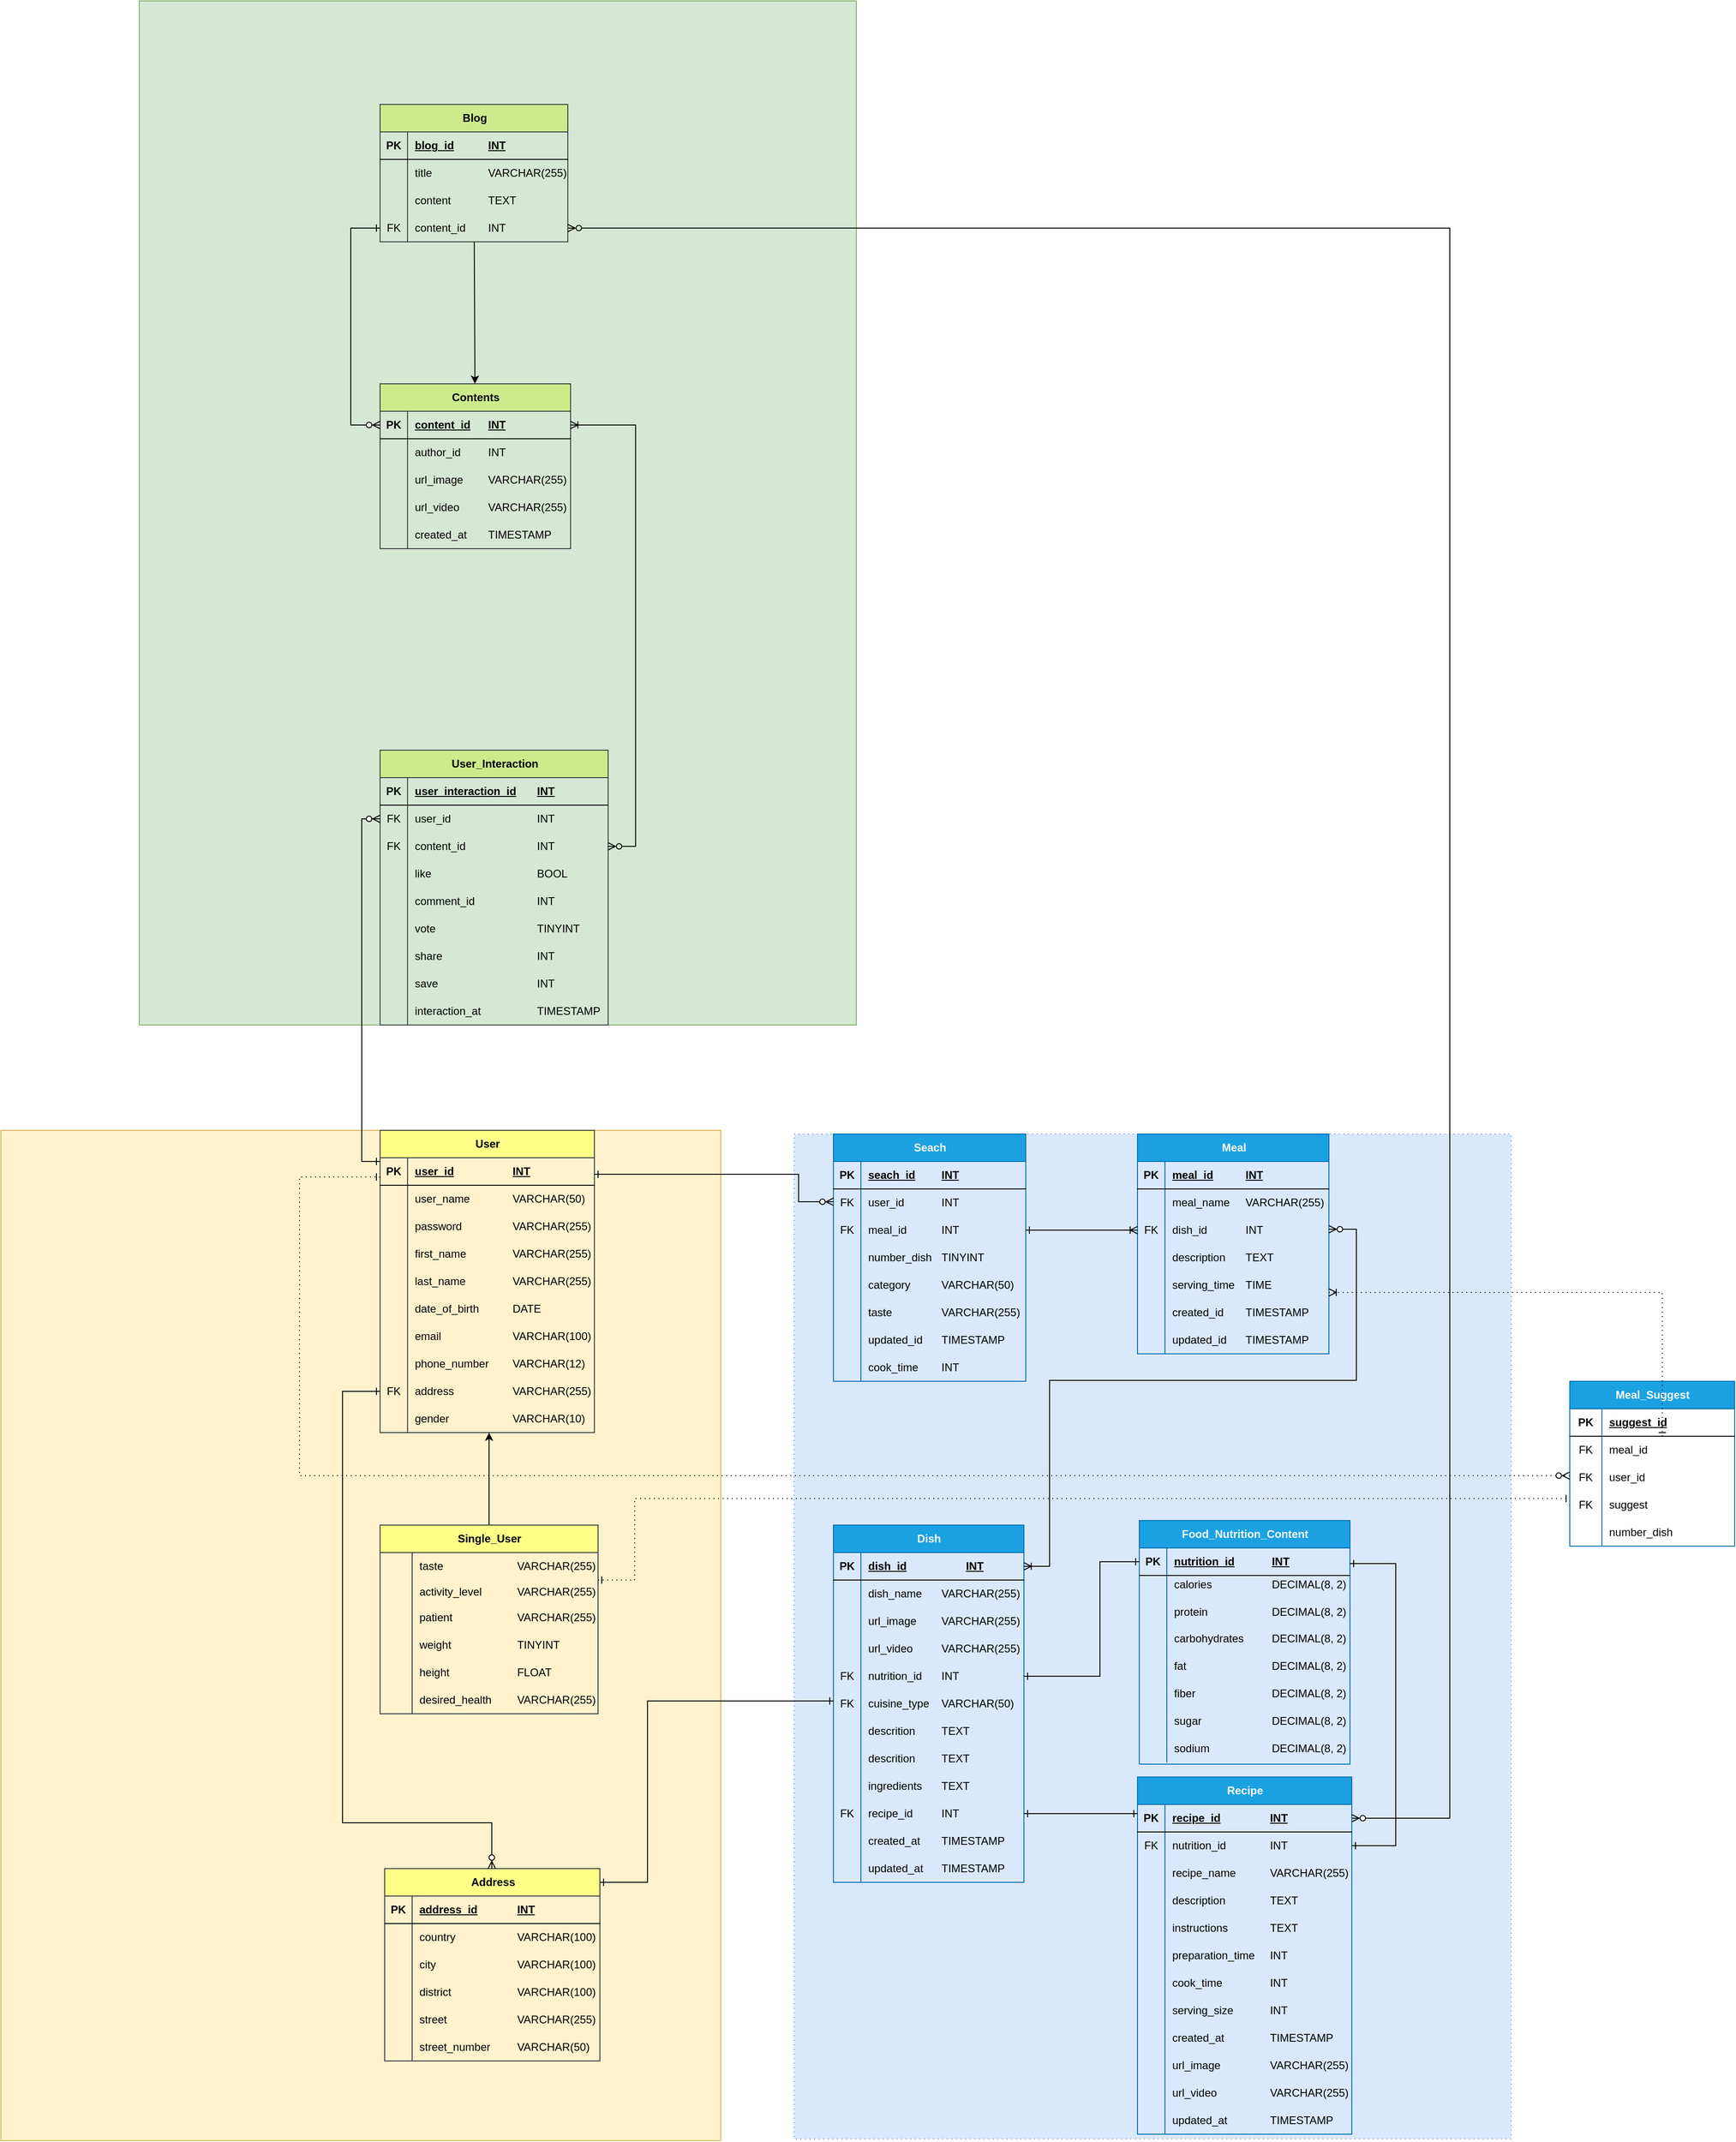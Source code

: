 <mxfile version="22.1.18" type="github">
  <diagram id="btaPQqKq-ZGBxPIqBVW9" name="Page-2">
    <mxGraphModel dx="1306" dy="1441" grid="0" gridSize="10" guides="1" tooltips="1" connect="1" arrows="1" fold="1" page="1" pageScale="1" pageWidth="827" pageHeight="1169" math="0" shadow="0">
      <root>
        <mxCell id="0" />
        <mxCell id="1" parent="0" />
        <mxCell id="vE3Ha4qgLlNr06Ze3YW5-9" value="" style="group" parent="1" vertex="1" connectable="0">
          <mxGeometry x="39" y="69" width="783" height="1097" as="geometry" />
        </mxCell>
        <mxCell id="D6CuBKRdVGohJh1ABLe_-131" value="Recipe" style="shape=table;startSize=30;container=1;collapsible=1;childLayout=tableLayout;fixedRows=1;rowLines=0;fontStyle=1;align=center;resizeLast=1;html=1;" parent="vE3Ha4qgLlNr06Ze3YW5-9" vertex="1" collapsed="1">
          <mxGeometry x="243" y="413" width="80" height="30" as="geometry">
            <mxRectangle x="270" y="110" width="180" height="150" as="alternateBounds" />
          </mxGeometry>
        </mxCell>
        <mxCell id="D6CuBKRdVGohJh1ABLe_-132" value="" style="shape=tableRow;horizontal=0;startSize=0;swimlaneHead=0;swimlaneBody=0;fillColor=none;collapsible=0;dropTarget=0;points=[[0,0.5],[1,0.5]];portConstraint=eastwest;top=0;left=0;right=0;bottom=1;" parent="D6CuBKRdVGohJh1ABLe_-131" vertex="1">
          <mxGeometry y="30" width="180" height="30" as="geometry" />
        </mxCell>
        <mxCell id="D6CuBKRdVGohJh1ABLe_-133" value="PK" style="shape=partialRectangle;connectable=0;fillColor=none;top=0;left=0;bottom=0;right=0;fontStyle=1;overflow=hidden;whiteSpace=wrap;html=1;" parent="D6CuBKRdVGohJh1ABLe_-132" vertex="1">
          <mxGeometry width="30" height="30" as="geometry">
            <mxRectangle width="30" height="30" as="alternateBounds" />
          </mxGeometry>
        </mxCell>
        <mxCell id="D6CuBKRdVGohJh1ABLe_-134" value="UniqueID" style="shape=partialRectangle;connectable=0;fillColor=none;top=0;left=0;bottom=0;right=0;align=left;spacingLeft=6;fontStyle=5;overflow=hidden;whiteSpace=wrap;html=1;" parent="D6CuBKRdVGohJh1ABLe_-132" vertex="1">
          <mxGeometry x="30" width="150" height="30" as="geometry">
            <mxRectangle width="150" height="30" as="alternateBounds" />
          </mxGeometry>
        </mxCell>
        <mxCell id="D6CuBKRdVGohJh1ABLe_-135" value="" style="shape=tableRow;horizontal=0;startSize=0;swimlaneHead=0;swimlaneBody=0;fillColor=none;collapsible=0;dropTarget=0;points=[[0,0.5],[1,0.5]];portConstraint=eastwest;top=0;left=0;right=0;bottom=0;" parent="D6CuBKRdVGohJh1ABLe_-131" vertex="1">
          <mxGeometry y="60" width="180" height="30" as="geometry" />
        </mxCell>
        <mxCell id="D6CuBKRdVGohJh1ABLe_-136" value="" style="shape=partialRectangle;connectable=0;fillColor=none;top=0;left=0;bottom=0;right=0;editable=1;overflow=hidden;whiteSpace=wrap;html=1;" parent="D6CuBKRdVGohJh1ABLe_-135" vertex="1">
          <mxGeometry width="30" height="30" as="geometry">
            <mxRectangle width="30" height="30" as="alternateBounds" />
          </mxGeometry>
        </mxCell>
        <mxCell id="D6CuBKRdVGohJh1ABLe_-137" value="Row 1" style="shape=partialRectangle;connectable=0;fillColor=none;top=0;left=0;bottom=0;right=0;align=left;spacingLeft=6;overflow=hidden;whiteSpace=wrap;html=1;" parent="D6CuBKRdVGohJh1ABLe_-135" vertex="1">
          <mxGeometry x="30" width="150" height="30" as="geometry">
            <mxRectangle width="150" height="30" as="alternateBounds" />
          </mxGeometry>
        </mxCell>
        <mxCell id="D6CuBKRdVGohJh1ABLe_-138" value="" style="shape=tableRow;horizontal=0;startSize=0;swimlaneHead=0;swimlaneBody=0;fillColor=none;collapsible=0;dropTarget=0;points=[[0,0.5],[1,0.5]];portConstraint=eastwest;top=0;left=0;right=0;bottom=0;" parent="D6CuBKRdVGohJh1ABLe_-131" vertex="1">
          <mxGeometry y="90" width="180" height="30" as="geometry" />
        </mxCell>
        <mxCell id="D6CuBKRdVGohJh1ABLe_-139" value="" style="shape=partialRectangle;connectable=0;fillColor=none;top=0;left=0;bottom=0;right=0;editable=1;overflow=hidden;whiteSpace=wrap;html=1;" parent="D6CuBKRdVGohJh1ABLe_-138" vertex="1">
          <mxGeometry width="30" height="30" as="geometry">
            <mxRectangle width="30" height="30" as="alternateBounds" />
          </mxGeometry>
        </mxCell>
        <mxCell id="D6CuBKRdVGohJh1ABLe_-140" value="Row 2" style="shape=partialRectangle;connectable=0;fillColor=none;top=0;left=0;bottom=0;right=0;align=left;spacingLeft=6;overflow=hidden;whiteSpace=wrap;html=1;" parent="D6CuBKRdVGohJh1ABLe_-138" vertex="1">
          <mxGeometry x="30" width="150" height="30" as="geometry">
            <mxRectangle width="150" height="30" as="alternateBounds" />
          </mxGeometry>
        </mxCell>
        <mxCell id="D6CuBKRdVGohJh1ABLe_-141" value="" style="shape=tableRow;horizontal=0;startSize=0;swimlaneHead=0;swimlaneBody=0;fillColor=none;collapsible=0;dropTarget=0;points=[[0,0.5],[1,0.5]];portConstraint=eastwest;top=0;left=0;right=0;bottom=0;" parent="D6CuBKRdVGohJh1ABLe_-131" vertex="1">
          <mxGeometry y="120" width="180" height="30" as="geometry" />
        </mxCell>
        <mxCell id="D6CuBKRdVGohJh1ABLe_-142" value="" style="shape=partialRectangle;connectable=0;fillColor=none;top=0;left=0;bottom=0;right=0;editable=1;overflow=hidden;whiteSpace=wrap;html=1;" parent="D6CuBKRdVGohJh1ABLe_-141" vertex="1">
          <mxGeometry width="30" height="30" as="geometry">
            <mxRectangle width="30" height="30" as="alternateBounds" />
          </mxGeometry>
        </mxCell>
        <mxCell id="D6CuBKRdVGohJh1ABLe_-143" value="Row 3" style="shape=partialRectangle;connectable=0;fillColor=none;top=0;left=0;bottom=0;right=0;align=left;spacingLeft=6;overflow=hidden;whiteSpace=wrap;html=1;" parent="D6CuBKRdVGohJh1ABLe_-141" vertex="1">
          <mxGeometry x="30" width="150" height="30" as="geometry">
            <mxRectangle width="150" height="30" as="alternateBounds" />
          </mxGeometry>
        </mxCell>
        <mxCell id="wuyaVqw0lIHpQmKnbZ-E-31" value="" style="group;fillColor=#dae8fc;strokeColor=#6c8ebf;container=0;dashed=1;dashPattern=1 4;" parent="vE3Ha4qgLlNr06Ze3YW5-9" vertex="1" connectable="0">
          <mxGeometry width="783" height="1097" as="geometry" />
        </mxCell>
        <mxCell id="D6CuBKRdVGohJh1ABLe_-39" value="Meal" style="shape=table;startSize=30;container=1;collapsible=1;childLayout=tableLayout;fixedRows=1;rowLines=0;fontStyle=1;align=center;resizeLast=1;html=1;fillColor=#1ba1e2;strokeColor=#006EAF;fontColor=#ffffff;" parent="vE3Ha4qgLlNr06Ze3YW5-9" vertex="1">
          <mxGeometry x="375" width="209" height="240" as="geometry">
            <mxRectangle x="374" y="124" width="160" height="62.222" as="alternateBounds" />
          </mxGeometry>
        </mxCell>
        <mxCell id="D6CuBKRdVGohJh1ABLe_-40" value="" style="shape=tableRow;horizontal=0;startSize=0;swimlaneHead=0;swimlaneBody=0;fillColor=none;collapsible=0;dropTarget=0;points=[[0,0.5],[1,0.5]];portConstraint=eastwest;top=0;left=0;right=0;bottom=1;" parent="D6CuBKRdVGohJh1ABLe_-39" vertex="1">
          <mxGeometry y="30" width="209" height="30" as="geometry" />
        </mxCell>
        <mxCell id="D6CuBKRdVGohJh1ABLe_-41" value="PK" style="shape=partialRectangle;connectable=0;fillColor=none;top=0;left=0;bottom=0;right=0;fontStyle=1;overflow=hidden;whiteSpace=wrap;html=1;" parent="D6CuBKRdVGohJh1ABLe_-40" vertex="1">
          <mxGeometry width="30" height="30" as="geometry">
            <mxRectangle width="30" height="30" as="alternateBounds" />
          </mxGeometry>
        </mxCell>
        <mxCell id="D6CuBKRdVGohJh1ABLe_-42" value="meal_id&lt;span style=&quot;white-space: pre;&quot;&gt;&#x9;&lt;/span&gt;&lt;span style=&quot;white-space: pre;&quot;&gt;&#x9;&lt;/span&gt;INT" style="shape=partialRectangle;connectable=0;fillColor=none;top=0;left=0;bottom=0;right=0;align=left;spacingLeft=6;fontStyle=5;overflow=hidden;whiteSpace=wrap;html=1;" parent="D6CuBKRdVGohJh1ABLe_-40" vertex="1">
          <mxGeometry x="30" width="179" height="30" as="geometry">
            <mxRectangle width="179" height="30" as="alternateBounds" />
          </mxGeometry>
        </mxCell>
        <mxCell id="7tlb6O7nKomQZ_N-_NIy-55" value="" style="shape=tableRow;horizontal=0;startSize=0;swimlaneHead=0;swimlaneBody=0;fillColor=none;collapsible=0;dropTarget=0;points=[[0,0.5],[1,0.5]];portConstraint=eastwest;top=0;left=0;right=0;bottom=0;" parent="D6CuBKRdVGohJh1ABLe_-39" vertex="1">
          <mxGeometry y="60" width="209" height="30" as="geometry" />
        </mxCell>
        <mxCell id="7tlb6O7nKomQZ_N-_NIy-56" value="" style="shape=partialRectangle;connectable=0;fillColor=none;top=0;left=0;bottom=0;right=0;editable=1;overflow=hidden;whiteSpace=wrap;html=1;" parent="7tlb6O7nKomQZ_N-_NIy-55" vertex="1">
          <mxGeometry width="30" height="30" as="geometry">
            <mxRectangle width="30" height="30" as="alternateBounds" />
          </mxGeometry>
        </mxCell>
        <mxCell id="7tlb6O7nKomQZ_N-_NIy-57" value="meal_name&lt;span style=&quot;white-space: pre;&quot;&gt;&#x9;&lt;/span&gt;VARCHAR(255)" style="shape=partialRectangle;connectable=0;fillColor=none;top=0;left=0;bottom=0;right=0;align=left;spacingLeft=6;overflow=hidden;whiteSpace=wrap;html=1;" parent="7tlb6O7nKomQZ_N-_NIy-55" vertex="1">
          <mxGeometry x="30" width="179" height="30" as="geometry">
            <mxRectangle width="179" height="30" as="alternateBounds" />
          </mxGeometry>
        </mxCell>
        <mxCell id="D6CuBKRdVGohJh1ABLe_-43" value="" style="shape=tableRow;horizontal=0;startSize=0;swimlaneHead=0;swimlaneBody=0;fillColor=none;collapsible=0;dropTarget=0;points=[[0,0.5],[1,0.5]];portConstraint=eastwest;top=0;left=0;right=0;bottom=0;" parent="D6CuBKRdVGohJh1ABLe_-39" vertex="1">
          <mxGeometry y="90" width="209" height="30" as="geometry" />
        </mxCell>
        <mxCell id="D6CuBKRdVGohJh1ABLe_-44" value="FK" style="shape=partialRectangle;connectable=0;fillColor=none;top=0;left=0;bottom=0;right=0;editable=1;overflow=hidden;whiteSpace=wrap;html=1;" parent="D6CuBKRdVGohJh1ABLe_-43" vertex="1">
          <mxGeometry width="30" height="30" as="geometry">
            <mxRectangle width="30" height="30" as="alternateBounds" />
          </mxGeometry>
        </mxCell>
        <mxCell id="D6CuBKRdVGohJh1ABLe_-45" value="dish_id&lt;span style=&quot;white-space: pre;&quot;&gt;&#x9;&lt;/span&gt;&lt;span style=&quot;white-space: pre;&quot;&gt;&#x9;&lt;/span&gt;INT" style="shape=partialRectangle;connectable=0;fillColor=none;top=0;left=0;bottom=0;right=0;align=left;spacingLeft=6;overflow=hidden;whiteSpace=wrap;html=1;" parent="D6CuBKRdVGohJh1ABLe_-43" vertex="1">
          <mxGeometry x="30" width="179" height="30" as="geometry">
            <mxRectangle width="179" height="30" as="alternateBounds" />
          </mxGeometry>
        </mxCell>
        <mxCell id="7tlb6O7nKomQZ_N-_NIy-4" value="" style="shape=tableRow;horizontal=0;startSize=0;swimlaneHead=0;swimlaneBody=0;fillColor=none;collapsible=0;dropTarget=0;points=[[0,0.5],[1,0.5]];portConstraint=eastwest;top=0;left=0;right=0;bottom=0;" parent="D6CuBKRdVGohJh1ABLe_-39" vertex="1">
          <mxGeometry y="120" width="209" height="30" as="geometry" />
        </mxCell>
        <mxCell id="7tlb6O7nKomQZ_N-_NIy-5" value="" style="shape=partialRectangle;connectable=0;fillColor=none;top=0;left=0;bottom=0;right=0;editable=1;overflow=hidden;whiteSpace=wrap;html=1;" parent="7tlb6O7nKomQZ_N-_NIy-4" vertex="1">
          <mxGeometry width="30" height="30" as="geometry">
            <mxRectangle width="30" height="30" as="alternateBounds" />
          </mxGeometry>
        </mxCell>
        <mxCell id="7tlb6O7nKomQZ_N-_NIy-6" value="description&lt;span style=&quot;white-space: pre;&quot;&gt;&#x9;&lt;/span&gt;TEXT" style="shape=partialRectangle;connectable=0;fillColor=none;top=0;left=0;bottom=0;right=0;align=left;spacingLeft=6;overflow=hidden;whiteSpace=wrap;html=1;" parent="7tlb6O7nKomQZ_N-_NIy-4" vertex="1">
          <mxGeometry x="30" width="179" height="30" as="geometry">
            <mxRectangle width="179" height="30" as="alternateBounds" />
          </mxGeometry>
        </mxCell>
        <mxCell id="7tlb6O7nKomQZ_N-_NIy-10" value="" style="shape=tableRow;horizontal=0;startSize=0;swimlaneHead=0;swimlaneBody=0;fillColor=none;collapsible=0;dropTarget=0;points=[[0,0.5],[1,0.5]];portConstraint=eastwest;top=0;left=0;right=0;bottom=0;" parent="D6CuBKRdVGohJh1ABLe_-39" vertex="1">
          <mxGeometry y="150" width="209" height="30" as="geometry" />
        </mxCell>
        <mxCell id="7tlb6O7nKomQZ_N-_NIy-11" value="" style="shape=partialRectangle;connectable=0;fillColor=none;top=0;left=0;bottom=0;right=0;editable=1;overflow=hidden;whiteSpace=wrap;html=1;" parent="7tlb6O7nKomQZ_N-_NIy-10" vertex="1">
          <mxGeometry width="30" height="30" as="geometry">
            <mxRectangle width="30" height="30" as="alternateBounds" />
          </mxGeometry>
        </mxCell>
        <mxCell id="7tlb6O7nKomQZ_N-_NIy-12" value="serving_time&lt;span style=&quot;white-space: pre;&quot;&gt;&#x9;&lt;/span&gt;TIME" style="shape=partialRectangle;connectable=0;fillColor=none;top=0;left=0;bottom=0;right=0;align=left;spacingLeft=6;overflow=hidden;whiteSpace=wrap;html=1;" parent="7tlb6O7nKomQZ_N-_NIy-10" vertex="1">
          <mxGeometry x="30" width="179" height="30" as="geometry">
            <mxRectangle width="179" height="30" as="alternateBounds" />
          </mxGeometry>
        </mxCell>
        <mxCell id="7tlb6O7nKomQZ_N-_NIy-7" value="" style="shape=tableRow;horizontal=0;startSize=0;swimlaneHead=0;swimlaneBody=0;fillColor=none;collapsible=0;dropTarget=0;points=[[0,0.5],[1,0.5]];portConstraint=eastwest;top=0;left=0;right=0;bottom=0;" parent="D6CuBKRdVGohJh1ABLe_-39" vertex="1">
          <mxGeometry y="180" width="209" height="30" as="geometry" />
        </mxCell>
        <mxCell id="7tlb6O7nKomQZ_N-_NIy-8" value="" style="shape=partialRectangle;connectable=0;fillColor=none;top=0;left=0;bottom=0;right=0;editable=1;overflow=hidden;whiteSpace=wrap;html=1;" parent="7tlb6O7nKomQZ_N-_NIy-7" vertex="1">
          <mxGeometry width="30" height="30" as="geometry">
            <mxRectangle width="30" height="30" as="alternateBounds" />
          </mxGeometry>
        </mxCell>
        <mxCell id="7tlb6O7nKomQZ_N-_NIy-9" value="created_id&lt;span style=&quot;white-space: pre;&quot;&gt;&#x9;&lt;/span&gt;TIMESTAMP" style="shape=partialRectangle;connectable=0;fillColor=none;top=0;left=0;bottom=0;right=0;align=left;spacingLeft=6;overflow=hidden;whiteSpace=wrap;html=1;" parent="7tlb6O7nKomQZ_N-_NIy-7" vertex="1">
          <mxGeometry x="30" width="179" height="30" as="geometry">
            <mxRectangle width="179" height="30" as="alternateBounds" />
          </mxGeometry>
        </mxCell>
        <mxCell id="D6CuBKRdVGohJh1ABLe_-46" value="" style="shape=tableRow;horizontal=0;startSize=0;swimlaneHead=0;swimlaneBody=0;fillColor=none;collapsible=0;dropTarget=0;points=[[0,0.5],[1,0.5]];portConstraint=eastwest;top=0;left=0;right=0;bottom=0;" parent="D6CuBKRdVGohJh1ABLe_-39" vertex="1">
          <mxGeometry y="210" width="209" height="30" as="geometry" />
        </mxCell>
        <mxCell id="D6CuBKRdVGohJh1ABLe_-47" value="" style="shape=partialRectangle;connectable=0;fillColor=none;top=0;left=0;bottom=0;right=0;editable=1;overflow=hidden;whiteSpace=wrap;html=1;" parent="D6CuBKRdVGohJh1ABLe_-46" vertex="1">
          <mxGeometry width="30" height="30" as="geometry">
            <mxRectangle width="30" height="30" as="alternateBounds" />
          </mxGeometry>
        </mxCell>
        <mxCell id="D6CuBKRdVGohJh1ABLe_-48" value="updated_id&lt;span style=&quot;white-space: pre;&quot;&gt;&#x9;&lt;/span&gt;TIMESTAMP" style="shape=partialRectangle;connectable=0;fillColor=none;top=0;left=0;bottom=0;right=0;align=left;spacingLeft=6;overflow=hidden;whiteSpace=wrap;html=1;" parent="D6CuBKRdVGohJh1ABLe_-46" vertex="1">
          <mxGeometry x="30" width="179" height="30" as="geometry">
            <mxRectangle width="179" height="30" as="alternateBounds" />
          </mxGeometry>
        </mxCell>
        <mxCell id="D6CuBKRdVGohJh1ABLe_-105" value="Dish" style="shape=table;startSize=30;container=1;collapsible=1;childLayout=tableLayout;fixedRows=1;rowLines=0;fontStyle=1;align=center;resizeLast=1;html=1;fillColor=#1ba1e2;strokeColor=#006EAF;fontColor=#ffffff;" parent="vE3Ha4qgLlNr06Ze3YW5-9" vertex="1">
          <mxGeometry x="43" y="427" width="208" height="390" as="geometry">
            <mxRectangle x="748" y="119.998" width="80" height="62.222" as="alternateBounds" />
          </mxGeometry>
        </mxCell>
        <mxCell id="D6CuBKRdVGohJh1ABLe_-106" value="" style="shape=tableRow;horizontal=0;startSize=0;swimlaneHead=0;swimlaneBody=0;fillColor=none;collapsible=0;dropTarget=0;points=[[0,0.5],[1,0.5]];portConstraint=eastwest;top=0;left=0;right=0;bottom=1;" parent="D6CuBKRdVGohJh1ABLe_-105" vertex="1">
          <mxGeometry y="30" width="208" height="30" as="geometry" />
        </mxCell>
        <mxCell id="D6CuBKRdVGohJh1ABLe_-107" value="PK" style="shape=partialRectangle;connectable=0;fillColor=none;top=0;left=0;bottom=0;right=0;fontStyle=1;overflow=hidden;whiteSpace=wrap;html=1;" parent="D6CuBKRdVGohJh1ABLe_-106" vertex="1">
          <mxGeometry width="30" height="30" as="geometry">
            <mxRectangle width="30" height="30" as="alternateBounds" />
          </mxGeometry>
        </mxCell>
        <mxCell id="D6CuBKRdVGohJh1ABLe_-108" value="dish_id&lt;span style=&quot;white-space: pre;&quot;&gt;&#x9;&lt;/span&gt;&lt;span style=&quot;white-space: pre;&quot;&gt;&#x9;&lt;/span&gt;&lt;span style=&quot;white-space: pre;&quot;&gt;&#x9;&lt;/span&gt;INT" style="shape=partialRectangle;connectable=0;fillColor=none;top=0;left=0;bottom=0;right=0;align=left;spacingLeft=6;fontStyle=5;overflow=hidden;whiteSpace=wrap;html=1;" parent="D6CuBKRdVGohJh1ABLe_-106" vertex="1">
          <mxGeometry x="30" width="178" height="30" as="geometry">
            <mxRectangle width="178" height="30" as="alternateBounds" />
          </mxGeometry>
        </mxCell>
        <mxCell id="7tlb6O7nKomQZ_N-_NIy-13" value="" style="shape=tableRow;horizontal=0;startSize=0;swimlaneHead=0;swimlaneBody=0;fillColor=none;collapsible=0;dropTarget=0;points=[[0,0.5],[1,0.5]];portConstraint=eastwest;top=0;left=0;right=0;bottom=0;" parent="D6CuBKRdVGohJh1ABLe_-105" vertex="1">
          <mxGeometry y="60" width="208" height="30" as="geometry" />
        </mxCell>
        <mxCell id="7tlb6O7nKomQZ_N-_NIy-14" value="" style="shape=partialRectangle;connectable=0;fillColor=none;top=0;left=0;bottom=0;right=0;editable=1;overflow=hidden;whiteSpace=wrap;html=1;" parent="7tlb6O7nKomQZ_N-_NIy-13" vertex="1">
          <mxGeometry width="30" height="30" as="geometry">
            <mxRectangle width="30" height="30" as="alternateBounds" />
          </mxGeometry>
        </mxCell>
        <mxCell id="7tlb6O7nKomQZ_N-_NIy-15" value="dish_name&lt;span style=&quot;white-space: pre;&quot;&gt;&#x9;&lt;/span&gt;VARCHAR(255)" style="shape=partialRectangle;connectable=0;fillColor=none;top=0;left=0;bottom=0;right=0;align=left;spacingLeft=6;overflow=hidden;whiteSpace=wrap;html=1;" parent="7tlb6O7nKomQZ_N-_NIy-13" vertex="1">
          <mxGeometry x="30" width="178" height="30" as="geometry">
            <mxRectangle width="178" height="30" as="alternateBounds" />
          </mxGeometry>
        </mxCell>
        <mxCell id="D6CuBKRdVGohJh1ABLe_-109" value="" style="shape=tableRow;horizontal=0;startSize=0;swimlaneHead=0;swimlaneBody=0;fillColor=none;collapsible=0;dropTarget=0;points=[[0,0.5],[1,0.5]];portConstraint=eastwest;top=0;left=0;right=0;bottom=0;" parent="D6CuBKRdVGohJh1ABLe_-105" vertex="1">
          <mxGeometry y="90" width="208" height="30" as="geometry" />
        </mxCell>
        <mxCell id="D6CuBKRdVGohJh1ABLe_-110" value="" style="shape=partialRectangle;connectable=0;fillColor=none;top=0;left=0;bottom=0;right=0;editable=1;overflow=hidden;whiteSpace=wrap;html=1;" parent="D6CuBKRdVGohJh1ABLe_-109" vertex="1">
          <mxGeometry width="30" height="30" as="geometry">
            <mxRectangle width="30" height="30" as="alternateBounds" />
          </mxGeometry>
        </mxCell>
        <mxCell id="D6CuBKRdVGohJh1ABLe_-111" value="url_image&lt;span style=&quot;white-space: pre;&quot;&gt;&#x9;&lt;/span&gt;VARCHAR(255)" style="shape=partialRectangle;connectable=0;fillColor=none;top=0;left=0;bottom=0;right=0;align=left;spacingLeft=6;overflow=hidden;whiteSpace=wrap;html=1;" parent="D6CuBKRdVGohJh1ABLe_-109" vertex="1">
          <mxGeometry x="30" width="178" height="30" as="geometry">
            <mxRectangle width="178" height="30" as="alternateBounds" />
          </mxGeometry>
        </mxCell>
        <mxCell id="D6CuBKRdVGohJh1ABLe_-112" value="" style="shape=tableRow;horizontal=0;startSize=0;swimlaneHead=0;swimlaneBody=0;fillColor=none;collapsible=0;dropTarget=0;points=[[0,0.5],[1,0.5]];portConstraint=eastwest;top=0;left=0;right=0;bottom=0;" parent="D6CuBKRdVGohJh1ABLe_-105" vertex="1">
          <mxGeometry y="120" width="208" height="30" as="geometry" />
        </mxCell>
        <mxCell id="D6CuBKRdVGohJh1ABLe_-113" value="" style="shape=partialRectangle;connectable=0;fillColor=none;top=0;left=0;bottom=0;right=0;editable=1;overflow=hidden;whiteSpace=wrap;html=1;" parent="D6CuBKRdVGohJh1ABLe_-112" vertex="1">
          <mxGeometry width="30" height="30" as="geometry">
            <mxRectangle width="30" height="30" as="alternateBounds" />
          </mxGeometry>
        </mxCell>
        <mxCell id="D6CuBKRdVGohJh1ABLe_-114" value="url_video&lt;span style=&quot;white-space: pre;&quot;&gt;&#x9;&lt;/span&gt;&lt;span style=&quot;white-space: pre;&quot;&gt;&#x9;&lt;/span&gt;VARCHAR(255)" style="shape=partialRectangle;connectable=0;fillColor=none;top=0;left=0;bottom=0;right=0;align=left;spacingLeft=6;overflow=hidden;whiteSpace=wrap;html=1;" parent="D6CuBKRdVGohJh1ABLe_-112" vertex="1">
          <mxGeometry x="30" width="178" height="30" as="geometry">
            <mxRectangle width="178" height="30" as="alternateBounds" />
          </mxGeometry>
        </mxCell>
        <mxCell id="D6CuBKRdVGohJh1ABLe_-115" value="" style="shape=tableRow;horizontal=0;startSize=0;swimlaneHead=0;swimlaneBody=0;fillColor=none;collapsible=0;dropTarget=0;points=[[0,0.5],[1,0.5]];portConstraint=eastwest;top=0;left=0;right=0;bottom=0;" parent="D6CuBKRdVGohJh1ABLe_-105" vertex="1">
          <mxGeometry y="150" width="208" height="30" as="geometry" />
        </mxCell>
        <mxCell id="D6CuBKRdVGohJh1ABLe_-116" value="FK" style="shape=partialRectangle;connectable=0;fillColor=none;top=0;left=0;bottom=0;right=0;editable=1;overflow=hidden;whiteSpace=wrap;html=1;" parent="D6CuBKRdVGohJh1ABLe_-115" vertex="1">
          <mxGeometry width="30" height="30" as="geometry">
            <mxRectangle width="30" height="30" as="alternateBounds" />
          </mxGeometry>
        </mxCell>
        <mxCell id="D6CuBKRdVGohJh1ABLe_-117" value="nutrition_id&lt;span style=&quot;white-space: pre;&quot;&gt;&#x9;&lt;/span&gt;INT" style="shape=partialRectangle;connectable=0;fillColor=none;top=0;left=0;bottom=0;right=0;align=left;spacingLeft=6;overflow=hidden;whiteSpace=wrap;html=1;" parent="D6CuBKRdVGohJh1ABLe_-115" vertex="1">
          <mxGeometry x="30" width="178" height="30" as="geometry">
            <mxRectangle width="178" height="30" as="alternateBounds" />
          </mxGeometry>
        </mxCell>
        <mxCell id="mBsPnQfpfEU12FAxFHIT-58" value="" style="shape=tableRow;horizontal=0;startSize=0;swimlaneHead=0;swimlaneBody=0;fillColor=none;collapsible=0;dropTarget=0;points=[[0,0.5],[1,0.5]];portConstraint=eastwest;top=0;left=0;right=0;bottom=0;" parent="D6CuBKRdVGohJh1ABLe_-105" vertex="1">
          <mxGeometry y="180" width="208" height="30" as="geometry" />
        </mxCell>
        <mxCell id="mBsPnQfpfEU12FAxFHIT-59" value="FK" style="shape=partialRectangle;connectable=0;fillColor=none;top=0;left=0;bottom=0;right=0;editable=1;overflow=hidden;whiteSpace=wrap;html=1;" parent="mBsPnQfpfEU12FAxFHIT-58" vertex="1">
          <mxGeometry width="30" height="30" as="geometry">
            <mxRectangle width="30" height="30" as="alternateBounds" />
          </mxGeometry>
        </mxCell>
        <mxCell id="mBsPnQfpfEU12FAxFHIT-60" value="cuisine_type&lt;span style=&quot;white-space: pre;&quot;&gt;&#x9;&lt;/span&gt;VARCHAR(50)" style="shape=partialRectangle;connectable=0;fillColor=none;top=0;left=0;bottom=0;right=0;align=left;spacingLeft=6;overflow=hidden;whiteSpace=wrap;html=1;" parent="mBsPnQfpfEU12FAxFHIT-58" vertex="1">
          <mxGeometry x="30" width="178" height="30" as="geometry">
            <mxRectangle width="178" height="30" as="alternateBounds" />
          </mxGeometry>
        </mxCell>
        <mxCell id="mBsPnQfpfEU12FAxFHIT-52" value="" style="shape=tableRow;horizontal=0;startSize=0;swimlaneHead=0;swimlaneBody=0;fillColor=none;collapsible=0;dropTarget=0;points=[[0,0.5],[1,0.5]];portConstraint=eastwest;top=0;left=0;right=0;bottom=0;" parent="D6CuBKRdVGohJh1ABLe_-105" vertex="1">
          <mxGeometry y="210" width="208" height="30" as="geometry" />
        </mxCell>
        <mxCell id="mBsPnQfpfEU12FAxFHIT-53" value="" style="shape=partialRectangle;connectable=0;fillColor=none;top=0;left=0;bottom=0;right=0;editable=1;overflow=hidden;whiteSpace=wrap;html=1;" parent="mBsPnQfpfEU12FAxFHIT-52" vertex="1">
          <mxGeometry width="30" height="30" as="geometry">
            <mxRectangle width="30" height="30" as="alternateBounds" />
          </mxGeometry>
        </mxCell>
        <mxCell id="mBsPnQfpfEU12FAxFHIT-54" value="descrition&lt;span style=&quot;white-space: pre;&quot;&gt;&#x9;&lt;/span&gt;&lt;span style=&quot;white-space: pre;&quot;&gt;&#x9;&lt;/span&gt;TEXT" style="shape=partialRectangle;connectable=0;fillColor=none;top=0;left=0;bottom=0;right=0;align=left;spacingLeft=6;overflow=hidden;whiteSpace=wrap;html=1;" parent="mBsPnQfpfEU12FAxFHIT-52" vertex="1">
          <mxGeometry x="30" width="178" height="30" as="geometry">
            <mxRectangle width="178" height="30" as="alternateBounds" />
          </mxGeometry>
        </mxCell>
        <mxCell id="vE3Ha4qgLlNr06Ze3YW5-146" value="" style="shape=tableRow;horizontal=0;startSize=0;swimlaneHead=0;swimlaneBody=0;fillColor=none;collapsible=0;dropTarget=0;points=[[0,0.5],[1,0.5]];portConstraint=eastwest;top=0;left=0;right=0;bottom=0;" parent="D6CuBKRdVGohJh1ABLe_-105" vertex="1">
          <mxGeometry y="240" width="208" height="30" as="geometry" />
        </mxCell>
        <mxCell id="vE3Ha4qgLlNr06Ze3YW5-147" value="" style="shape=partialRectangle;connectable=0;fillColor=none;top=0;left=0;bottom=0;right=0;editable=1;overflow=hidden;whiteSpace=wrap;html=1;" parent="vE3Ha4qgLlNr06Ze3YW5-146" vertex="1">
          <mxGeometry width="30" height="30" as="geometry">
            <mxRectangle width="30" height="30" as="alternateBounds" />
          </mxGeometry>
        </mxCell>
        <mxCell id="vE3Ha4qgLlNr06Ze3YW5-148" value="descrition&lt;span style=&quot;white-space: pre;&quot;&gt;&#x9;&lt;/span&gt;&lt;span style=&quot;white-space: pre;&quot;&gt;&#x9;&lt;/span&gt;TEXT" style="shape=partialRectangle;connectable=0;fillColor=none;top=0;left=0;bottom=0;right=0;align=left;spacingLeft=6;overflow=hidden;whiteSpace=wrap;html=1;" parent="vE3Ha4qgLlNr06Ze3YW5-146" vertex="1">
          <mxGeometry x="30" width="178" height="30" as="geometry">
            <mxRectangle width="178" height="30" as="alternateBounds" />
          </mxGeometry>
        </mxCell>
        <mxCell id="mBsPnQfpfEU12FAxFHIT-55" value="" style="shape=tableRow;horizontal=0;startSize=0;swimlaneHead=0;swimlaneBody=0;fillColor=none;collapsible=0;dropTarget=0;points=[[0,0.5],[1,0.5]];portConstraint=eastwest;top=0;left=0;right=0;bottom=0;" parent="D6CuBKRdVGohJh1ABLe_-105" vertex="1">
          <mxGeometry y="270" width="208" height="30" as="geometry" />
        </mxCell>
        <mxCell id="mBsPnQfpfEU12FAxFHIT-56" value="" style="shape=partialRectangle;connectable=0;fillColor=none;top=0;left=0;bottom=0;right=0;editable=1;overflow=hidden;whiteSpace=wrap;html=1;" parent="mBsPnQfpfEU12FAxFHIT-55" vertex="1">
          <mxGeometry width="30" height="30" as="geometry">
            <mxRectangle width="30" height="30" as="alternateBounds" />
          </mxGeometry>
        </mxCell>
        <mxCell id="mBsPnQfpfEU12FAxFHIT-57" value="ingredients&lt;span style=&quot;white-space: pre;&quot;&gt;&#x9;&lt;/span&gt;TEXT" style="shape=partialRectangle;connectable=0;fillColor=none;top=0;left=0;bottom=0;right=0;align=left;spacingLeft=6;overflow=hidden;whiteSpace=wrap;html=1;" parent="mBsPnQfpfEU12FAxFHIT-55" vertex="1">
          <mxGeometry x="30" width="178" height="30" as="geometry">
            <mxRectangle width="178" height="30" as="alternateBounds" />
          </mxGeometry>
        </mxCell>
        <mxCell id="mBsPnQfpfEU12FAxFHIT-49" value="" style="shape=tableRow;horizontal=0;startSize=0;swimlaneHead=0;swimlaneBody=0;fillColor=none;collapsible=0;dropTarget=0;points=[[0,0.5],[1,0.5]];portConstraint=eastwest;top=0;left=0;right=0;bottom=0;" parent="D6CuBKRdVGohJh1ABLe_-105" vertex="1">
          <mxGeometry y="300" width="208" height="30" as="geometry" />
        </mxCell>
        <mxCell id="mBsPnQfpfEU12FAxFHIT-50" value="FK" style="shape=partialRectangle;connectable=0;fillColor=none;top=0;left=0;bottom=0;right=0;editable=1;overflow=hidden;whiteSpace=wrap;html=1;" parent="mBsPnQfpfEU12FAxFHIT-49" vertex="1">
          <mxGeometry width="30" height="30" as="geometry">
            <mxRectangle width="30" height="30" as="alternateBounds" />
          </mxGeometry>
        </mxCell>
        <mxCell id="mBsPnQfpfEU12FAxFHIT-51" value="recipe_id&lt;span style=&quot;white-space: pre;&quot;&gt;&#x9;&lt;/span&gt;&lt;span style=&quot;white-space: pre;&quot;&gt;&#x9;&lt;/span&gt;INT" style="shape=partialRectangle;connectable=0;fillColor=none;top=0;left=0;bottom=0;right=0;align=left;spacingLeft=6;overflow=hidden;whiteSpace=wrap;html=1;" parent="mBsPnQfpfEU12FAxFHIT-49" vertex="1">
          <mxGeometry x="30" width="178" height="30" as="geometry">
            <mxRectangle width="178" height="30" as="alternateBounds" />
          </mxGeometry>
        </mxCell>
        <mxCell id="mBsPnQfpfEU12FAxFHIT-46" value="" style="shape=tableRow;horizontal=0;startSize=0;swimlaneHead=0;swimlaneBody=0;fillColor=none;collapsible=0;dropTarget=0;points=[[0,0.5],[1,0.5]];portConstraint=eastwest;top=0;left=0;right=0;bottom=0;" parent="D6CuBKRdVGohJh1ABLe_-105" vertex="1">
          <mxGeometry y="330" width="208" height="30" as="geometry" />
        </mxCell>
        <mxCell id="mBsPnQfpfEU12FAxFHIT-47" value="" style="shape=partialRectangle;connectable=0;fillColor=none;top=0;left=0;bottom=0;right=0;editable=1;overflow=hidden;whiteSpace=wrap;html=1;" parent="mBsPnQfpfEU12FAxFHIT-46" vertex="1">
          <mxGeometry width="30" height="30" as="geometry">
            <mxRectangle width="30" height="30" as="alternateBounds" />
          </mxGeometry>
        </mxCell>
        <mxCell id="mBsPnQfpfEU12FAxFHIT-48" value="created_at&lt;span style=&quot;white-space: pre;&quot;&gt;&#x9;&lt;/span&gt;TIMESTAMP" style="shape=partialRectangle;connectable=0;fillColor=none;top=0;left=0;bottom=0;right=0;align=left;spacingLeft=6;overflow=hidden;whiteSpace=wrap;html=1;" parent="mBsPnQfpfEU12FAxFHIT-46" vertex="1">
          <mxGeometry x="30" width="178" height="30" as="geometry">
            <mxRectangle width="178" height="30" as="alternateBounds" />
          </mxGeometry>
        </mxCell>
        <mxCell id="mBsPnQfpfEU12FAxFHIT-1" value="" style="shape=tableRow;horizontal=0;startSize=0;swimlaneHead=0;swimlaneBody=0;fillColor=none;collapsible=0;dropTarget=0;points=[[0,0.5],[1,0.5]];portConstraint=eastwest;top=0;left=0;right=0;bottom=0;" parent="D6CuBKRdVGohJh1ABLe_-105" vertex="1">
          <mxGeometry y="360" width="208" height="30" as="geometry" />
        </mxCell>
        <mxCell id="mBsPnQfpfEU12FAxFHIT-2" value="" style="shape=partialRectangle;connectable=0;fillColor=none;top=0;left=0;bottom=0;right=0;editable=1;overflow=hidden;whiteSpace=wrap;html=1;" parent="mBsPnQfpfEU12FAxFHIT-1" vertex="1">
          <mxGeometry width="30" height="30" as="geometry">
            <mxRectangle width="30" height="30" as="alternateBounds" />
          </mxGeometry>
        </mxCell>
        <mxCell id="mBsPnQfpfEU12FAxFHIT-3" value="updated_at&lt;span style=&quot;white-space: pre;&quot;&gt;&#x9;&lt;/span&gt;TIMESTAMP" style="shape=partialRectangle;connectable=0;fillColor=none;top=0;left=0;bottom=0;right=0;align=left;spacingLeft=6;overflow=hidden;whiteSpace=wrap;html=1;" parent="mBsPnQfpfEU12FAxFHIT-1" vertex="1">
          <mxGeometry x="30" width="178" height="30" as="geometry">
            <mxRectangle width="178" height="30" as="alternateBounds" />
          </mxGeometry>
        </mxCell>
        <mxCell id="D6CuBKRdVGohJh1ABLe_-118" value="Food_Nutrition_Content" style="shape=table;startSize=30;container=1;collapsible=1;childLayout=tableLayout;fixedRows=1;rowLines=0;fontStyle=1;align=center;resizeLast=1;html=1;fillColor=#1ba1e2;strokeColor=#006EAF;fontColor=#ffffff;" parent="vE3Ha4qgLlNr06Ze3YW5-9" vertex="1">
          <mxGeometry x="377" y="422" width="230" height="266" as="geometry">
            <mxRectangle y="764.998" width="180" height="62.222" as="alternateBounds" />
          </mxGeometry>
        </mxCell>
        <mxCell id="D6CuBKRdVGohJh1ABLe_-119" value="" style="shape=tableRow;horizontal=0;startSize=0;swimlaneHead=0;swimlaneBody=0;fillColor=none;collapsible=0;dropTarget=0;points=[[0,0.5],[1,0.5]];portConstraint=eastwest;top=0;left=0;right=0;bottom=1;" parent="D6CuBKRdVGohJh1ABLe_-118" vertex="1">
          <mxGeometry y="30" width="230" height="30" as="geometry" />
        </mxCell>
        <mxCell id="D6CuBKRdVGohJh1ABLe_-120" value="PK" style="shape=partialRectangle;connectable=0;fillColor=none;top=0;left=0;bottom=0;right=0;fontStyle=1;overflow=hidden;whiteSpace=wrap;html=1;" parent="D6CuBKRdVGohJh1ABLe_-119" vertex="1">
          <mxGeometry width="30" height="30" as="geometry">
            <mxRectangle width="30" height="30" as="alternateBounds" />
          </mxGeometry>
        </mxCell>
        <mxCell id="D6CuBKRdVGohJh1ABLe_-121" value="nutrition_id&lt;span style=&quot;white-space: pre;&quot;&gt;&#x9;&lt;/span&gt;&lt;span style=&quot;white-space: pre;&quot;&gt;&#x9;&lt;/span&gt;INT" style="shape=partialRectangle;connectable=0;fillColor=none;top=0;left=0;bottom=0;right=0;align=left;spacingLeft=6;fontStyle=5;overflow=hidden;whiteSpace=wrap;html=1;" parent="D6CuBKRdVGohJh1ABLe_-119" vertex="1">
          <mxGeometry x="30" width="200" height="30" as="geometry">
            <mxRectangle width="200" height="30" as="alternateBounds" />
          </mxGeometry>
        </mxCell>
        <mxCell id="D6CuBKRdVGohJh1ABLe_-122" value="" style="shape=tableRow;horizontal=0;startSize=0;swimlaneHead=0;swimlaneBody=0;fillColor=none;collapsible=0;dropTarget=0;points=[[0,0.5],[1,0.5]];portConstraint=eastwest;top=0;left=0;right=0;bottom=0;" parent="D6CuBKRdVGohJh1ABLe_-118" vertex="1">
          <mxGeometry y="60" width="230" height="25" as="geometry" />
        </mxCell>
        <mxCell id="D6CuBKRdVGohJh1ABLe_-123" value="" style="shape=partialRectangle;connectable=0;fillColor=none;top=0;left=0;bottom=0;right=0;editable=1;overflow=hidden;whiteSpace=wrap;html=1;" parent="D6CuBKRdVGohJh1ABLe_-122" vertex="1">
          <mxGeometry width="30" height="25" as="geometry">
            <mxRectangle width="30" height="25" as="alternateBounds" />
          </mxGeometry>
        </mxCell>
        <mxCell id="D6CuBKRdVGohJh1ABLe_-124" value="&lt;div style=&quot;&quot;&gt;&lt;span style=&quot;background-color: initial;&quot;&gt;calories&lt;/span&gt;&lt;span style=&quot;background-color: initial; white-space: pre;&quot;&gt;&#x9;&lt;/span&gt;&lt;span style=&quot;background-color: initial; white-space: pre;&quot;&gt;&#x9;&lt;span style=&quot;white-space: pre;&quot;&gt;&#x9;&lt;/span&gt;&lt;/span&gt;&lt;span style=&quot;background-color: initial;&quot;&gt;DECIMAL(8, 2)&lt;/span&gt;&lt;span style=&quot;background-color: initial; white-space: pre;&quot;&gt;&#x9;&lt;/span&gt;&lt;span style=&quot;background-color: initial; white-space: pre;&quot;&gt;&#x9;&lt;/span&gt;&lt;span style=&quot;background-color: initial; white-space: pre;&quot;&gt;&#x9;&lt;/span&gt;&lt;span style=&quot;background-color: initial; white-space: pre;&quot;&gt;&#x9;&lt;/span&gt;&lt;span style=&quot;background-color: initial; white-space: pre;&quot;&gt;&#x9;&lt;/span&gt;&lt;span style=&quot;background-color: initial; white-space: pre;&quot;&gt;&#x9;&lt;/span&gt;&lt;/div&gt;" style="shape=partialRectangle;connectable=0;fillColor=none;top=0;left=0;bottom=0;right=0;align=left;spacingLeft=6;overflow=hidden;whiteSpace=wrap;html=1;" parent="D6CuBKRdVGohJh1ABLe_-122" vertex="1">
          <mxGeometry x="30" width="200" height="25" as="geometry">
            <mxRectangle width="200" height="25" as="alternateBounds" />
          </mxGeometry>
        </mxCell>
        <mxCell id="D6CuBKRdVGohJh1ABLe_-125" value="" style="shape=tableRow;horizontal=0;startSize=0;swimlaneHead=0;swimlaneBody=0;fillColor=none;collapsible=0;dropTarget=0;points=[[0,0.5],[1,0.5]];portConstraint=eastwest;top=0;left=0;right=0;bottom=0;" parent="D6CuBKRdVGohJh1ABLe_-118" vertex="1">
          <mxGeometry y="85" width="230" height="29" as="geometry" />
        </mxCell>
        <mxCell id="D6CuBKRdVGohJh1ABLe_-126" value="" style="shape=partialRectangle;connectable=0;fillColor=none;top=0;left=0;bottom=0;right=0;editable=1;overflow=hidden;whiteSpace=wrap;html=1;" parent="D6CuBKRdVGohJh1ABLe_-125" vertex="1">
          <mxGeometry width="30" height="29" as="geometry">
            <mxRectangle width="30" height="29" as="alternateBounds" />
          </mxGeometry>
        </mxCell>
        <mxCell id="D6CuBKRdVGohJh1ABLe_-127" value="protein&lt;span style=&quot;white-space: pre;&quot;&gt;&#x9;&lt;/span&gt;&lt;span style=&quot;white-space: pre;&quot;&gt;&#x9;&lt;/span&gt;&lt;span style=&quot;white-space: pre;&quot;&gt;&#x9;&lt;/span&gt;DECIMAL(8, 2)" style="shape=partialRectangle;connectable=0;fillColor=none;top=0;left=0;bottom=0;right=0;align=left;spacingLeft=6;overflow=hidden;whiteSpace=wrap;html=1;" parent="D6CuBKRdVGohJh1ABLe_-125" vertex="1">
          <mxGeometry x="30" width="200" height="29" as="geometry">
            <mxRectangle width="200" height="29" as="alternateBounds" />
          </mxGeometry>
        </mxCell>
        <mxCell id="D6CuBKRdVGohJh1ABLe_-128" value="" style="shape=tableRow;horizontal=0;startSize=0;swimlaneHead=0;swimlaneBody=0;fillColor=none;collapsible=0;dropTarget=0;points=[[0,0.5],[1,0.5]];portConstraint=eastwest;top=0;left=0;right=0;bottom=0;" parent="D6CuBKRdVGohJh1ABLe_-118" vertex="1">
          <mxGeometry y="114" width="230" height="30" as="geometry" />
        </mxCell>
        <mxCell id="D6CuBKRdVGohJh1ABLe_-129" value="" style="shape=partialRectangle;connectable=0;fillColor=none;top=0;left=0;bottom=0;right=0;editable=1;overflow=hidden;whiteSpace=wrap;html=1;" parent="D6CuBKRdVGohJh1ABLe_-128" vertex="1">
          <mxGeometry width="30" height="30" as="geometry">
            <mxRectangle width="30" height="30" as="alternateBounds" />
          </mxGeometry>
        </mxCell>
        <mxCell id="D6CuBKRdVGohJh1ABLe_-130" value="carbohydrates&lt;span style=&quot;white-space: pre;&quot;&gt;&#x9;&lt;/span&gt;&lt;span style=&quot;white-space: pre;&quot;&gt;&#x9;&lt;/span&gt;DECIMAL(8, 2)" style="shape=partialRectangle;connectable=0;fillColor=none;top=0;left=0;bottom=0;right=0;align=left;spacingLeft=6;overflow=hidden;whiteSpace=wrap;html=1;" parent="D6CuBKRdVGohJh1ABLe_-128" vertex="1">
          <mxGeometry x="30" width="200" height="30" as="geometry">
            <mxRectangle width="200" height="30" as="alternateBounds" />
          </mxGeometry>
        </mxCell>
        <mxCell id="mBsPnQfpfEU12FAxFHIT-5" value="" style="shape=tableRow;horizontal=0;startSize=0;swimlaneHead=0;swimlaneBody=0;fillColor=none;collapsible=0;dropTarget=0;points=[[0,0.5],[1,0.5]];portConstraint=eastwest;top=0;left=0;right=0;bottom=0;" parent="D6CuBKRdVGohJh1ABLe_-118" vertex="1">
          <mxGeometry y="144" width="230" height="30" as="geometry" />
        </mxCell>
        <mxCell id="mBsPnQfpfEU12FAxFHIT-6" value="" style="shape=partialRectangle;connectable=0;fillColor=none;top=0;left=0;bottom=0;right=0;editable=1;overflow=hidden;whiteSpace=wrap;html=1;" parent="mBsPnQfpfEU12FAxFHIT-5" vertex="1">
          <mxGeometry width="30" height="30" as="geometry">
            <mxRectangle width="30" height="30" as="alternateBounds" />
          </mxGeometry>
        </mxCell>
        <mxCell id="mBsPnQfpfEU12FAxFHIT-7" value="fat&lt;span style=&quot;white-space: pre;&quot;&gt;&#x9;&lt;/span&gt;&lt;span style=&quot;white-space: pre;&quot;&gt;&#x9;&lt;/span&gt;&lt;span style=&quot;white-space: pre;&quot;&gt;&#x9;&lt;/span&gt;&lt;span style=&quot;white-space: pre;&quot;&gt;&#x9;&lt;/span&gt;DECIMAL(8, 2)" style="shape=partialRectangle;connectable=0;fillColor=none;top=0;left=0;bottom=0;right=0;align=left;spacingLeft=6;overflow=hidden;whiteSpace=wrap;html=1;" parent="mBsPnQfpfEU12FAxFHIT-5" vertex="1">
          <mxGeometry x="30" width="200" height="30" as="geometry">
            <mxRectangle width="200" height="30" as="alternateBounds" />
          </mxGeometry>
        </mxCell>
        <mxCell id="mBsPnQfpfEU12FAxFHIT-8" value="" style="shape=tableRow;horizontal=0;startSize=0;swimlaneHead=0;swimlaneBody=0;fillColor=none;collapsible=0;dropTarget=0;points=[[0,0.5],[1,0.5]];portConstraint=eastwest;top=0;left=0;right=0;bottom=0;" parent="D6CuBKRdVGohJh1ABLe_-118" vertex="1">
          <mxGeometry y="174" width="230" height="30" as="geometry" />
        </mxCell>
        <mxCell id="mBsPnQfpfEU12FAxFHIT-9" value="" style="shape=partialRectangle;connectable=0;fillColor=none;top=0;left=0;bottom=0;right=0;editable=1;overflow=hidden;whiteSpace=wrap;html=1;" parent="mBsPnQfpfEU12FAxFHIT-8" vertex="1">
          <mxGeometry width="30" height="30" as="geometry">
            <mxRectangle width="30" height="30" as="alternateBounds" />
          </mxGeometry>
        </mxCell>
        <mxCell id="mBsPnQfpfEU12FAxFHIT-10" value="fiber&lt;span style=&quot;white-space: pre;&quot;&gt;&#x9;&lt;/span&gt;&lt;span style=&quot;white-space: pre;&quot;&gt;&#x9;&lt;/span&gt;&lt;span style=&quot;white-space: pre;&quot;&gt;&#x9;&lt;/span&gt;&lt;span style=&quot;white-space: pre;&quot;&gt;&#x9;&lt;/span&gt;DECIMAL(8, 2)" style="shape=partialRectangle;connectable=0;fillColor=none;top=0;left=0;bottom=0;right=0;align=left;spacingLeft=6;overflow=hidden;whiteSpace=wrap;html=1;" parent="mBsPnQfpfEU12FAxFHIT-8" vertex="1">
          <mxGeometry x="30" width="200" height="30" as="geometry">
            <mxRectangle width="200" height="30" as="alternateBounds" />
          </mxGeometry>
        </mxCell>
        <mxCell id="7tlb6O7nKomQZ_N-_NIy-26" value="" style="shape=tableRow;horizontal=0;startSize=0;swimlaneHead=0;swimlaneBody=0;fillColor=none;collapsible=0;dropTarget=0;points=[[0,0.5],[1,0.5]];portConstraint=eastwest;top=0;left=0;right=0;bottom=0;" parent="D6CuBKRdVGohJh1ABLe_-118" vertex="1">
          <mxGeometry y="204" width="230" height="30" as="geometry" />
        </mxCell>
        <mxCell id="7tlb6O7nKomQZ_N-_NIy-27" value="" style="shape=partialRectangle;connectable=0;fillColor=none;top=0;left=0;bottom=0;right=0;editable=1;overflow=hidden;whiteSpace=wrap;html=1;" parent="7tlb6O7nKomQZ_N-_NIy-26" vertex="1">
          <mxGeometry width="30" height="30" as="geometry">
            <mxRectangle width="30" height="30" as="alternateBounds" />
          </mxGeometry>
        </mxCell>
        <mxCell id="7tlb6O7nKomQZ_N-_NIy-28" value="sugar&lt;span style=&quot;white-space: pre;&quot;&gt;&#x9;&lt;/span&gt;&lt;span style=&quot;white-space: pre;&quot;&gt;&#x9;&lt;/span&gt;&lt;span style=&quot;white-space: pre;&quot;&gt;&#x9;&lt;/span&gt;DECIMAL(8, 2)" style="shape=partialRectangle;connectable=0;fillColor=none;top=0;left=0;bottom=0;right=0;align=left;spacingLeft=6;overflow=hidden;whiteSpace=wrap;html=1;" parent="7tlb6O7nKomQZ_N-_NIy-26" vertex="1">
          <mxGeometry x="30" width="200" height="30" as="geometry">
            <mxRectangle width="200" height="30" as="alternateBounds" />
          </mxGeometry>
        </mxCell>
        <mxCell id="mBsPnQfpfEU12FAxFHIT-14" value="" style="shape=tableRow;horizontal=0;startSize=0;swimlaneHead=0;swimlaneBody=0;fillColor=none;collapsible=0;dropTarget=0;points=[[0,0.5],[1,0.5]];portConstraint=eastwest;top=0;left=0;right=0;bottom=0;" parent="D6CuBKRdVGohJh1ABLe_-118" vertex="1">
          <mxGeometry y="234" width="230" height="30" as="geometry" />
        </mxCell>
        <mxCell id="mBsPnQfpfEU12FAxFHIT-15" value="" style="shape=partialRectangle;connectable=0;fillColor=none;top=0;left=0;bottom=0;right=0;editable=1;overflow=hidden;whiteSpace=wrap;html=1;" parent="mBsPnQfpfEU12FAxFHIT-14" vertex="1">
          <mxGeometry width="30" height="30" as="geometry">
            <mxRectangle width="30" height="30" as="alternateBounds" />
          </mxGeometry>
        </mxCell>
        <mxCell id="mBsPnQfpfEU12FAxFHIT-16" value="sodium&lt;span style=&quot;white-space: pre;&quot;&gt;&#x9;&lt;/span&gt;&lt;span style=&quot;white-space: pre;&quot;&gt;&#x9;&lt;/span&gt;&lt;span style=&quot;white-space: pre;&quot;&gt;&#x9;&lt;/span&gt;DECIMAL(8, 2)" style="shape=partialRectangle;connectable=0;fillColor=none;top=0;left=0;bottom=0;right=0;align=left;spacingLeft=6;overflow=hidden;whiteSpace=wrap;html=1;" parent="mBsPnQfpfEU12FAxFHIT-14" vertex="1">
          <mxGeometry x="30" width="200" height="30" as="geometry">
            <mxRectangle width="200" height="30" as="alternateBounds" />
          </mxGeometry>
        </mxCell>
        <mxCell id="t8a5REhLXbe7W7D2ZkRc-8" value="Seach" style="shape=table;startSize=30;container=1;collapsible=1;childLayout=tableLayout;fixedRows=1;rowLines=0;fontStyle=1;align=center;resizeLast=1;html=1;fillColor=#1ba1e2;fontColor=#ffffff;strokeColor=#006EAF;" parent="vE3Ha4qgLlNr06Ze3YW5-9" vertex="1">
          <mxGeometry x="43" width="210" height="270" as="geometry" />
        </mxCell>
        <mxCell id="t8a5REhLXbe7W7D2ZkRc-9" value="" style="shape=tableRow;horizontal=0;startSize=0;swimlaneHead=0;swimlaneBody=0;fillColor=none;collapsible=0;dropTarget=0;points=[[0,0.5],[1,0.5]];portConstraint=eastwest;top=0;left=0;right=0;bottom=1;" parent="t8a5REhLXbe7W7D2ZkRc-8" vertex="1">
          <mxGeometry y="30" width="210" height="30" as="geometry" />
        </mxCell>
        <mxCell id="t8a5REhLXbe7W7D2ZkRc-10" value="PK" style="shape=partialRectangle;connectable=0;fillColor=none;top=0;left=0;bottom=0;right=0;fontStyle=1;overflow=hidden;whiteSpace=wrap;html=1;" parent="t8a5REhLXbe7W7D2ZkRc-9" vertex="1">
          <mxGeometry width="30" height="30" as="geometry">
            <mxRectangle width="30" height="30" as="alternateBounds" />
          </mxGeometry>
        </mxCell>
        <mxCell id="t8a5REhLXbe7W7D2ZkRc-11" value="seach_id&lt;span style=&quot;white-space: pre;&quot;&gt;&#x9;&lt;span style=&quot;white-space: pre;&quot;&gt;&#x9;&lt;/span&gt;INT&lt;/span&gt;" style="shape=partialRectangle;connectable=0;fillColor=none;top=0;left=0;bottom=0;right=0;align=left;spacingLeft=6;fontStyle=5;overflow=hidden;whiteSpace=wrap;html=1;" parent="t8a5REhLXbe7W7D2ZkRc-9" vertex="1">
          <mxGeometry x="30" width="180" height="30" as="geometry">
            <mxRectangle width="180" height="30" as="alternateBounds" />
          </mxGeometry>
        </mxCell>
        <mxCell id="7tlb6O7nKomQZ_N-_NIy-19" value="" style="shape=tableRow;horizontal=0;startSize=0;swimlaneHead=0;swimlaneBody=0;fillColor=none;collapsible=0;dropTarget=0;points=[[0,0.5],[1,0.5]];portConstraint=eastwest;top=0;left=0;right=0;bottom=0;" parent="t8a5REhLXbe7W7D2ZkRc-8" vertex="1">
          <mxGeometry y="60" width="210" height="30" as="geometry" />
        </mxCell>
        <mxCell id="7tlb6O7nKomQZ_N-_NIy-20" value="FK" style="shape=partialRectangle;connectable=0;fillColor=none;top=0;left=0;bottom=0;right=0;editable=1;overflow=hidden;whiteSpace=wrap;html=1;" parent="7tlb6O7nKomQZ_N-_NIy-19" vertex="1">
          <mxGeometry width="30" height="30" as="geometry">
            <mxRectangle width="30" height="30" as="alternateBounds" />
          </mxGeometry>
        </mxCell>
        <mxCell id="7tlb6O7nKomQZ_N-_NIy-21" value="user_id&lt;span style=&quot;white-space: pre;&quot;&gt;&#x9;&lt;/span&gt;&lt;span style=&quot;white-space: pre;&quot;&gt;&#x9;&lt;/span&gt;INT" style="shape=partialRectangle;connectable=0;fillColor=none;top=0;left=0;bottom=0;right=0;align=left;spacingLeft=6;overflow=hidden;whiteSpace=wrap;html=1;" parent="7tlb6O7nKomQZ_N-_NIy-19" vertex="1">
          <mxGeometry x="30" width="180" height="30" as="geometry">
            <mxRectangle width="180" height="30" as="alternateBounds" />
          </mxGeometry>
        </mxCell>
        <mxCell id="t8a5REhLXbe7W7D2ZkRc-12" value="" style="shape=tableRow;horizontal=0;startSize=0;swimlaneHead=0;swimlaneBody=0;fillColor=none;collapsible=0;dropTarget=0;points=[[0,0.5],[1,0.5]];portConstraint=eastwest;top=0;left=0;right=0;bottom=0;" parent="t8a5REhLXbe7W7D2ZkRc-8" vertex="1">
          <mxGeometry y="90" width="210" height="30" as="geometry" />
        </mxCell>
        <mxCell id="t8a5REhLXbe7W7D2ZkRc-13" value="FK" style="shape=partialRectangle;connectable=0;fillColor=none;top=0;left=0;bottom=0;right=0;editable=1;overflow=hidden;whiteSpace=wrap;html=1;" parent="t8a5REhLXbe7W7D2ZkRc-12" vertex="1">
          <mxGeometry width="30" height="30" as="geometry">
            <mxRectangle width="30" height="30" as="alternateBounds" />
          </mxGeometry>
        </mxCell>
        <mxCell id="t8a5REhLXbe7W7D2ZkRc-14" value="meal_id&lt;span style=&quot;white-space: pre;&quot;&gt;&#x9;&lt;/span&gt;&lt;span style=&quot;white-space: pre;&quot;&gt;&#x9;&lt;/span&gt;INT" style="shape=partialRectangle;connectable=0;fillColor=none;top=0;left=0;bottom=0;right=0;align=left;spacingLeft=6;overflow=hidden;whiteSpace=wrap;html=1;" parent="t8a5REhLXbe7W7D2ZkRc-12" vertex="1">
          <mxGeometry x="30" width="180" height="30" as="geometry">
            <mxRectangle width="180" height="30" as="alternateBounds" />
          </mxGeometry>
        </mxCell>
        <mxCell id="t8a5REhLXbe7W7D2ZkRc-15" value="" style="shape=tableRow;horizontal=0;startSize=0;swimlaneHead=0;swimlaneBody=0;fillColor=none;collapsible=0;dropTarget=0;points=[[0,0.5],[1,0.5]];portConstraint=eastwest;top=0;left=0;right=0;bottom=0;" parent="t8a5REhLXbe7W7D2ZkRc-8" vertex="1">
          <mxGeometry y="120" width="210" height="30" as="geometry" />
        </mxCell>
        <mxCell id="t8a5REhLXbe7W7D2ZkRc-16" value="" style="shape=partialRectangle;connectable=0;fillColor=none;top=0;left=0;bottom=0;right=0;editable=1;overflow=hidden;whiteSpace=wrap;html=1;" parent="t8a5REhLXbe7W7D2ZkRc-15" vertex="1">
          <mxGeometry width="30" height="30" as="geometry">
            <mxRectangle width="30" height="30" as="alternateBounds" />
          </mxGeometry>
        </mxCell>
        <mxCell id="t8a5REhLXbe7W7D2ZkRc-17" value="number_dish&lt;span style=&quot;white-space: pre;&quot;&gt;&#x9;&lt;/span&gt;TINYINT" style="shape=partialRectangle;connectable=0;fillColor=none;top=0;left=0;bottom=0;right=0;align=left;spacingLeft=6;overflow=hidden;whiteSpace=wrap;html=1;" parent="t8a5REhLXbe7W7D2ZkRc-15" vertex="1">
          <mxGeometry x="30" width="180" height="30" as="geometry">
            <mxRectangle width="180" height="30" as="alternateBounds" />
          </mxGeometry>
        </mxCell>
        <mxCell id="t8a5REhLXbe7W7D2ZkRc-21" value="" style="shape=tableRow;horizontal=0;startSize=0;swimlaneHead=0;swimlaneBody=0;fillColor=none;collapsible=0;dropTarget=0;points=[[0,0.5],[1,0.5]];portConstraint=eastwest;top=0;left=0;right=0;bottom=0;" parent="t8a5REhLXbe7W7D2ZkRc-8" vertex="1">
          <mxGeometry y="150" width="210" height="30" as="geometry" />
        </mxCell>
        <mxCell id="t8a5REhLXbe7W7D2ZkRc-22" value="" style="shape=partialRectangle;connectable=0;fillColor=none;top=0;left=0;bottom=0;right=0;editable=1;overflow=hidden;whiteSpace=wrap;html=1;" parent="t8a5REhLXbe7W7D2ZkRc-21" vertex="1">
          <mxGeometry width="30" height="30" as="geometry">
            <mxRectangle width="30" height="30" as="alternateBounds" />
          </mxGeometry>
        </mxCell>
        <mxCell id="t8a5REhLXbe7W7D2ZkRc-23" value="category&lt;span style=&quot;white-space: pre;&quot;&gt;&#x9;&lt;span style=&quot;white-space: pre;&quot;&gt;&#x9;&lt;/span&gt;VARCHAR(&lt;/span&gt;50&lt;span style=&quot;white-space: pre;&quot;&gt;)&lt;/span&gt;" style="shape=partialRectangle;connectable=0;fillColor=none;top=0;left=0;bottom=0;right=0;align=left;spacingLeft=6;overflow=hidden;whiteSpace=wrap;html=1;" parent="t8a5REhLXbe7W7D2ZkRc-21" vertex="1">
          <mxGeometry x="30" width="180" height="30" as="geometry">
            <mxRectangle width="180" height="30" as="alternateBounds" />
          </mxGeometry>
        </mxCell>
        <mxCell id="t8a5REhLXbe7W7D2ZkRc-27" value="" style="shape=tableRow;horizontal=0;startSize=0;swimlaneHead=0;swimlaneBody=0;fillColor=none;collapsible=0;dropTarget=0;points=[[0,0.5],[1,0.5]];portConstraint=eastwest;top=0;left=0;right=0;bottom=0;" parent="t8a5REhLXbe7W7D2ZkRc-8" vertex="1">
          <mxGeometry y="180" width="210" height="30" as="geometry" />
        </mxCell>
        <mxCell id="t8a5REhLXbe7W7D2ZkRc-28" value="" style="shape=partialRectangle;connectable=0;fillColor=none;top=0;left=0;bottom=0;right=0;editable=1;overflow=hidden;whiteSpace=wrap;html=1;" parent="t8a5REhLXbe7W7D2ZkRc-27" vertex="1">
          <mxGeometry width="30" height="30" as="geometry">
            <mxRectangle width="30" height="30" as="alternateBounds" />
          </mxGeometry>
        </mxCell>
        <mxCell id="t8a5REhLXbe7W7D2ZkRc-29" value="taste&lt;span style=&quot;white-space: pre;&quot;&gt;&#x9;&lt;/span&gt;&lt;span style=&quot;white-space: pre;&quot;&gt;&#x9;&lt;/span&gt;VARCHAR(255)" style="shape=partialRectangle;connectable=0;fillColor=none;top=0;left=0;bottom=0;right=0;align=left;spacingLeft=6;overflow=hidden;whiteSpace=wrap;html=1;" parent="t8a5REhLXbe7W7D2ZkRc-27" vertex="1">
          <mxGeometry x="30" width="180" height="30" as="geometry">
            <mxRectangle width="180" height="30" as="alternateBounds" />
          </mxGeometry>
        </mxCell>
        <mxCell id="t8a5REhLXbe7W7D2ZkRc-18" value="" style="shape=tableRow;horizontal=0;startSize=0;swimlaneHead=0;swimlaneBody=0;fillColor=none;collapsible=0;dropTarget=0;points=[[0,0.5],[1,0.5]];portConstraint=eastwest;top=0;left=0;right=0;bottom=0;" parent="t8a5REhLXbe7W7D2ZkRc-8" vertex="1">
          <mxGeometry y="210" width="210" height="30" as="geometry" />
        </mxCell>
        <mxCell id="t8a5REhLXbe7W7D2ZkRc-19" value="" style="shape=partialRectangle;connectable=0;fillColor=none;top=0;left=0;bottom=0;right=0;editable=1;overflow=hidden;whiteSpace=wrap;html=1;" parent="t8a5REhLXbe7W7D2ZkRc-18" vertex="1">
          <mxGeometry width="30" height="30" as="geometry">
            <mxRectangle width="30" height="30" as="alternateBounds" />
          </mxGeometry>
        </mxCell>
        <mxCell id="t8a5REhLXbe7W7D2ZkRc-20" value="updated_id&lt;span style=&quot;white-space: pre;&quot;&gt;&#x9;&lt;/span&gt;TIMESTAMP" style="shape=partialRectangle;connectable=0;fillColor=none;top=0;left=0;bottom=0;right=0;align=left;spacingLeft=6;overflow=hidden;whiteSpace=wrap;html=1;" parent="t8a5REhLXbe7W7D2ZkRc-18" vertex="1">
          <mxGeometry x="30" width="180" height="30" as="geometry">
            <mxRectangle width="180" height="30" as="alternateBounds" />
          </mxGeometry>
        </mxCell>
        <mxCell id="vE3Ha4qgLlNr06Ze3YW5-1" value="" style="shape=tableRow;horizontal=0;startSize=0;swimlaneHead=0;swimlaneBody=0;fillColor=none;collapsible=0;dropTarget=0;points=[[0,0.5],[1,0.5]];portConstraint=eastwest;top=0;left=0;right=0;bottom=0;" parent="t8a5REhLXbe7W7D2ZkRc-8" vertex="1">
          <mxGeometry y="240" width="210" height="30" as="geometry" />
        </mxCell>
        <mxCell id="vE3Ha4qgLlNr06Ze3YW5-2" value="" style="shape=partialRectangle;connectable=0;fillColor=none;top=0;left=0;bottom=0;right=0;editable=1;overflow=hidden;whiteSpace=wrap;html=1;" parent="vE3Ha4qgLlNr06Ze3YW5-1" vertex="1">
          <mxGeometry width="30" height="30" as="geometry">
            <mxRectangle width="30" height="30" as="alternateBounds" />
          </mxGeometry>
        </mxCell>
        <mxCell id="vE3Ha4qgLlNr06Ze3YW5-3" value="cook_time &lt;span style=&quot;white-space: pre;&quot;&gt;&#x9;&lt;/span&gt;INT" style="shape=partialRectangle;connectable=0;fillColor=none;top=0;left=0;bottom=0;right=0;align=left;spacingLeft=6;overflow=hidden;whiteSpace=wrap;html=1;" parent="vE3Ha4qgLlNr06Ze3YW5-1" vertex="1">
          <mxGeometry x="30" width="180" height="30" as="geometry">
            <mxRectangle width="180" height="30" as="alternateBounds" />
          </mxGeometry>
        </mxCell>
        <mxCell id="t8a5REhLXbe7W7D2ZkRc-36" value="" style="edgeStyle=orthogonalEdgeStyle;fontSize=12;html=1;endArrow=ERoneToMany;endFill=0;rounded=0;startArrow=ERone;startFill=0;" parent="vE3Ha4qgLlNr06Ze3YW5-9" source="t8a5REhLXbe7W7D2ZkRc-12" target="D6CuBKRdVGohJh1ABLe_-39" edge="1">
          <mxGeometry width="100" height="100" relative="1" as="geometry">
            <mxPoint x="579" y="149" as="sourcePoint" />
            <mxPoint x="626" y="725" as="targetPoint" />
            <Array as="points">
              <mxPoint x="576" y="104" />
              <mxPoint x="576" y="45" />
            </Array>
          </mxGeometry>
        </mxCell>
        <mxCell id="mBsPnQfpfEU12FAxFHIT-4" value="" style="edgeStyle=orthogonalEdgeStyle;fontSize=12;html=1;endArrow=ERzeroToMany;endFill=1;rounded=0;startArrow=ERoneToMany;startFill=0;" parent="vE3Ha4qgLlNr06Ze3YW5-9" source="D6CuBKRdVGohJh1ABLe_-106" target="D6CuBKRdVGohJh1ABLe_-43" edge="1">
          <mxGeometry width="100" height="100" relative="1" as="geometry">
            <mxPoint x="353" y="390" as="sourcePoint" />
            <mxPoint x="593" y="135" as="targetPoint" />
            <Array as="points">
              <mxPoint x="279" y="472" />
              <mxPoint x="279" y="269" />
              <mxPoint x="614" y="269" />
              <mxPoint x="614" y="104" />
            </Array>
          </mxGeometry>
        </mxCell>
        <mxCell id="mBsPnQfpfEU12FAxFHIT-17" value="" style="edgeStyle=orthogonalEdgeStyle;fontSize=12;html=1;endArrow=ERone;endFill=0;rounded=0;startArrow=ERone;startFill=0;" parent="vE3Ha4qgLlNr06Ze3YW5-9" source="D6CuBKRdVGohJh1ABLe_-119" target="D6CuBKRdVGohJh1ABLe_-115" edge="1">
          <mxGeometry width="100" height="100" relative="1" as="geometry">
            <mxPoint x="359" y="502" as="sourcePoint" />
            <mxPoint x="459" y="402" as="targetPoint" />
            <Array as="points">
              <mxPoint x="334" y="467" />
              <mxPoint x="334" y="592" />
            </Array>
          </mxGeometry>
        </mxCell>
        <mxCell id="mBsPnQfpfEU12FAxFHIT-18" value="Recipe" style="shape=table;startSize=30;container=1;collapsible=1;childLayout=tableLayout;fixedRows=1;rowLines=0;fontStyle=1;align=center;resizeLast=1;html=1;fillColor=#1ba1e2;fontColor=#ffffff;strokeColor=#006EAF;" parent="vE3Ha4qgLlNr06Ze3YW5-9" vertex="1">
          <mxGeometry x="375" y="702" width="234" height="390" as="geometry" />
        </mxCell>
        <mxCell id="mBsPnQfpfEU12FAxFHIT-19" value="" style="shape=tableRow;horizontal=0;startSize=0;swimlaneHead=0;swimlaneBody=0;fillColor=none;collapsible=0;dropTarget=0;points=[[0,0.5],[1,0.5]];portConstraint=eastwest;top=0;left=0;right=0;bottom=1;" parent="mBsPnQfpfEU12FAxFHIT-18" vertex="1">
          <mxGeometry y="30" width="234" height="30" as="geometry" />
        </mxCell>
        <mxCell id="mBsPnQfpfEU12FAxFHIT-20" value="PK" style="shape=partialRectangle;connectable=0;fillColor=none;top=0;left=0;bottom=0;right=0;fontStyle=1;overflow=hidden;whiteSpace=wrap;html=1;" parent="mBsPnQfpfEU12FAxFHIT-19" vertex="1">
          <mxGeometry width="30" height="30" as="geometry">
            <mxRectangle width="30" height="30" as="alternateBounds" />
          </mxGeometry>
        </mxCell>
        <mxCell id="mBsPnQfpfEU12FAxFHIT-21" value="recipe_id&lt;span style=&quot;white-space: pre;&quot;&gt;&#x9;&lt;/span&gt;&lt;span style=&quot;white-space: pre;&quot;&gt;&#x9;&lt;/span&gt;INT" style="shape=partialRectangle;connectable=0;fillColor=none;top=0;left=0;bottom=0;right=0;align=left;spacingLeft=6;fontStyle=5;overflow=hidden;whiteSpace=wrap;html=1;" parent="mBsPnQfpfEU12FAxFHIT-19" vertex="1">
          <mxGeometry x="30" width="204" height="30" as="geometry">
            <mxRectangle width="204" height="30" as="alternateBounds" />
          </mxGeometry>
        </mxCell>
        <mxCell id="7tlb6O7nKomQZ_N-_NIy-22" value="" style="shape=tableRow;horizontal=0;startSize=0;swimlaneHead=0;swimlaneBody=0;fillColor=none;collapsible=0;dropTarget=0;points=[[0,0.5],[1,0.5]];portConstraint=eastwest;top=0;left=0;right=0;bottom=0;" parent="mBsPnQfpfEU12FAxFHIT-18" vertex="1">
          <mxGeometry y="60" width="234" height="30" as="geometry" />
        </mxCell>
        <mxCell id="7tlb6O7nKomQZ_N-_NIy-23" value="FK" style="shape=partialRectangle;connectable=0;fillColor=none;top=0;left=0;bottom=0;right=0;editable=1;overflow=hidden;whiteSpace=wrap;html=1;" parent="7tlb6O7nKomQZ_N-_NIy-22" vertex="1">
          <mxGeometry width="30" height="30" as="geometry">
            <mxRectangle width="30" height="30" as="alternateBounds" />
          </mxGeometry>
        </mxCell>
        <mxCell id="7tlb6O7nKomQZ_N-_NIy-24" value="nutrition_id&lt;span style=&quot;white-space: pre;&quot;&gt;&#x9;&lt;/span&gt;&lt;span style=&quot;white-space: pre;&quot;&gt;&#x9;&lt;/span&gt;INT" style="shape=partialRectangle;connectable=0;fillColor=none;top=0;left=0;bottom=0;right=0;align=left;spacingLeft=6;overflow=hidden;whiteSpace=wrap;html=1;" parent="7tlb6O7nKomQZ_N-_NIy-22" vertex="1">
          <mxGeometry x="30" width="204" height="30" as="geometry">
            <mxRectangle width="204" height="30" as="alternateBounds" />
          </mxGeometry>
        </mxCell>
        <mxCell id="mBsPnQfpfEU12FAxFHIT-22" value="" style="shape=tableRow;horizontal=0;startSize=0;swimlaneHead=0;swimlaneBody=0;fillColor=none;collapsible=0;dropTarget=0;points=[[0,0.5],[1,0.5]];portConstraint=eastwest;top=0;left=0;right=0;bottom=0;" parent="mBsPnQfpfEU12FAxFHIT-18" vertex="1">
          <mxGeometry y="90" width="234" height="30" as="geometry" />
        </mxCell>
        <mxCell id="mBsPnQfpfEU12FAxFHIT-23" value="" style="shape=partialRectangle;connectable=0;fillColor=none;top=0;left=0;bottom=0;right=0;editable=1;overflow=hidden;whiteSpace=wrap;html=1;" parent="mBsPnQfpfEU12FAxFHIT-22" vertex="1">
          <mxGeometry width="30" height="30" as="geometry">
            <mxRectangle width="30" height="30" as="alternateBounds" />
          </mxGeometry>
        </mxCell>
        <mxCell id="mBsPnQfpfEU12FAxFHIT-24" value="recipe_name&lt;span style=&quot;white-space: pre;&quot;&gt;&#x9;&lt;/span&gt;&lt;span style=&quot;white-space: pre;&quot;&gt;&#x9;&lt;/span&gt;VARCHAR(255)" style="shape=partialRectangle;connectable=0;fillColor=none;top=0;left=0;bottom=0;right=0;align=left;spacingLeft=6;overflow=hidden;whiteSpace=wrap;html=1;" parent="mBsPnQfpfEU12FAxFHIT-22" vertex="1">
          <mxGeometry x="30" width="204" height="30" as="geometry">
            <mxRectangle width="204" height="30" as="alternateBounds" />
          </mxGeometry>
        </mxCell>
        <mxCell id="mBsPnQfpfEU12FAxFHIT-25" value="" style="shape=tableRow;horizontal=0;startSize=0;swimlaneHead=0;swimlaneBody=0;fillColor=none;collapsible=0;dropTarget=0;points=[[0,0.5],[1,0.5]];portConstraint=eastwest;top=0;left=0;right=0;bottom=0;" parent="mBsPnQfpfEU12FAxFHIT-18" vertex="1">
          <mxGeometry y="120" width="234" height="30" as="geometry" />
        </mxCell>
        <mxCell id="mBsPnQfpfEU12FAxFHIT-26" value="" style="shape=partialRectangle;connectable=0;fillColor=none;top=0;left=0;bottom=0;right=0;editable=1;overflow=hidden;whiteSpace=wrap;html=1;" parent="mBsPnQfpfEU12FAxFHIT-25" vertex="1">
          <mxGeometry width="30" height="30" as="geometry">
            <mxRectangle width="30" height="30" as="alternateBounds" />
          </mxGeometry>
        </mxCell>
        <mxCell id="mBsPnQfpfEU12FAxFHIT-27" value="description&lt;span style=&quot;white-space: pre;&quot;&gt;&#x9;&lt;/span&gt;&lt;span style=&quot;white-space: pre;&quot;&gt;&#x9;&lt;/span&gt;TEXT" style="shape=partialRectangle;connectable=0;fillColor=none;top=0;left=0;bottom=0;right=0;align=left;spacingLeft=6;overflow=hidden;whiteSpace=wrap;html=1;" parent="mBsPnQfpfEU12FAxFHIT-25" vertex="1">
          <mxGeometry x="30" width="204" height="30" as="geometry">
            <mxRectangle width="204" height="30" as="alternateBounds" />
          </mxGeometry>
        </mxCell>
        <mxCell id="mBsPnQfpfEU12FAxFHIT-31" value="" style="shape=tableRow;horizontal=0;startSize=0;swimlaneHead=0;swimlaneBody=0;fillColor=none;collapsible=0;dropTarget=0;points=[[0,0.5],[1,0.5]];portConstraint=eastwest;top=0;left=0;right=0;bottom=0;" parent="mBsPnQfpfEU12FAxFHIT-18" vertex="1">
          <mxGeometry y="150" width="234" height="30" as="geometry" />
        </mxCell>
        <mxCell id="mBsPnQfpfEU12FAxFHIT-32" value="" style="shape=partialRectangle;connectable=0;fillColor=none;top=0;left=0;bottom=0;right=0;editable=1;overflow=hidden;whiteSpace=wrap;html=1;" parent="mBsPnQfpfEU12FAxFHIT-31" vertex="1">
          <mxGeometry width="30" height="30" as="geometry">
            <mxRectangle width="30" height="30" as="alternateBounds" />
          </mxGeometry>
        </mxCell>
        <mxCell id="mBsPnQfpfEU12FAxFHIT-33" value="instructions&lt;span style=&quot;white-space: pre;&quot;&gt;&#x9;&lt;/span&gt;&lt;span style=&quot;white-space: pre;&quot;&gt;&#x9;&lt;/span&gt;TEXT" style="shape=partialRectangle;connectable=0;fillColor=none;top=0;left=0;bottom=0;right=0;align=left;spacingLeft=6;overflow=hidden;whiteSpace=wrap;html=1;" parent="mBsPnQfpfEU12FAxFHIT-31" vertex="1">
          <mxGeometry x="30" width="204" height="30" as="geometry">
            <mxRectangle width="204" height="30" as="alternateBounds" />
          </mxGeometry>
        </mxCell>
        <mxCell id="mBsPnQfpfEU12FAxFHIT-34" value="" style="shape=tableRow;horizontal=0;startSize=0;swimlaneHead=0;swimlaneBody=0;fillColor=none;collapsible=0;dropTarget=0;points=[[0,0.5],[1,0.5]];portConstraint=eastwest;top=0;left=0;right=0;bottom=0;" parent="mBsPnQfpfEU12FAxFHIT-18" vertex="1">
          <mxGeometry y="180" width="234" height="30" as="geometry" />
        </mxCell>
        <mxCell id="mBsPnQfpfEU12FAxFHIT-35" value="" style="shape=partialRectangle;connectable=0;fillColor=none;top=0;left=0;bottom=0;right=0;editable=1;overflow=hidden;whiteSpace=wrap;html=1;" parent="mBsPnQfpfEU12FAxFHIT-34" vertex="1">
          <mxGeometry width="30" height="30" as="geometry">
            <mxRectangle width="30" height="30" as="alternateBounds" />
          </mxGeometry>
        </mxCell>
        <mxCell id="mBsPnQfpfEU12FAxFHIT-36" value="preparation_time&lt;span style=&quot;white-space: pre;&quot;&gt;&#x9;&lt;/span&gt;INT" style="shape=partialRectangle;connectable=0;fillColor=none;top=0;left=0;bottom=0;right=0;align=left;spacingLeft=6;overflow=hidden;whiteSpace=wrap;html=1;" parent="mBsPnQfpfEU12FAxFHIT-34" vertex="1">
          <mxGeometry x="30" width="204" height="30" as="geometry">
            <mxRectangle width="204" height="30" as="alternateBounds" />
          </mxGeometry>
        </mxCell>
        <mxCell id="mBsPnQfpfEU12FAxFHIT-37" value="" style="shape=tableRow;horizontal=0;startSize=0;swimlaneHead=0;swimlaneBody=0;fillColor=none;collapsible=0;dropTarget=0;points=[[0,0.5],[1,0.5]];portConstraint=eastwest;top=0;left=0;right=0;bottom=0;" parent="mBsPnQfpfEU12FAxFHIT-18" vertex="1">
          <mxGeometry y="210" width="234" height="30" as="geometry" />
        </mxCell>
        <mxCell id="mBsPnQfpfEU12FAxFHIT-38" value="" style="shape=partialRectangle;connectable=0;fillColor=none;top=0;left=0;bottom=0;right=0;editable=1;overflow=hidden;whiteSpace=wrap;html=1;" parent="mBsPnQfpfEU12FAxFHIT-37" vertex="1">
          <mxGeometry width="30" height="30" as="geometry">
            <mxRectangle width="30" height="30" as="alternateBounds" />
          </mxGeometry>
        </mxCell>
        <mxCell id="mBsPnQfpfEU12FAxFHIT-39" value="cook_time&lt;span style=&quot;white-space: pre;&quot;&gt;&#x9;&lt;/span&gt;&lt;span style=&quot;white-space: pre;&quot;&gt;&#x9;&lt;/span&gt;INT" style="shape=partialRectangle;connectable=0;fillColor=none;top=0;left=0;bottom=0;right=0;align=left;spacingLeft=6;overflow=hidden;whiteSpace=wrap;html=1;" parent="mBsPnQfpfEU12FAxFHIT-37" vertex="1">
          <mxGeometry x="30" width="204" height="30" as="geometry">
            <mxRectangle width="204" height="30" as="alternateBounds" />
          </mxGeometry>
        </mxCell>
        <mxCell id="mBsPnQfpfEU12FAxFHIT-40" value="" style="shape=tableRow;horizontal=0;startSize=0;swimlaneHead=0;swimlaneBody=0;fillColor=none;collapsible=0;dropTarget=0;points=[[0,0.5],[1,0.5]];portConstraint=eastwest;top=0;left=0;right=0;bottom=0;" parent="mBsPnQfpfEU12FAxFHIT-18" vertex="1">
          <mxGeometry y="240" width="234" height="30" as="geometry" />
        </mxCell>
        <mxCell id="mBsPnQfpfEU12FAxFHIT-41" value="" style="shape=partialRectangle;connectable=0;fillColor=none;top=0;left=0;bottom=0;right=0;editable=1;overflow=hidden;whiteSpace=wrap;html=1;" parent="mBsPnQfpfEU12FAxFHIT-40" vertex="1">
          <mxGeometry width="30" height="30" as="geometry">
            <mxRectangle width="30" height="30" as="alternateBounds" />
          </mxGeometry>
        </mxCell>
        <mxCell id="mBsPnQfpfEU12FAxFHIT-42" value="serving_size&lt;span style=&quot;white-space: pre;&quot;&gt;&#x9;&lt;/span&gt;&lt;span style=&quot;white-space: pre;&quot;&gt;&#x9;&lt;/span&gt;INT" style="shape=partialRectangle;connectable=0;fillColor=none;top=0;left=0;bottom=0;right=0;align=left;spacingLeft=6;overflow=hidden;whiteSpace=wrap;html=1;" parent="mBsPnQfpfEU12FAxFHIT-40" vertex="1">
          <mxGeometry x="30" width="204" height="30" as="geometry">
            <mxRectangle width="204" height="30" as="alternateBounds" />
          </mxGeometry>
        </mxCell>
        <mxCell id="mBsPnQfpfEU12FAxFHIT-43" value="" style="shape=tableRow;horizontal=0;startSize=0;swimlaneHead=0;swimlaneBody=0;fillColor=none;collapsible=0;dropTarget=0;points=[[0,0.5],[1,0.5]];portConstraint=eastwest;top=0;left=0;right=0;bottom=0;" parent="mBsPnQfpfEU12FAxFHIT-18" vertex="1">
          <mxGeometry y="270" width="234" height="30" as="geometry" />
        </mxCell>
        <mxCell id="mBsPnQfpfEU12FAxFHIT-44" value="" style="shape=partialRectangle;connectable=0;fillColor=none;top=0;left=0;bottom=0;right=0;editable=1;overflow=hidden;whiteSpace=wrap;html=1;" parent="mBsPnQfpfEU12FAxFHIT-43" vertex="1">
          <mxGeometry width="30" height="30" as="geometry">
            <mxRectangle width="30" height="30" as="alternateBounds" />
          </mxGeometry>
        </mxCell>
        <mxCell id="mBsPnQfpfEU12FAxFHIT-45" value="created_at&lt;span style=&quot;white-space: pre;&quot;&gt;&#x9;&lt;/span&gt;&lt;span style=&quot;white-space: pre;&quot;&gt;&#x9;&lt;/span&gt;TIMESTAMP" style="shape=partialRectangle;connectable=0;fillColor=none;top=0;left=0;bottom=0;right=0;align=left;spacingLeft=6;overflow=hidden;whiteSpace=wrap;html=1;" parent="mBsPnQfpfEU12FAxFHIT-43" vertex="1">
          <mxGeometry x="30" width="204" height="30" as="geometry">
            <mxRectangle width="204" height="30" as="alternateBounds" />
          </mxGeometry>
        </mxCell>
        <mxCell id="vE3Ha4qgLlNr06Ze3YW5-61" value="" style="shape=tableRow;horizontal=0;startSize=0;swimlaneHead=0;swimlaneBody=0;fillColor=none;collapsible=0;dropTarget=0;points=[[0,0.5],[1,0.5]];portConstraint=eastwest;top=0;left=0;right=0;bottom=0;" parent="mBsPnQfpfEU12FAxFHIT-18" vertex="1">
          <mxGeometry y="300" width="234" height="30" as="geometry" />
        </mxCell>
        <mxCell id="vE3Ha4qgLlNr06Ze3YW5-62" value="" style="shape=partialRectangle;connectable=0;fillColor=none;top=0;left=0;bottom=0;right=0;editable=1;overflow=hidden;whiteSpace=wrap;html=1;" parent="vE3Ha4qgLlNr06Ze3YW5-61" vertex="1">
          <mxGeometry width="30" height="30" as="geometry">
            <mxRectangle width="30" height="30" as="alternateBounds" />
          </mxGeometry>
        </mxCell>
        <mxCell id="vE3Ha4qgLlNr06Ze3YW5-63" value="url_image&lt;span style=&quot;white-space: pre;&quot;&gt;&#x9;&lt;/span&gt;&lt;span style=&quot;white-space: pre;&quot;&gt;&#x9;&lt;/span&gt;VARCHAR(255)" style="shape=partialRectangle;connectable=0;fillColor=none;top=0;left=0;bottom=0;right=0;align=left;spacingLeft=6;overflow=hidden;whiteSpace=wrap;html=1;" parent="vE3Ha4qgLlNr06Ze3YW5-61" vertex="1">
          <mxGeometry x="30" width="204" height="30" as="geometry">
            <mxRectangle width="204" height="30" as="alternateBounds" />
          </mxGeometry>
        </mxCell>
        <mxCell id="vE3Ha4qgLlNr06Ze3YW5-58" value="" style="shape=tableRow;horizontal=0;startSize=0;swimlaneHead=0;swimlaneBody=0;fillColor=none;collapsible=0;dropTarget=0;points=[[0,0.5],[1,0.5]];portConstraint=eastwest;top=0;left=0;right=0;bottom=0;" parent="mBsPnQfpfEU12FAxFHIT-18" vertex="1">
          <mxGeometry y="330" width="234" height="30" as="geometry" />
        </mxCell>
        <mxCell id="vE3Ha4qgLlNr06Ze3YW5-59" value="" style="shape=partialRectangle;connectable=0;fillColor=none;top=0;left=0;bottom=0;right=0;editable=1;overflow=hidden;whiteSpace=wrap;html=1;" parent="vE3Ha4qgLlNr06Ze3YW5-58" vertex="1">
          <mxGeometry width="30" height="30" as="geometry">
            <mxRectangle width="30" height="30" as="alternateBounds" />
          </mxGeometry>
        </mxCell>
        <mxCell id="vE3Ha4qgLlNr06Ze3YW5-60" value="url_video&lt;span style=&quot;white-space: pre;&quot;&gt;&#x9;&lt;/span&gt;&lt;span style=&quot;white-space: pre;&quot;&gt;&#x9;&lt;/span&gt;&lt;span style=&quot;white-space: pre;&quot;&gt;&#x9;&lt;/span&gt;VARCHAR(255)" style="shape=partialRectangle;connectable=0;fillColor=none;top=0;left=0;bottom=0;right=0;align=left;spacingLeft=6;overflow=hidden;whiteSpace=wrap;html=1;" parent="vE3Ha4qgLlNr06Ze3YW5-58" vertex="1">
          <mxGeometry x="30" width="204" height="30" as="geometry">
            <mxRectangle width="204" height="30" as="alternateBounds" />
          </mxGeometry>
        </mxCell>
        <mxCell id="mBsPnQfpfEU12FAxFHIT-28" value="" style="shape=tableRow;horizontal=0;startSize=0;swimlaneHead=0;swimlaneBody=0;fillColor=none;collapsible=0;dropTarget=0;points=[[0,0.5],[1,0.5]];portConstraint=eastwest;top=0;left=0;right=0;bottom=0;" parent="mBsPnQfpfEU12FAxFHIT-18" vertex="1">
          <mxGeometry y="360" width="234" height="30" as="geometry" />
        </mxCell>
        <mxCell id="mBsPnQfpfEU12FAxFHIT-29" value="" style="shape=partialRectangle;connectable=0;fillColor=none;top=0;left=0;bottom=0;right=0;editable=1;overflow=hidden;whiteSpace=wrap;html=1;" parent="mBsPnQfpfEU12FAxFHIT-28" vertex="1">
          <mxGeometry width="30" height="30" as="geometry">
            <mxRectangle width="30" height="30" as="alternateBounds" />
          </mxGeometry>
        </mxCell>
        <mxCell id="mBsPnQfpfEU12FAxFHIT-30" value="updated_at&lt;span style=&quot;white-space: pre;&quot;&gt;&#x9;&lt;/span&gt;&lt;span style=&quot;white-space: pre;&quot;&gt;&#x9;&lt;/span&gt;TIMESTAMP" style="shape=partialRectangle;connectable=0;fillColor=none;top=0;left=0;bottom=0;right=0;align=left;spacingLeft=6;overflow=hidden;whiteSpace=wrap;html=1;" parent="mBsPnQfpfEU12FAxFHIT-28" vertex="1">
          <mxGeometry x="30" width="204" height="30" as="geometry">
            <mxRectangle width="204" height="30" as="alternateBounds" />
          </mxGeometry>
        </mxCell>
        <mxCell id="7tlb6O7nKomQZ_N-_NIy-25" value="" style="edgeStyle=orthogonalEdgeStyle;fontSize=12;html=1;endArrow=ERone;endFill=0;rounded=0;startArrow=ERone;startFill=0;" parent="vE3Ha4qgLlNr06Ze3YW5-9" source="7tlb6O7nKomQZ_N-_NIy-22" target="D6CuBKRdVGohJh1ABLe_-119" edge="1">
          <mxGeometry width="100" height="100" relative="1" as="geometry">
            <mxPoint x="433" y="719" as="sourcePoint" />
            <mxPoint x="533" y="619" as="targetPoint" />
            <Array as="points">
              <mxPoint x="657" y="777" />
              <mxPoint x="657" y="469" />
            </Array>
          </mxGeometry>
        </mxCell>
        <mxCell id="7tlb6O7nKomQZ_N-_NIy-29" value="" style="edgeStyle=orthogonalEdgeStyle;fontSize=12;html=1;endArrow=ERone;endFill=0;rounded=0;startArrow=ERone;startFill=0;" parent="vE3Ha4qgLlNr06Ze3YW5-9" source="mBsPnQfpfEU12FAxFHIT-19" target="mBsPnQfpfEU12FAxFHIT-49" edge="1">
          <mxGeometry width="100" height="100" relative="1" as="geometry">
            <mxPoint x="914" y="866" as="sourcePoint" />
            <mxPoint x="175" y="698" as="targetPoint" />
            <Array as="points">
              <mxPoint x="309" y="742" />
              <mxPoint x="309" y="742" />
            </Array>
          </mxGeometry>
        </mxCell>
        <mxCell id="vE3Ha4qgLlNr06Ze3YW5-8" value="" style="group" parent="1" vertex="1" connectable="0">
          <mxGeometry x="-827" y="65" width="786" height="1103" as="geometry" />
        </mxCell>
        <mxCell id="vE3Ha4qgLlNr06Ze3YW5-7" value="" style="group;fillColor=#fff2cc;strokeColor=#d6b656;container=0;" parent="vE3Ha4qgLlNr06Ze3YW5-8" vertex="1" connectable="0">
          <mxGeometry width="786" height="1103" as="geometry" />
        </mxCell>
        <mxCell id="D6CuBKRdVGohJh1ABLe_-26" value="User" style="shape=table;startSize=30;container=1;collapsible=1;childLayout=tableLayout;fixedRows=1;rowLines=0;fontStyle=1;align=center;resizeLast=1;html=1;fillColor=#ffff88;strokeColor=#36393d;" parent="vE3Ha4qgLlNr06Ze3YW5-8" vertex="1">
          <mxGeometry x="414" width="234" height="330" as="geometry">
            <mxRectangle width="70" height="30" as="alternateBounds" />
          </mxGeometry>
        </mxCell>
        <mxCell id="D6CuBKRdVGohJh1ABLe_-27" value="" style="shape=tableRow;horizontal=0;startSize=0;swimlaneHead=0;swimlaneBody=0;fillColor=none;collapsible=0;dropTarget=0;points=[[0,0.5],[1,0.5]];portConstraint=eastwest;top=0;left=0;right=0;bottom=1;" parent="D6CuBKRdVGohJh1ABLe_-26" vertex="1">
          <mxGeometry y="30" width="234" height="30" as="geometry" />
        </mxCell>
        <mxCell id="D6CuBKRdVGohJh1ABLe_-28" value="PK" style="shape=partialRectangle;connectable=0;fillColor=none;top=0;left=0;bottom=0;right=0;fontStyle=1;overflow=hidden;whiteSpace=wrap;html=1;" parent="D6CuBKRdVGohJh1ABLe_-27" vertex="1">
          <mxGeometry width="30" height="30" as="geometry">
            <mxRectangle width="30" height="30" as="alternateBounds" />
          </mxGeometry>
        </mxCell>
        <mxCell id="D6CuBKRdVGohJh1ABLe_-29" value="user_id&lt;span style=&quot;white-space: pre;&quot;&gt;&#x9;&lt;span style=&quot;white-space: pre;&quot;&gt;&#x9;&lt;/span&gt;&lt;span style=&quot;white-space: pre;&quot;&gt;&#x9;&lt;/span&gt;INT&lt;/span&gt;" style="shape=partialRectangle;connectable=0;fillColor=none;top=0;left=0;bottom=0;right=0;align=left;spacingLeft=6;fontStyle=5;overflow=hidden;whiteSpace=wrap;html=1;" parent="D6CuBKRdVGohJh1ABLe_-27" vertex="1">
          <mxGeometry x="30" width="204" height="30" as="geometry">
            <mxRectangle width="204" height="30" as="alternateBounds" />
          </mxGeometry>
        </mxCell>
        <mxCell id="D6CuBKRdVGohJh1ABLe_-30" value="" style="shape=tableRow;horizontal=0;startSize=0;swimlaneHead=0;swimlaneBody=0;fillColor=none;collapsible=0;dropTarget=0;points=[[0,0.5],[1,0.5]];portConstraint=eastwest;top=0;left=0;right=0;bottom=0;" parent="D6CuBKRdVGohJh1ABLe_-26" vertex="1">
          <mxGeometry y="60" width="234" height="30" as="geometry" />
        </mxCell>
        <mxCell id="D6CuBKRdVGohJh1ABLe_-31" value="" style="shape=partialRectangle;connectable=0;fillColor=none;top=0;left=0;bottom=0;right=0;editable=1;overflow=hidden;whiteSpace=wrap;html=1;" parent="D6CuBKRdVGohJh1ABLe_-30" vertex="1">
          <mxGeometry width="30" height="30" as="geometry">
            <mxRectangle width="30" height="30" as="alternateBounds" />
          </mxGeometry>
        </mxCell>
        <mxCell id="D6CuBKRdVGohJh1ABLe_-32" value="user_name&lt;span style=&quot;white-space: pre;&quot;&gt;&#x9;&lt;/span&gt;&lt;span style=&quot;white-space: pre;&quot;&gt;&#x9;&lt;/span&gt;VARCHAR(50)" style="shape=partialRectangle;connectable=0;fillColor=none;top=0;left=0;bottom=0;right=0;align=left;spacingLeft=6;overflow=hidden;whiteSpace=wrap;html=1;" parent="D6CuBKRdVGohJh1ABLe_-30" vertex="1">
          <mxGeometry x="30" width="204" height="30" as="geometry">
            <mxRectangle width="204" height="30" as="alternateBounds" />
          </mxGeometry>
        </mxCell>
        <mxCell id="D6CuBKRdVGohJh1ABLe_-33" value="" style="shape=tableRow;horizontal=0;startSize=0;swimlaneHead=0;swimlaneBody=0;fillColor=none;collapsible=0;dropTarget=0;points=[[0,0.5],[1,0.5]];portConstraint=eastwest;top=0;left=0;right=0;bottom=0;" parent="D6CuBKRdVGohJh1ABLe_-26" vertex="1">
          <mxGeometry y="90" width="234" height="30" as="geometry" />
        </mxCell>
        <mxCell id="D6CuBKRdVGohJh1ABLe_-34" value="" style="shape=partialRectangle;connectable=0;fillColor=none;top=0;left=0;bottom=0;right=0;editable=1;overflow=hidden;whiteSpace=wrap;html=1;" parent="D6CuBKRdVGohJh1ABLe_-33" vertex="1">
          <mxGeometry width="30" height="30" as="geometry">
            <mxRectangle width="30" height="30" as="alternateBounds" />
          </mxGeometry>
        </mxCell>
        <mxCell id="D6CuBKRdVGohJh1ABLe_-35" value="password&lt;span style=&quot;white-space: pre;&quot;&gt;&#x9;&lt;/span&gt;&lt;span style=&quot;white-space: pre;&quot;&gt;&#x9;&lt;/span&gt;&lt;span style=&quot;white-space: pre;&quot;&gt;&#x9;&lt;/span&gt;VARCHAR(255)" style="shape=partialRectangle;connectable=0;fillColor=none;top=0;left=0;bottom=0;right=0;align=left;spacingLeft=6;overflow=hidden;whiteSpace=wrap;html=1;" parent="D6CuBKRdVGohJh1ABLe_-33" vertex="1">
          <mxGeometry x="30" width="204" height="30" as="geometry">
            <mxRectangle width="204" height="30" as="alternateBounds" />
          </mxGeometry>
        </mxCell>
        <mxCell id="wuyaVqw0lIHpQmKnbZ-E-2" value="" style="shape=tableRow;horizontal=0;startSize=0;swimlaneHead=0;swimlaneBody=0;fillColor=none;collapsible=0;dropTarget=0;points=[[0,0.5],[1,0.5]];portConstraint=eastwest;top=0;left=0;right=0;bottom=0;" parent="D6CuBKRdVGohJh1ABLe_-26" vertex="1">
          <mxGeometry y="120" width="234" height="30" as="geometry" />
        </mxCell>
        <mxCell id="wuyaVqw0lIHpQmKnbZ-E-3" value="" style="shape=partialRectangle;connectable=0;fillColor=none;top=0;left=0;bottom=0;right=0;editable=1;overflow=hidden;whiteSpace=wrap;html=1;" parent="wuyaVqw0lIHpQmKnbZ-E-2" vertex="1">
          <mxGeometry width="30" height="30" as="geometry">
            <mxRectangle width="30" height="30" as="alternateBounds" />
          </mxGeometry>
        </mxCell>
        <mxCell id="wuyaVqw0lIHpQmKnbZ-E-4" value="first_name&lt;span style=&quot;white-space: pre;&quot;&gt;&#x9;&lt;/span&gt;&lt;span style=&quot;white-space: pre;&quot;&gt;&#x9;&lt;/span&gt;VARCHAR(255)" style="shape=partialRectangle;connectable=0;fillColor=none;top=0;left=0;bottom=0;right=0;align=left;spacingLeft=6;overflow=hidden;whiteSpace=wrap;html=1;" parent="wuyaVqw0lIHpQmKnbZ-E-2" vertex="1">
          <mxGeometry x="30" width="204" height="30" as="geometry">
            <mxRectangle width="204" height="30" as="alternateBounds" />
          </mxGeometry>
        </mxCell>
        <mxCell id="wuyaVqw0lIHpQmKnbZ-E-5" value="" style="shape=tableRow;horizontal=0;startSize=0;swimlaneHead=0;swimlaneBody=0;fillColor=none;collapsible=0;dropTarget=0;points=[[0,0.5],[1,0.5]];portConstraint=eastwest;top=0;left=0;right=0;bottom=0;" parent="D6CuBKRdVGohJh1ABLe_-26" vertex="1">
          <mxGeometry y="150" width="234" height="30" as="geometry" />
        </mxCell>
        <mxCell id="wuyaVqw0lIHpQmKnbZ-E-6" value="&lt;span style=&quot;white-space: pre;&quot;&gt;&#x9;&lt;/span&gt;&lt;span style=&quot;white-space: pre;&quot;&gt;&#x9;&lt;/span&gt;" style="shape=partialRectangle;connectable=0;fillColor=none;top=0;left=0;bottom=0;right=0;editable=1;overflow=hidden;whiteSpace=wrap;html=1;" parent="wuyaVqw0lIHpQmKnbZ-E-5" vertex="1">
          <mxGeometry width="30" height="30" as="geometry">
            <mxRectangle width="30" height="30" as="alternateBounds" />
          </mxGeometry>
        </mxCell>
        <mxCell id="wuyaVqw0lIHpQmKnbZ-E-7" value="last_name&lt;span style=&quot;white-space: pre;&quot;&gt;&#x9;&lt;/span&gt;&lt;span style=&quot;white-space: pre;&quot;&gt;&#x9;&lt;/span&gt;VARCHAR(255)&lt;span style=&quot;white-space: pre;&quot;&gt;&#x9;&lt;/span&gt;" style="shape=partialRectangle;connectable=0;fillColor=none;top=0;left=0;bottom=0;right=0;align=left;spacingLeft=6;overflow=hidden;whiteSpace=wrap;html=1;" parent="wuyaVqw0lIHpQmKnbZ-E-5" vertex="1">
          <mxGeometry x="30" width="204" height="30" as="geometry">
            <mxRectangle width="204" height="30" as="alternateBounds" />
          </mxGeometry>
        </mxCell>
        <mxCell id="wuyaVqw0lIHpQmKnbZ-E-8" value="" style="shape=tableRow;horizontal=0;startSize=0;swimlaneHead=0;swimlaneBody=0;fillColor=none;collapsible=0;dropTarget=0;points=[[0,0.5],[1,0.5]];portConstraint=eastwest;top=0;left=0;right=0;bottom=0;" parent="D6CuBKRdVGohJh1ABLe_-26" vertex="1">
          <mxGeometry y="180" width="234" height="30" as="geometry" />
        </mxCell>
        <mxCell id="wuyaVqw0lIHpQmKnbZ-E-9" value="" style="shape=partialRectangle;connectable=0;fillColor=none;top=0;left=0;bottom=0;right=0;editable=1;overflow=hidden;whiteSpace=wrap;html=1;" parent="wuyaVqw0lIHpQmKnbZ-E-8" vertex="1">
          <mxGeometry width="30" height="30" as="geometry">
            <mxRectangle width="30" height="30" as="alternateBounds" />
          </mxGeometry>
        </mxCell>
        <mxCell id="wuyaVqw0lIHpQmKnbZ-E-10" value="date_of_birth&lt;span style=&quot;white-space: pre;&quot;&gt;&#x9;&lt;/span&gt;&lt;span style=&quot;white-space: pre;&quot;&gt;&#x9;&lt;/span&gt;DATE" style="shape=partialRectangle;connectable=0;fillColor=none;top=0;left=0;bottom=0;right=0;align=left;spacingLeft=6;overflow=hidden;whiteSpace=wrap;html=1;" parent="wuyaVqw0lIHpQmKnbZ-E-8" vertex="1">
          <mxGeometry x="30" width="204" height="30" as="geometry">
            <mxRectangle width="204" height="30" as="alternateBounds" />
          </mxGeometry>
        </mxCell>
        <mxCell id="wuyaVqw0lIHpQmKnbZ-E-11" value="" style="shape=tableRow;horizontal=0;startSize=0;swimlaneHead=0;swimlaneBody=0;fillColor=none;collapsible=0;dropTarget=0;points=[[0,0.5],[1,0.5]];portConstraint=eastwest;top=0;left=0;right=0;bottom=0;" parent="D6CuBKRdVGohJh1ABLe_-26" vertex="1">
          <mxGeometry y="210" width="234" height="30" as="geometry" />
        </mxCell>
        <mxCell id="wuyaVqw0lIHpQmKnbZ-E-12" value="" style="shape=partialRectangle;connectable=0;fillColor=none;top=0;left=0;bottom=0;right=0;editable=1;overflow=hidden;whiteSpace=wrap;html=1;" parent="wuyaVqw0lIHpQmKnbZ-E-11" vertex="1">
          <mxGeometry width="30" height="30" as="geometry">
            <mxRectangle width="30" height="30" as="alternateBounds" />
          </mxGeometry>
        </mxCell>
        <mxCell id="wuyaVqw0lIHpQmKnbZ-E-13" value="email&lt;span style=&quot;white-space: pre;&quot;&gt;&#x9;&lt;/span&gt;&lt;span style=&quot;white-space: pre;&quot;&gt;&#x9;&lt;/span&gt;&lt;span style=&quot;white-space: pre;&quot;&gt;&#x9;&lt;/span&gt;VARCHAR(100)&lt;span style=&quot;white-space: pre;&quot;&gt;&#x9;&lt;/span&gt;" style="shape=partialRectangle;connectable=0;fillColor=none;top=0;left=0;bottom=0;right=0;align=left;spacingLeft=6;overflow=hidden;whiteSpace=wrap;html=1;" parent="wuyaVqw0lIHpQmKnbZ-E-11" vertex="1">
          <mxGeometry x="30" width="204" height="30" as="geometry">
            <mxRectangle width="204" height="30" as="alternateBounds" />
          </mxGeometry>
        </mxCell>
        <mxCell id="wuyaVqw0lIHpQmKnbZ-E-14" value="" style="shape=tableRow;horizontal=0;startSize=0;swimlaneHead=0;swimlaneBody=0;fillColor=none;collapsible=0;dropTarget=0;points=[[0,0.5],[1,0.5]];portConstraint=eastwest;top=0;left=0;right=0;bottom=0;" parent="D6CuBKRdVGohJh1ABLe_-26" vertex="1">
          <mxGeometry y="240" width="234" height="30" as="geometry" />
        </mxCell>
        <mxCell id="wuyaVqw0lIHpQmKnbZ-E-15" value="" style="shape=partialRectangle;connectable=0;fillColor=none;top=0;left=0;bottom=0;right=0;editable=1;overflow=hidden;whiteSpace=wrap;html=1;" parent="wuyaVqw0lIHpQmKnbZ-E-14" vertex="1">
          <mxGeometry width="30" height="30" as="geometry">
            <mxRectangle width="30" height="30" as="alternateBounds" />
          </mxGeometry>
        </mxCell>
        <mxCell id="wuyaVqw0lIHpQmKnbZ-E-16" value="phone_number&lt;span style=&quot;white-space: pre;&quot;&gt;&#x9;&lt;/span&gt;VARCHAR(12)" style="shape=partialRectangle;connectable=0;fillColor=none;top=0;left=0;bottom=0;right=0;align=left;spacingLeft=6;overflow=hidden;whiteSpace=wrap;html=1;" parent="wuyaVqw0lIHpQmKnbZ-E-14" vertex="1">
          <mxGeometry x="30" width="204" height="30" as="geometry">
            <mxRectangle width="204" height="30" as="alternateBounds" />
          </mxGeometry>
        </mxCell>
        <mxCell id="D6CuBKRdVGohJh1ABLe_-36" value="" style="shape=tableRow;horizontal=0;startSize=0;swimlaneHead=0;swimlaneBody=0;fillColor=none;collapsible=0;dropTarget=0;points=[[0,0.5],[1,0.5]];portConstraint=eastwest;top=0;left=0;right=0;bottom=0;" parent="D6CuBKRdVGohJh1ABLe_-26" vertex="1">
          <mxGeometry y="270" width="234" height="30" as="geometry" />
        </mxCell>
        <mxCell id="D6CuBKRdVGohJh1ABLe_-37" value="FK" style="shape=partialRectangle;connectable=0;fillColor=none;top=0;left=0;bottom=0;right=0;editable=1;overflow=hidden;whiteSpace=wrap;html=1;" parent="D6CuBKRdVGohJh1ABLe_-36" vertex="1">
          <mxGeometry width="30" height="30" as="geometry">
            <mxRectangle width="30" height="30" as="alternateBounds" />
          </mxGeometry>
        </mxCell>
        <mxCell id="D6CuBKRdVGohJh1ABLe_-38" value="address&lt;span style=&quot;white-space: pre;&quot;&gt;&#x9;&lt;/span&gt;&lt;span style=&quot;white-space: pre;&quot;&gt;&#x9;&lt;/span&gt;&lt;span style=&quot;white-space: pre;&quot;&gt;&#x9;&lt;/span&gt;VARCHAR(255)" style="shape=partialRectangle;connectable=0;fillColor=none;top=0;left=0;bottom=0;right=0;align=left;spacingLeft=6;overflow=hidden;whiteSpace=wrap;html=1;" parent="D6CuBKRdVGohJh1ABLe_-36" vertex="1">
          <mxGeometry x="30" width="204" height="30" as="geometry">
            <mxRectangle width="204" height="30" as="alternateBounds" />
          </mxGeometry>
        </mxCell>
        <mxCell id="wuyaVqw0lIHpQmKnbZ-E-53" value="" style="shape=tableRow;horizontal=0;startSize=0;swimlaneHead=0;swimlaneBody=0;fillColor=none;collapsible=0;dropTarget=0;points=[[0,0.5],[1,0.5]];portConstraint=eastwest;top=0;left=0;right=0;bottom=0;" parent="D6CuBKRdVGohJh1ABLe_-26" vertex="1">
          <mxGeometry y="300" width="234" height="30" as="geometry" />
        </mxCell>
        <mxCell id="wuyaVqw0lIHpQmKnbZ-E-54" value="" style="shape=partialRectangle;connectable=0;fillColor=none;top=0;left=0;bottom=0;right=0;editable=1;overflow=hidden;whiteSpace=wrap;html=1;" parent="wuyaVqw0lIHpQmKnbZ-E-53" vertex="1">
          <mxGeometry width="30" height="30" as="geometry">
            <mxRectangle width="30" height="30" as="alternateBounds" />
          </mxGeometry>
        </mxCell>
        <mxCell id="wuyaVqw0lIHpQmKnbZ-E-55" value="gender&lt;span style=&quot;white-space: pre;&quot;&gt;&#x9;&lt;/span&gt;&lt;span style=&quot;white-space: pre;&quot;&gt;&#x9;&lt;/span&gt;&lt;span style=&quot;white-space: pre;&quot;&gt;&#x9;&lt;/span&gt;VARCHAR(10)" style="shape=partialRectangle;connectable=0;fillColor=none;top=0;left=0;bottom=0;right=0;align=left;spacingLeft=6;overflow=hidden;whiteSpace=wrap;html=1;" parent="wuyaVqw0lIHpQmKnbZ-E-53" vertex="1">
          <mxGeometry x="30" width="204" height="30" as="geometry">
            <mxRectangle width="204" height="30" as="alternateBounds" />
          </mxGeometry>
        </mxCell>
        <mxCell id="wuyaVqw0lIHpQmKnbZ-E-56" style="edgeStyle=orthogonalEdgeStyle;rounded=0;orthogonalLoop=1;jettySize=auto;html=1;exitX=0.5;exitY=0;exitDx=0;exitDy=0;" parent="vE3Ha4qgLlNr06Ze3YW5-8" source="D6CuBKRdVGohJh1ABLe_-79" target="D6CuBKRdVGohJh1ABLe_-26" edge="1">
          <mxGeometry relative="1" as="geometry">
            <Array as="points">
              <mxPoint x="622" y="316" />
              <mxPoint x="622" y="316" />
            </Array>
          </mxGeometry>
        </mxCell>
        <mxCell id="D6CuBKRdVGohJh1ABLe_-79" value="Single_User" style="shape=table;startSize=30;container=1;collapsible=1;childLayout=tableLayout;fixedRows=1;rowLines=0;fontStyle=1;align=center;resizeLast=1;html=1;fillColor=#ffff88;strokeColor=#36393d;" parent="vE3Ha4qgLlNr06Ze3YW5-8" vertex="1">
          <mxGeometry x="414" y="431" width="238" height="206" as="geometry">
            <mxRectangle y="349.999" width="110" height="62.222" as="alternateBounds" />
          </mxGeometry>
        </mxCell>
        <mxCell id="D6CuBKRdVGohJh1ABLe_-83" value="" style="shape=tableRow;horizontal=0;startSize=0;swimlaneHead=0;swimlaneBody=0;fillColor=none;collapsible=0;dropTarget=0;points=[[0,0.5],[1,0.5]];portConstraint=eastwest;top=0;left=0;right=0;bottom=0;" parent="D6CuBKRdVGohJh1ABLe_-79" vertex="1">
          <mxGeometry y="30" width="238" height="30" as="geometry" />
        </mxCell>
        <mxCell id="D6CuBKRdVGohJh1ABLe_-84" value="" style="shape=partialRectangle;connectable=0;fillColor=none;top=0;left=0;bottom=0;right=0;editable=1;overflow=hidden;whiteSpace=wrap;html=1;" parent="D6CuBKRdVGohJh1ABLe_-83" vertex="1">
          <mxGeometry width="35.021" height="30" as="geometry">
            <mxRectangle width="35.021" height="30" as="alternateBounds" />
          </mxGeometry>
        </mxCell>
        <mxCell id="D6CuBKRdVGohJh1ABLe_-85" value="taste&lt;span style=&quot;white-space: pre;&quot;&gt;&#x9;&lt;/span&gt;&lt;span style=&quot;white-space: pre;&quot;&gt;&#x9;&lt;/span&gt;&lt;span style=&quot;white-space: pre;&quot;&gt;&#x9;&lt;/span&gt;VARCHAR(255)" style="shape=partialRectangle;connectable=0;fillColor=none;top=0;left=0;bottom=0;right=0;align=left;spacingLeft=6;overflow=hidden;whiteSpace=wrap;html=1;" parent="D6CuBKRdVGohJh1ABLe_-83" vertex="1">
          <mxGeometry x="35.021" width="202.979" height="30" as="geometry">
            <mxRectangle width="202.979" height="30" as="alternateBounds" />
          </mxGeometry>
        </mxCell>
        <mxCell id="D6CuBKRdVGohJh1ABLe_-86" value="" style="shape=tableRow;horizontal=0;startSize=0;swimlaneHead=0;swimlaneBody=0;fillColor=none;collapsible=0;dropTarget=0;points=[[0,0.5],[1,0.5]];portConstraint=eastwest;top=0;left=0;right=0;bottom=0;" parent="D6CuBKRdVGohJh1ABLe_-79" vertex="1">
          <mxGeometry y="60" width="238" height="26" as="geometry" />
        </mxCell>
        <mxCell id="D6CuBKRdVGohJh1ABLe_-87" value="" style="shape=partialRectangle;connectable=0;fillColor=none;top=0;left=0;bottom=0;right=0;editable=1;overflow=hidden;whiteSpace=wrap;html=1;" parent="D6CuBKRdVGohJh1ABLe_-86" vertex="1">
          <mxGeometry width="35.021" height="26" as="geometry">
            <mxRectangle width="35.021" height="26" as="alternateBounds" />
          </mxGeometry>
        </mxCell>
        <mxCell id="D6CuBKRdVGohJh1ABLe_-88" value="activity_level&lt;span style=&quot;white-space: pre;&quot;&gt;&#x9;&lt;/span&gt;&lt;span style=&quot;white-space: pre;&quot;&gt;&#x9;&lt;/span&gt;VARCHAR(255)" style="shape=partialRectangle;connectable=0;fillColor=none;top=0;left=0;bottom=0;right=0;align=left;spacingLeft=6;overflow=hidden;whiteSpace=wrap;html=1;" parent="D6CuBKRdVGohJh1ABLe_-86" vertex="1">
          <mxGeometry x="35.021" width="202.979" height="26" as="geometry">
            <mxRectangle width="202.979" height="26" as="alternateBounds" />
          </mxGeometry>
        </mxCell>
        <mxCell id="wuyaVqw0lIHpQmKnbZ-E-47" value="" style="shape=tableRow;horizontal=0;startSize=0;swimlaneHead=0;swimlaneBody=0;fillColor=none;collapsible=0;dropTarget=0;points=[[0,0.5],[1,0.5]];portConstraint=eastwest;top=0;left=0;right=0;bottom=0;" parent="D6CuBKRdVGohJh1ABLe_-79" vertex="1">
          <mxGeometry y="86" width="238" height="30" as="geometry" />
        </mxCell>
        <mxCell id="wuyaVqw0lIHpQmKnbZ-E-48" value="" style="shape=partialRectangle;connectable=0;fillColor=none;top=0;left=0;bottom=0;right=0;editable=1;overflow=hidden;whiteSpace=wrap;html=1;" parent="wuyaVqw0lIHpQmKnbZ-E-47" vertex="1">
          <mxGeometry width="35.021" height="30" as="geometry">
            <mxRectangle width="35.021" height="30" as="alternateBounds" />
          </mxGeometry>
        </mxCell>
        <mxCell id="wuyaVqw0lIHpQmKnbZ-E-49" value="patient&lt;span style=&quot;white-space: pre;&quot;&gt;&#x9;&lt;/span&gt;&lt;span style=&quot;white-space: pre;&quot;&gt;&#x9;&lt;/span&gt;&lt;span style=&quot;white-space: pre;&quot;&gt;&#x9;&lt;/span&gt;VARCHAR(255)" style="shape=partialRectangle;connectable=0;fillColor=none;top=0;left=0;bottom=0;right=0;align=left;spacingLeft=6;overflow=hidden;whiteSpace=wrap;html=1;" parent="wuyaVqw0lIHpQmKnbZ-E-47" vertex="1">
          <mxGeometry x="35.021" width="202.979" height="30" as="geometry">
            <mxRectangle width="202.979" height="30" as="alternateBounds" />
          </mxGeometry>
        </mxCell>
        <mxCell id="D6CuBKRdVGohJh1ABLe_-89" value="" style="shape=tableRow;horizontal=0;startSize=0;swimlaneHead=0;swimlaneBody=0;fillColor=none;collapsible=0;dropTarget=0;points=[[0,0.5],[1,0.5]];portConstraint=eastwest;top=0;left=0;right=0;bottom=0;" parent="D6CuBKRdVGohJh1ABLe_-79" vertex="1">
          <mxGeometry y="116" width="238" height="30" as="geometry" />
        </mxCell>
        <mxCell id="D6CuBKRdVGohJh1ABLe_-90" value="" style="shape=partialRectangle;connectable=0;fillColor=none;top=0;left=0;bottom=0;right=0;editable=1;overflow=hidden;whiteSpace=wrap;html=1;" parent="D6CuBKRdVGohJh1ABLe_-89" vertex="1">
          <mxGeometry width="35.021" height="30" as="geometry">
            <mxRectangle width="35.021" height="30" as="alternateBounds" />
          </mxGeometry>
        </mxCell>
        <mxCell id="D6CuBKRdVGohJh1ABLe_-91" value="weight&lt;span style=&quot;white-space: pre;&quot;&gt;&#x9;&lt;/span&gt;&lt;span style=&quot;white-space: pre;&quot;&gt;&#x9;&lt;/span&gt;&lt;span style=&quot;white-space: pre;&quot;&gt;&#x9;&lt;/span&gt;TINYINT" style="shape=partialRectangle;connectable=0;fillColor=none;top=0;left=0;bottom=0;right=0;align=left;spacingLeft=6;overflow=hidden;whiteSpace=wrap;html=1;" parent="D6CuBKRdVGohJh1ABLe_-89" vertex="1">
          <mxGeometry x="35.021" width="202.979" height="30" as="geometry">
            <mxRectangle width="202.979" height="30" as="alternateBounds" />
          </mxGeometry>
        </mxCell>
        <mxCell id="t8a5REhLXbe7W7D2ZkRc-1" value="" style="shape=tableRow;horizontal=0;startSize=0;swimlaneHead=0;swimlaneBody=0;fillColor=none;collapsible=0;dropTarget=0;points=[[0,0.5],[1,0.5]];portConstraint=eastwest;top=0;left=0;right=0;bottom=0;" parent="D6CuBKRdVGohJh1ABLe_-79" vertex="1">
          <mxGeometry y="146" width="238" height="30" as="geometry" />
        </mxCell>
        <mxCell id="t8a5REhLXbe7W7D2ZkRc-2" value="" style="shape=partialRectangle;connectable=0;fillColor=none;top=0;left=0;bottom=0;right=0;editable=1;overflow=hidden;whiteSpace=wrap;html=1;" parent="t8a5REhLXbe7W7D2ZkRc-1" vertex="1">
          <mxGeometry width="35.021" height="30" as="geometry">
            <mxRectangle width="35.021" height="30" as="alternateBounds" />
          </mxGeometry>
        </mxCell>
        <mxCell id="t8a5REhLXbe7W7D2ZkRc-3" value="height&lt;span style=&quot;white-space: pre;&quot;&gt;&#x9;&lt;/span&gt;&lt;span style=&quot;white-space: pre;&quot;&gt;&#x9;&lt;/span&gt;&lt;span style=&quot;white-space: pre;&quot;&gt;&#x9;&lt;/span&gt;FLOAT" style="shape=partialRectangle;connectable=0;fillColor=none;top=0;left=0;bottom=0;right=0;align=left;spacingLeft=6;overflow=hidden;whiteSpace=wrap;html=1;" parent="t8a5REhLXbe7W7D2ZkRc-1" vertex="1">
          <mxGeometry x="35.021" width="202.979" height="30" as="geometry">
            <mxRectangle width="202.979" height="30" as="alternateBounds" />
          </mxGeometry>
        </mxCell>
        <mxCell id="wuyaVqw0lIHpQmKnbZ-E-50" value="" style="shape=tableRow;horizontal=0;startSize=0;swimlaneHead=0;swimlaneBody=0;fillColor=none;collapsible=0;dropTarget=0;points=[[0,0.5],[1,0.5]];portConstraint=eastwest;top=0;left=0;right=0;bottom=0;" parent="D6CuBKRdVGohJh1ABLe_-79" vertex="1">
          <mxGeometry y="176" width="238" height="30" as="geometry" />
        </mxCell>
        <mxCell id="wuyaVqw0lIHpQmKnbZ-E-51" value="" style="shape=partialRectangle;connectable=0;fillColor=none;top=0;left=0;bottom=0;right=0;editable=1;overflow=hidden;whiteSpace=wrap;html=1;" parent="wuyaVqw0lIHpQmKnbZ-E-50" vertex="1">
          <mxGeometry width="35.021" height="30" as="geometry">
            <mxRectangle width="35.021" height="30" as="alternateBounds" />
          </mxGeometry>
        </mxCell>
        <mxCell id="wuyaVqw0lIHpQmKnbZ-E-52" value="desired_health&lt;span style=&quot;white-space: pre;&quot;&gt;&#x9;&lt;/span&gt;VARCHAR(255)" style="shape=partialRectangle;connectable=0;fillColor=none;top=0;left=0;bottom=0;right=0;align=left;spacingLeft=6;overflow=hidden;whiteSpace=wrap;html=1;" parent="wuyaVqw0lIHpQmKnbZ-E-50" vertex="1">
          <mxGeometry x="35.021" width="202.979" height="30" as="geometry">
            <mxRectangle width="202.979" height="30" as="alternateBounds" />
          </mxGeometry>
        </mxCell>
        <mxCell id="wuyaVqw0lIHpQmKnbZ-E-17" value="Address" style="shape=table;startSize=30;container=1;collapsible=1;childLayout=tableLayout;fixedRows=1;rowLines=0;fontStyle=1;align=center;resizeLast=1;html=1;fillColor=#ffff88;strokeColor=#36393d;" parent="vE3Ha4qgLlNr06Ze3YW5-8" vertex="1">
          <mxGeometry x="419" y="806" width="235" height="210" as="geometry" />
        </mxCell>
        <mxCell id="wuyaVqw0lIHpQmKnbZ-E-18" value="" style="shape=tableRow;horizontal=0;startSize=0;swimlaneHead=0;swimlaneBody=0;fillColor=none;collapsible=0;dropTarget=0;points=[[0,0.5],[1,0.5]];portConstraint=eastwest;top=0;left=0;right=0;bottom=1;" parent="wuyaVqw0lIHpQmKnbZ-E-17" vertex="1">
          <mxGeometry y="30" width="235" height="30" as="geometry" />
        </mxCell>
        <mxCell id="wuyaVqw0lIHpQmKnbZ-E-19" value="PK" style="shape=partialRectangle;connectable=0;fillColor=none;top=0;left=0;bottom=0;right=0;fontStyle=1;overflow=hidden;whiteSpace=wrap;html=1;" parent="wuyaVqw0lIHpQmKnbZ-E-18" vertex="1">
          <mxGeometry width="30" height="30" as="geometry">
            <mxRectangle width="30" height="30" as="alternateBounds" />
          </mxGeometry>
        </mxCell>
        <mxCell id="wuyaVqw0lIHpQmKnbZ-E-20" value="address_id&lt;span style=&quot;white-space: pre;&quot;&gt;&#x9;&lt;/span&gt;&lt;span style=&quot;white-space: pre;&quot;&gt;&#x9;&lt;/span&gt;INT" style="shape=partialRectangle;connectable=0;fillColor=none;top=0;left=0;bottom=0;right=0;align=left;spacingLeft=6;fontStyle=5;overflow=hidden;whiteSpace=wrap;html=1;" parent="wuyaVqw0lIHpQmKnbZ-E-18" vertex="1">
          <mxGeometry x="30" width="205" height="30" as="geometry">
            <mxRectangle width="205" height="30" as="alternateBounds" />
          </mxGeometry>
        </mxCell>
        <mxCell id="wuyaVqw0lIHpQmKnbZ-E-21" value="" style="shape=tableRow;horizontal=0;startSize=0;swimlaneHead=0;swimlaneBody=0;fillColor=none;collapsible=0;dropTarget=0;points=[[0,0.5],[1,0.5]];portConstraint=eastwest;top=0;left=0;right=0;bottom=0;" parent="wuyaVqw0lIHpQmKnbZ-E-17" vertex="1">
          <mxGeometry y="60" width="235" height="30" as="geometry" />
        </mxCell>
        <mxCell id="wuyaVqw0lIHpQmKnbZ-E-22" value="" style="shape=partialRectangle;connectable=0;fillColor=none;top=0;left=0;bottom=0;right=0;editable=1;overflow=hidden;whiteSpace=wrap;html=1;" parent="wuyaVqw0lIHpQmKnbZ-E-21" vertex="1">
          <mxGeometry width="30" height="30" as="geometry">
            <mxRectangle width="30" height="30" as="alternateBounds" />
          </mxGeometry>
        </mxCell>
        <mxCell id="wuyaVqw0lIHpQmKnbZ-E-23" value="country&lt;span style=&quot;white-space: pre;&quot;&gt;&#x9;&lt;/span&gt;&lt;span style=&quot;white-space: pre;&quot;&gt;&#x9;&lt;/span&gt;&lt;span style=&quot;white-space: pre;&quot;&gt;&#x9;&lt;/span&gt;VARCHAR(100)" style="shape=partialRectangle;connectable=0;fillColor=none;top=0;left=0;bottom=0;right=0;align=left;spacingLeft=6;overflow=hidden;whiteSpace=wrap;html=1;" parent="wuyaVqw0lIHpQmKnbZ-E-21" vertex="1">
          <mxGeometry x="30" width="205" height="30" as="geometry">
            <mxRectangle width="205" height="30" as="alternateBounds" />
          </mxGeometry>
        </mxCell>
        <mxCell id="wuyaVqw0lIHpQmKnbZ-E-24" value="" style="shape=tableRow;horizontal=0;startSize=0;swimlaneHead=0;swimlaneBody=0;fillColor=none;collapsible=0;dropTarget=0;points=[[0,0.5],[1,0.5]];portConstraint=eastwest;top=0;left=0;right=0;bottom=0;" parent="wuyaVqw0lIHpQmKnbZ-E-17" vertex="1">
          <mxGeometry y="90" width="235" height="30" as="geometry" />
        </mxCell>
        <mxCell id="wuyaVqw0lIHpQmKnbZ-E-25" value="" style="shape=partialRectangle;connectable=0;fillColor=none;top=0;left=0;bottom=0;right=0;editable=1;overflow=hidden;whiteSpace=wrap;html=1;" parent="wuyaVqw0lIHpQmKnbZ-E-24" vertex="1">
          <mxGeometry width="30" height="30" as="geometry">
            <mxRectangle width="30" height="30" as="alternateBounds" />
          </mxGeometry>
        </mxCell>
        <mxCell id="wuyaVqw0lIHpQmKnbZ-E-26" value="city&lt;span style=&quot;white-space: pre;&quot;&gt;&#x9;&lt;/span&gt;&lt;span style=&quot;white-space: pre;&quot;&gt;&#x9;&lt;/span&gt;&lt;span style=&quot;white-space: pre;&quot;&gt;&#x9;&lt;/span&gt;&lt;span style=&quot;white-space: pre;&quot;&gt;&#x9;&lt;/span&gt;VARCHAR(100)" style="shape=partialRectangle;connectable=0;fillColor=none;top=0;left=0;bottom=0;right=0;align=left;spacingLeft=6;overflow=hidden;whiteSpace=wrap;html=1;" parent="wuyaVqw0lIHpQmKnbZ-E-24" vertex="1">
          <mxGeometry x="30" width="205" height="30" as="geometry">
            <mxRectangle width="205" height="30" as="alternateBounds" />
          </mxGeometry>
        </mxCell>
        <mxCell id="wuyaVqw0lIHpQmKnbZ-E-27" value="" style="shape=tableRow;horizontal=0;startSize=0;swimlaneHead=0;swimlaneBody=0;fillColor=none;collapsible=0;dropTarget=0;points=[[0,0.5],[1,0.5]];portConstraint=eastwest;top=0;left=0;right=0;bottom=0;" parent="wuyaVqw0lIHpQmKnbZ-E-17" vertex="1">
          <mxGeometry y="120" width="235" height="30" as="geometry" />
        </mxCell>
        <mxCell id="wuyaVqw0lIHpQmKnbZ-E-28" value="" style="shape=partialRectangle;connectable=0;fillColor=none;top=0;left=0;bottom=0;right=0;editable=1;overflow=hidden;whiteSpace=wrap;html=1;" parent="wuyaVqw0lIHpQmKnbZ-E-27" vertex="1">
          <mxGeometry width="30" height="30" as="geometry">
            <mxRectangle width="30" height="30" as="alternateBounds" />
          </mxGeometry>
        </mxCell>
        <mxCell id="wuyaVqw0lIHpQmKnbZ-E-29" value="district&lt;span style=&quot;white-space: pre;&quot;&gt;&#x9;&lt;/span&gt;&lt;span style=&quot;white-space: pre;&quot;&gt;&#x9;&lt;/span&gt;&lt;span style=&quot;white-space: pre;&quot;&gt;&#x9;&lt;/span&gt;VARCHAR(100)" style="shape=partialRectangle;connectable=0;fillColor=none;top=0;left=0;bottom=0;right=0;align=left;spacingLeft=6;overflow=hidden;whiteSpace=wrap;html=1;" parent="wuyaVqw0lIHpQmKnbZ-E-27" vertex="1">
          <mxGeometry x="30" width="205" height="30" as="geometry">
            <mxRectangle width="205" height="30" as="alternateBounds" />
          </mxGeometry>
        </mxCell>
        <mxCell id="wuyaVqw0lIHpQmKnbZ-E-32" value="" style="shape=tableRow;horizontal=0;startSize=0;swimlaneHead=0;swimlaneBody=0;fillColor=none;collapsible=0;dropTarget=0;points=[[0,0.5],[1,0.5]];portConstraint=eastwest;top=0;left=0;right=0;bottom=0;" parent="wuyaVqw0lIHpQmKnbZ-E-17" vertex="1">
          <mxGeometry y="150" width="235" height="30" as="geometry" />
        </mxCell>
        <mxCell id="wuyaVqw0lIHpQmKnbZ-E-33" value="" style="shape=partialRectangle;connectable=0;fillColor=none;top=0;left=0;bottom=0;right=0;editable=1;overflow=hidden;whiteSpace=wrap;html=1;" parent="wuyaVqw0lIHpQmKnbZ-E-32" vertex="1">
          <mxGeometry width="30" height="30" as="geometry">
            <mxRectangle width="30" height="30" as="alternateBounds" />
          </mxGeometry>
        </mxCell>
        <mxCell id="wuyaVqw0lIHpQmKnbZ-E-34" value="street&lt;span style=&quot;white-space: pre;&quot;&gt;&#x9;&lt;/span&gt;&lt;span style=&quot;white-space: pre;&quot;&gt;&#x9;&lt;/span&gt;&lt;span style=&quot;white-space: pre;&quot;&gt;&#x9;&lt;/span&gt;VARCHAR(255)" style="shape=partialRectangle;connectable=0;fillColor=none;top=0;left=0;bottom=0;right=0;align=left;spacingLeft=6;overflow=hidden;whiteSpace=wrap;html=1;" parent="wuyaVqw0lIHpQmKnbZ-E-32" vertex="1">
          <mxGeometry x="30" width="205" height="30" as="geometry">
            <mxRectangle width="205" height="30" as="alternateBounds" />
          </mxGeometry>
        </mxCell>
        <mxCell id="wuyaVqw0lIHpQmKnbZ-E-35" value="" style="shape=tableRow;horizontal=0;startSize=0;swimlaneHead=0;swimlaneBody=0;fillColor=none;collapsible=0;dropTarget=0;points=[[0,0.5],[1,0.5]];portConstraint=eastwest;top=0;left=0;right=0;bottom=0;" parent="wuyaVqw0lIHpQmKnbZ-E-17" vertex="1">
          <mxGeometry y="180" width="235" height="30" as="geometry" />
        </mxCell>
        <mxCell id="wuyaVqw0lIHpQmKnbZ-E-36" value="" style="shape=partialRectangle;connectable=0;fillColor=none;top=0;left=0;bottom=0;right=0;editable=1;overflow=hidden;whiteSpace=wrap;html=1;" parent="wuyaVqw0lIHpQmKnbZ-E-35" vertex="1">
          <mxGeometry width="30" height="30" as="geometry">
            <mxRectangle width="30" height="30" as="alternateBounds" />
          </mxGeometry>
        </mxCell>
        <mxCell id="wuyaVqw0lIHpQmKnbZ-E-37" value="street_number&lt;span style=&quot;white-space: pre;&quot;&gt;&#x9;&lt;span style=&quot;white-space: pre;&quot;&gt;&#x9;&lt;/span&gt;VARCHAR(50)&lt;/span&gt;" style="shape=partialRectangle;connectable=0;fillColor=none;top=0;left=0;bottom=0;right=0;align=left;spacingLeft=6;overflow=hidden;whiteSpace=wrap;html=1;" parent="wuyaVqw0lIHpQmKnbZ-E-35" vertex="1">
          <mxGeometry x="30" width="205" height="30" as="geometry">
            <mxRectangle width="205" height="30" as="alternateBounds" />
          </mxGeometry>
        </mxCell>
        <mxCell id="wuyaVqw0lIHpQmKnbZ-E-43" value="" style="edgeStyle=orthogonalEdgeStyle;fontSize=12;html=1;endArrow=ERzeroToMany;startArrow=ERone;rounded=0;startFill=0;" parent="vE3Ha4qgLlNr06Ze3YW5-8" source="D6CuBKRdVGohJh1ABLe_-36" target="wuyaVqw0lIHpQmKnbZ-E-17" edge="1">
          <mxGeometry width="100" height="100" relative="1" as="geometry">
            <mxPoint x="969" y="317" as="sourcePoint" />
            <mxPoint x="478" y="746" as="targetPoint" />
            <Array as="points">
              <mxPoint x="373" y="285" />
              <mxPoint x="373" y="756" />
              <mxPoint x="536" y="756" />
            </Array>
          </mxGeometry>
        </mxCell>
        <mxCell id="D6CuBKRdVGohJh1ABLe_-92" value="Meal_Suggest" style="shape=table;startSize=30;container=1;collapsible=1;childLayout=tableLayout;fixedRows=1;rowLines=0;fontStyle=1;align=center;resizeLast=1;html=1;fillColor=#1ba1e2;strokeColor=#006EAF;fontColor=#ffffff;" parent="1" vertex="1">
          <mxGeometry x="886" y="339" width="180" height="180" as="geometry">
            <mxRectangle x="427" y="520" width="114" height="62.22" as="alternateBounds" />
          </mxGeometry>
        </mxCell>
        <mxCell id="D6CuBKRdVGohJh1ABLe_-93" value="" style="shape=tableRow;horizontal=0;startSize=0;swimlaneHead=0;swimlaneBody=0;fillColor=none;collapsible=0;dropTarget=0;points=[[0,0.5],[1,0.5]];portConstraint=eastwest;top=0;left=0;right=0;bottom=1;" parent="D6CuBKRdVGohJh1ABLe_-92" vertex="1">
          <mxGeometry y="30" width="180" height="30" as="geometry" />
        </mxCell>
        <mxCell id="D6CuBKRdVGohJh1ABLe_-94" value="PK" style="shape=partialRectangle;connectable=0;fillColor=none;top=0;left=0;bottom=0;right=0;fontStyle=1;overflow=hidden;whiteSpace=wrap;html=1;" parent="D6CuBKRdVGohJh1ABLe_-93" vertex="1">
          <mxGeometry width="35.091" height="30" as="geometry">
            <mxRectangle width="35.091" height="30" as="alternateBounds" />
          </mxGeometry>
        </mxCell>
        <mxCell id="D6CuBKRdVGohJh1ABLe_-95" value="suggest_id" style="shape=partialRectangle;connectable=0;fillColor=none;top=0;left=0;bottom=0;right=0;align=left;spacingLeft=6;fontStyle=5;overflow=hidden;whiteSpace=wrap;html=1;" parent="D6CuBKRdVGohJh1ABLe_-93" vertex="1">
          <mxGeometry x="35.091" width="144.909" height="30" as="geometry">
            <mxRectangle width="144.909" height="30" as="alternateBounds" />
          </mxGeometry>
        </mxCell>
        <mxCell id="wuyaVqw0lIHpQmKnbZ-E-63" value="" style="shape=tableRow;horizontal=0;startSize=0;swimlaneHead=0;swimlaneBody=0;fillColor=none;collapsible=0;dropTarget=0;points=[[0,0.5],[1,0.5]];portConstraint=eastwest;top=0;left=0;right=0;bottom=0;" parent="D6CuBKRdVGohJh1ABLe_-92" vertex="1">
          <mxGeometry y="60" width="180" height="30" as="geometry" />
        </mxCell>
        <mxCell id="wuyaVqw0lIHpQmKnbZ-E-64" value="FK" style="shape=partialRectangle;connectable=0;fillColor=none;top=0;left=0;bottom=0;right=0;editable=1;overflow=hidden;whiteSpace=wrap;html=1;" parent="wuyaVqw0lIHpQmKnbZ-E-63" vertex="1">
          <mxGeometry width="35.091" height="30" as="geometry">
            <mxRectangle width="35.091" height="30" as="alternateBounds" />
          </mxGeometry>
        </mxCell>
        <mxCell id="wuyaVqw0lIHpQmKnbZ-E-65" value="meal_id" style="shape=partialRectangle;connectable=0;fillColor=none;top=0;left=0;bottom=0;right=0;align=left;spacingLeft=6;overflow=hidden;whiteSpace=wrap;html=1;" parent="wuyaVqw0lIHpQmKnbZ-E-63" vertex="1">
          <mxGeometry x="35.091" width="144.909" height="30" as="geometry">
            <mxRectangle width="144.909" height="30" as="alternateBounds" />
          </mxGeometry>
        </mxCell>
        <mxCell id="D6CuBKRdVGohJh1ABLe_-96" value="" style="shape=tableRow;horizontal=0;startSize=0;swimlaneHead=0;swimlaneBody=0;fillColor=none;collapsible=0;dropTarget=0;points=[[0,0.5],[1,0.5]];portConstraint=eastwest;top=0;left=0;right=0;bottom=0;" parent="D6CuBKRdVGohJh1ABLe_-92" vertex="1">
          <mxGeometry y="90" width="180" height="30" as="geometry" />
        </mxCell>
        <mxCell id="D6CuBKRdVGohJh1ABLe_-97" value="FK" style="shape=partialRectangle;connectable=0;fillColor=none;top=0;left=0;bottom=0;right=0;editable=1;overflow=hidden;whiteSpace=wrap;html=1;" parent="D6CuBKRdVGohJh1ABLe_-96" vertex="1">
          <mxGeometry width="35.091" height="30" as="geometry">
            <mxRectangle width="35.091" height="30" as="alternateBounds" />
          </mxGeometry>
        </mxCell>
        <mxCell id="D6CuBKRdVGohJh1ABLe_-98" value="user_id" style="shape=partialRectangle;connectable=0;fillColor=none;top=0;left=0;bottom=0;right=0;align=left;spacingLeft=6;overflow=hidden;whiteSpace=wrap;html=1;" parent="D6CuBKRdVGohJh1ABLe_-96" vertex="1">
          <mxGeometry x="35.091" width="144.909" height="30" as="geometry">
            <mxRectangle width="144.909" height="30" as="alternateBounds" />
          </mxGeometry>
        </mxCell>
        <mxCell id="D6CuBKRdVGohJh1ABLe_-99" value="" style="shape=tableRow;horizontal=0;startSize=0;swimlaneHead=0;swimlaneBody=0;fillColor=none;collapsible=0;dropTarget=0;points=[[0,0.5],[1,0.5]];portConstraint=eastwest;top=0;left=0;right=0;bottom=0;" parent="D6CuBKRdVGohJh1ABLe_-92" vertex="1">
          <mxGeometry y="120" width="180" height="30" as="geometry" />
        </mxCell>
        <mxCell id="D6CuBKRdVGohJh1ABLe_-100" value="FK" style="shape=partialRectangle;connectable=0;fillColor=none;top=0;left=0;bottom=0;right=0;editable=1;overflow=hidden;whiteSpace=wrap;html=1;" parent="D6CuBKRdVGohJh1ABLe_-99" vertex="1">
          <mxGeometry width="35.091" height="30" as="geometry">
            <mxRectangle width="35.091" height="30" as="alternateBounds" />
          </mxGeometry>
        </mxCell>
        <mxCell id="D6CuBKRdVGohJh1ABLe_-101" value="suggest" style="shape=partialRectangle;connectable=0;fillColor=none;top=0;left=0;bottom=0;right=0;align=left;spacingLeft=6;overflow=hidden;whiteSpace=wrap;html=1;" parent="D6CuBKRdVGohJh1ABLe_-99" vertex="1">
          <mxGeometry x="35.091" width="144.909" height="30" as="geometry">
            <mxRectangle width="144.909" height="30" as="alternateBounds" />
          </mxGeometry>
        </mxCell>
        <mxCell id="D6CuBKRdVGohJh1ABLe_-102" value="" style="shape=tableRow;horizontal=0;startSize=0;swimlaneHead=0;swimlaneBody=0;fillColor=none;collapsible=0;dropTarget=0;points=[[0,0.5],[1,0.5]];portConstraint=eastwest;top=0;left=0;right=0;bottom=0;" parent="D6CuBKRdVGohJh1ABLe_-92" vertex="1">
          <mxGeometry y="150" width="180" height="30" as="geometry" />
        </mxCell>
        <mxCell id="D6CuBKRdVGohJh1ABLe_-103" value="" style="shape=partialRectangle;connectable=0;fillColor=none;top=0;left=0;bottom=0;right=0;editable=1;overflow=hidden;whiteSpace=wrap;html=1;" parent="D6CuBKRdVGohJh1ABLe_-102" vertex="1">
          <mxGeometry width="35.091" height="30" as="geometry">
            <mxRectangle width="35.091" height="30" as="alternateBounds" />
          </mxGeometry>
        </mxCell>
        <mxCell id="D6CuBKRdVGohJh1ABLe_-104" value="number_dish" style="shape=partialRectangle;connectable=0;fillColor=none;top=0;left=0;bottom=0;right=0;align=left;spacingLeft=6;overflow=hidden;whiteSpace=wrap;html=1;" parent="D6CuBKRdVGohJh1ABLe_-102" vertex="1">
          <mxGeometry x="35.091" width="144.909" height="30" as="geometry">
            <mxRectangle width="144.909" height="30" as="alternateBounds" />
          </mxGeometry>
        </mxCell>
        <mxCell id="wuyaVqw0lIHpQmKnbZ-E-66" value="" style="edgeStyle=orthogonalEdgeStyle;fontSize=12;html=1;endArrow=ERzeroToMany;startArrow=ERone;rounded=0;startFill=0;dashed=1;dashPattern=1 4;" parent="1" source="D6CuBKRdVGohJh1ABLe_-27" target="D6CuBKRdVGohJh1ABLe_-96" edge="1">
          <mxGeometry width="100" height="100" relative="1" as="geometry">
            <mxPoint x="431" y="339" as="sourcePoint" />
            <mxPoint x="864" y="452" as="targetPoint" />
            <Array as="points">
              <mxPoint x="-501" y="116" />
              <mxPoint x="-501" y="442" />
            </Array>
          </mxGeometry>
        </mxCell>
        <mxCell id="t8a5REhLXbe7W7D2ZkRc-6" value="" style="endArrow=ERone;html=1;rounded=0;edgeStyle=orthogonalEdgeStyle;startArrow=ERone;startFill=0;endFill=0;dashed=1;dashPattern=1 4;" parent="1" source="D6CuBKRdVGohJh1ABLe_-79" target="D6CuBKRdVGohJh1ABLe_-99" edge="1">
          <mxGeometry width="50" height="50" relative="1" as="geometry">
            <mxPoint x="357" y="624" as="sourcePoint" />
            <mxPoint x="811" y="486" as="targetPoint" />
            <Array as="points">
              <mxPoint x="-135" y="556" />
              <mxPoint x="-135" y="467" />
            </Array>
          </mxGeometry>
        </mxCell>
        <mxCell id="t8a5REhLXbe7W7D2ZkRc-7" value="" style="edgeStyle=orthogonalEdgeStyle;fontSize=12;html=1;endArrow=ERoneToMany;endFill=0;rounded=0;startArrow=ERone;startFill=0;dashed=1;dashPattern=1 4;" parent="1" source="wuyaVqw0lIHpQmKnbZ-E-63" target="D6CuBKRdVGohJh1ABLe_-39" edge="1">
          <mxGeometry width="100" height="100" relative="1" as="geometry">
            <mxPoint x="252" y="503" as="sourcePoint" />
            <mxPoint x="352" y="403" as="targetPoint" />
            <Array as="points">
              <mxPoint x="987" y="407" />
              <mxPoint x="987" y="242" />
            </Array>
          </mxGeometry>
        </mxCell>
        <mxCell id="t8a5REhLXbe7W7D2ZkRc-35" value="" style="edgeStyle=orthogonalEdgeStyle;fontSize=12;html=1;endArrow=ERzeroToMany;endFill=1;rounded=0;startArrow=ERone;startFill=0;" parent="1" source="D6CuBKRdVGohJh1ABLe_-27" target="7tlb6O7nKomQZ_N-_NIy-19" edge="1">
          <mxGeometry width="100" height="100" relative="1" as="geometry">
            <mxPoint x="336" y="360" as="sourcePoint" />
            <mxPoint x="351" y="222" as="targetPoint" />
            <Array as="points">
              <mxPoint x="44" y="113" />
              <mxPoint x="44" y="143" />
            </Array>
          </mxGeometry>
        </mxCell>
        <mxCell id="7tlb6O7nKomQZ_N-_NIy-30" style="edgeStyle=orthogonalEdgeStyle;rounded=0;orthogonalLoop=1;jettySize=auto;html=1;startArrow=ERone;startFill=0;endArrow=ERone;endFill=0;" parent="1" source="mBsPnQfpfEU12FAxFHIT-58" target="wuyaVqw0lIHpQmKnbZ-E-17" edge="1">
          <mxGeometry relative="1" as="geometry">
            <Array as="points">
              <mxPoint x="-121" y="688" />
              <mxPoint x="-121" y="886" />
            </Array>
            <mxPoint x="302" y="717" as="sourcePoint" />
            <mxPoint x="-31" y="886" as="targetPoint" />
          </mxGeometry>
        </mxCell>
        <mxCell id="vE3Ha4qgLlNr06Ze3YW5-137" value="" style="group;fillColor=#d5e8d4;strokeColor=#82b366;container=0;" parent="1" vertex="1" connectable="0">
          <mxGeometry x="-676" y="-1168" width="783" height="1118" as="geometry" />
        </mxCell>
        <mxCell id="vE3Ha4qgLlNr06Ze3YW5-89" value="Blog" style="shape=table;startSize=30;container=1;collapsible=1;childLayout=tableLayout;fixedRows=1;rowLines=0;fontStyle=1;align=center;resizeLast=1;html=1;fillColor=#cdeb8b;strokeColor=#36393d;" parent="1" vertex="1">
          <mxGeometry x="-413" y="-1055" width="205" height="150" as="geometry" />
        </mxCell>
        <mxCell id="vE3Ha4qgLlNr06Ze3YW5-90" value="" style="shape=tableRow;horizontal=0;startSize=0;swimlaneHead=0;swimlaneBody=0;fillColor=none;collapsible=0;dropTarget=0;points=[[0,0.5],[1,0.5]];portConstraint=eastwest;top=0;left=0;right=0;bottom=1;" parent="vE3Ha4qgLlNr06Ze3YW5-89" vertex="1">
          <mxGeometry y="30" width="205" height="30" as="geometry" />
        </mxCell>
        <mxCell id="vE3Ha4qgLlNr06Ze3YW5-91" value="PK" style="shape=partialRectangle;connectable=0;fillColor=none;top=0;left=0;bottom=0;right=0;fontStyle=1;overflow=hidden;whiteSpace=wrap;html=1;" parent="vE3Ha4qgLlNr06Ze3YW5-90" vertex="1">
          <mxGeometry width="30" height="30" as="geometry">
            <mxRectangle width="30" height="30" as="alternateBounds" />
          </mxGeometry>
        </mxCell>
        <mxCell id="vE3Ha4qgLlNr06Ze3YW5-92" value="blog_id&lt;span style=&quot;white-space: pre;&quot;&gt;&#x9;&lt;/span&gt;&lt;span style=&quot;white-space: pre;&quot;&gt;&#x9;&lt;/span&gt;INT" style="shape=partialRectangle;connectable=0;fillColor=none;top=0;left=0;bottom=0;right=0;align=left;spacingLeft=6;fontStyle=5;overflow=hidden;whiteSpace=wrap;html=1;" parent="vE3Ha4qgLlNr06Ze3YW5-90" vertex="1">
          <mxGeometry x="30" width="175" height="30" as="geometry">
            <mxRectangle width="175" height="30" as="alternateBounds" />
          </mxGeometry>
        </mxCell>
        <mxCell id="vE3Ha4qgLlNr06Ze3YW5-118" value="" style="shape=tableRow;horizontal=0;startSize=0;swimlaneHead=0;swimlaneBody=0;fillColor=none;collapsible=0;dropTarget=0;points=[[0,0.5],[1,0.5]];portConstraint=eastwest;top=0;left=0;right=0;bottom=0;" parent="vE3Ha4qgLlNr06Ze3YW5-89" vertex="1">
          <mxGeometry y="60" width="205" height="30" as="geometry" />
        </mxCell>
        <mxCell id="vE3Ha4qgLlNr06Ze3YW5-119" value="" style="shape=partialRectangle;connectable=0;fillColor=none;top=0;left=0;bottom=0;right=0;editable=1;overflow=hidden;whiteSpace=wrap;html=1;" parent="vE3Ha4qgLlNr06Ze3YW5-118" vertex="1">
          <mxGeometry width="30" height="30" as="geometry">
            <mxRectangle width="30" height="30" as="alternateBounds" />
          </mxGeometry>
        </mxCell>
        <mxCell id="vE3Ha4qgLlNr06Ze3YW5-120" value="title&lt;span style=&quot;white-space: pre;&quot;&gt;&#x9;&lt;/span&gt;&lt;span style=&quot;white-space: pre;&quot;&gt;&#x9;&lt;/span&gt;&lt;span style=&quot;white-space: pre;&quot;&gt;&#x9;&lt;/span&gt;VARCHAR(255)" style="shape=partialRectangle;connectable=0;fillColor=none;top=0;left=0;bottom=0;right=0;align=left;spacingLeft=6;overflow=hidden;whiteSpace=wrap;html=1;" parent="vE3Ha4qgLlNr06Ze3YW5-118" vertex="1">
          <mxGeometry x="30" width="175" height="30" as="geometry">
            <mxRectangle width="175" height="30" as="alternateBounds" />
          </mxGeometry>
        </mxCell>
        <mxCell id="vE3Ha4qgLlNr06Ze3YW5-134" value="" style="shape=tableRow;horizontal=0;startSize=0;swimlaneHead=0;swimlaneBody=0;fillColor=none;collapsible=0;dropTarget=0;points=[[0,0.5],[1,0.5]];portConstraint=eastwest;top=0;left=0;right=0;bottom=0;" parent="vE3Ha4qgLlNr06Ze3YW5-89" vertex="1">
          <mxGeometry y="90" width="205" height="30" as="geometry" />
        </mxCell>
        <mxCell id="vE3Ha4qgLlNr06Ze3YW5-135" value="" style="shape=partialRectangle;connectable=0;fillColor=none;top=0;left=0;bottom=0;right=0;editable=1;overflow=hidden;whiteSpace=wrap;html=1;" parent="vE3Ha4qgLlNr06Ze3YW5-134" vertex="1">
          <mxGeometry width="30" height="30" as="geometry">
            <mxRectangle width="30" height="30" as="alternateBounds" />
          </mxGeometry>
        </mxCell>
        <mxCell id="vE3Ha4qgLlNr06Ze3YW5-136" value="content&lt;span style=&quot;white-space: pre;&quot;&gt;&#x9;&lt;/span&gt;&lt;span style=&quot;white-space: pre;&quot;&gt;&#x9;&lt;/span&gt;TEXT" style="shape=partialRectangle;connectable=0;fillColor=none;top=0;left=0;bottom=0;right=0;align=left;spacingLeft=6;overflow=hidden;whiteSpace=wrap;html=1;" parent="vE3Ha4qgLlNr06Ze3YW5-134" vertex="1">
          <mxGeometry x="30" width="175" height="30" as="geometry">
            <mxRectangle width="175" height="30" as="alternateBounds" />
          </mxGeometry>
        </mxCell>
        <mxCell id="vE3Ha4qgLlNr06Ze3YW5-93" value="" style="shape=tableRow;horizontal=0;startSize=0;swimlaneHead=0;swimlaneBody=0;fillColor=none;collapsible=0;dropTarget=0;points=[[0,0.5],[1,0.5]];portConstraint=eastwest;top=0;left=0;right=0;bottom=0;" parent="vE3Ha4qgLlNr06Ze3YW5-89" vertex="1">
          <mxGeometry y="120" width="205" height="30" as="geometry" />
        </mxCell>
        <mxCell id="vE3Ha4qgLlNr06Ze3YW5-94" value="FK" style="shape=partialRectangle;connectable=0;fillColor=none;top=0;left=0;bottom=0;right=0;editable=1;overflow=hidden;whiteSpace=wrap;html=1;" parent="vE3Ha4qgLlNr06Ze3YW5-93" vertex="1">
          <mxGeometry width="30" height="30" as="geometry">
            <mxRectangle width="30" height="30" as="alternateBounds" />
          </mxGeometry>
        </mxCell>
        <mxCell id="vE3Ha4qgLlNr06Ze3YW5-95" value="content_id&lt;span style=&quot;white-space: pre;&quot;&gt;&#x9;&lt;/span&gt;INT" style="shape=partialRectangle;connectable=0;fillColor=none;top=0;left=0;bottom=0;right=0;align=left;spacingLeft=6;overflow=hidden;whiteSpace=wrap;html=1;" parent="vE3Ha4qgLlNr06Ze3YW5-93" vertex="1">
          <mxGeometry x="30" width="175" height="30" as="geometry">
            <mxRectangle width="175" height="30" as="alternateBounds" />
          </mxGeometry>
        </mxCell>
        <mxCell id="vE3Ha4qgLlNr06Ze3YW5-10" value="Contents" style="shape=table;startSize=30;container=1;collapsible=1;childLayout=tableLayout;fixedRows=1;rowLines=0;fontStyle=1;align=center;resizeLast=1;html=1;fillColor=#cdeb8b;strokeColor=#36393d;" parent="1" vertex="1">
          <mxGeometry x="-413" y="-750" width="208" height="180" as="geometry" />
        </mxCell>
        <mxCell id="vE3Ha4qgLlNr06Ze3YW5-11" value="" style="shape=tableRow;horizontal=0;startSize=0;swimlaneHead=0;swimlaneBody=0;fillColor=none;collapsible=0;dropTarget=0;points=[[0,0.5],[1,0.5]];portConstraint=eastwest;top=0;left=0;right=0;bottom=1;" parent="vE3Ha4qgLlNr06Ze3YW5-10" vertex="1">
          <mxGeometry y="30" width="208" height="30" as="geometry" />
        </mxCell>
        <mxCell id="vE3Ha4qgLlNr06Ze3YW5-12" value="PK" style="shape=partialRectangle;connectable=0;fillColor=none;top=0;left=0;bottom=0;right=0;fontStyle=1;overflow=hidden;whiteSpace=wrap;html=1;" parent="vE3Ha4qgLlNr06Ze3YW5-11" vertex="1">
          <mxGeometry width="30" height="30" as="geometry">
            <mxRectangle width="30" height="30" as="alternateBounds" />
          </mxGeometry>
        </mxCell>
        <mxCell id="vE3Ha4qgLlNr06Ze3YW5-13" value="content_id&lt;span style=&quot;white-space: pre;&quot;&gt;&#x9;&lt;/span&gt;INT" style="shape=partialRectangle;connectable=0;fillColor=none;top=0;left=0;bottom=0;right=0;align=left;spacingLeft=6;fontStyle=5;overflow=hidden;whiteSpace=wrap;html=1;" parent="vE3Ha4qgLlNr06Ze3YW5-11" vertex="1">
          <mxGeometry x="30" width="178" height="30" as="geometry">
            <mxRectangle width="178" height="30" as="alternateBounds" />
          </mxGeometry>
        </mxCell>
        <mxCell id="vE3Ha4qgLlNr06Ze3YW5-17" value="" style="shape=tableRow;horizontal=0;startSize=0;swimlaneHead=0;swimlaneBody=0;fillColor=none;collapsible=0;dropTarget=0;points=[[0,0.5],[1,0.5]];portConstraint=eastwest;top=0;left=0;right=0;bottom=0;" parent="vE3Ha4qgLlNr06Ze3YW5-10" vertex="1">
          <mxGeometry y="60" width="208" height="30" as="geometry" />
        </mxCell>
        <mxCell id="vE3Ha4qgLlNr06Ze3YW5-18" value="" style="shape=partialRectangle;connectable=0;fillColor=none;top=0;left=0;bottom=0;right=0;editable=1;overflow=hidden;whiteSpace=wrap;html=1;" parent="vE3Ha4qgLlNr06Ze3YW5-17" vertex="1">
          <mxGeometry width="30" height="30" as="geometry">
            <mxRectangle width="30" height="30" as="alternateBounds" />
          </mxGeometry>
        </mxCell>
        <mxCell id="vE3Ha4qgLlNr06Ze3YW5-19" value="author_id&lt;span style=&quot;white-space: pre;&quot;&gt;&#x9;&lt;/span&gt;&lt;span style=&quot;white-space: pre;&quot;&gt;&#x9;&lt;/span&gt;INT" style="shape=partialRectangle;connectable=0;fillColor=none;top=0;left=0;bottom=0;right=0;align=left;spacingLeft=6;overflow=hidden;whiteSpace=wrap;html=1;" parent="vE3Ha4qgLlNr06Ze3YW5-17" vertex="1">
          <mxGeometry x="30" width="178" height="30" as="geometry">
            <mxRectangle width="178" height="30" as="alternateBounds" />
          </mxGeometry>
        </mxCell>
        <mxCell id="vE3Ha4qgLlNr06Ze3YW5-26" value="" style="shape=tableRow;horizontal=0;startSize=0;swimlaneHead=0;swimlaneBody=0;fillColor=none;collapsible=0;dropTarget=0;points=[[0,0.5],[1,0.5]];portConstraint=eastwest;top=0;left=0;right=0;bottom=0;" parent="vE3Ha4qgLlNr06Ze3YW5-10" vertex="1">
          <mxGeometry y="90" width="208" height="30" as="geometry" />
        </mxCell>
        <mxCell id="vE3Ha4qgLlNr06Ze3YW5-27" value="" style="shape=partialRectangle;connectable=0;fillColor=none;top=0;left=0;bottom=0;right=0;editable=1;overflow=hidden;whiteSpace=wrap;html=1;" parent="vE3Ha4qgLlNr06Ze3YW5-26" vertex="1">
          <mxGeometry width="30" height="30" as="geometry">
            <mxRectangle width="30" height="30" as="alternateBounds" />
          </mxGeometry>
        </mxCell>
        <mxCell id="vE3Ha4qgLlNr06Ze3YW5-28" value="url_image&amp;nbsp;&lt;span style=&quot;white-space: pre;&quot;&gt;&#x9;&lt;/span&gt;VARCHAR(255)" style="shape=partialRectangle;connectable=0;fillColor=none;top=0;left=0;bottom=0;right=0;align=left;spacingLeft=6;overflow=hidden;whiteSpace=wrap;html=1;" parent="vE3Ha4qgLlNr06Ze3YW5-26" vertex="1">
          <mxGeometry x="30" width="178" height="30" as="geometry">
            <mxRectangle width="178" height="30" as="alternateBounds" />
          </mxGeometry>
        </mxCell>
        <mxCell id="vE3Ha4qgLlNr06Ze3YW5-29" value="" style="shape=tableRow;horizontal=0;startSize=0;swimlaneHead=0;swimlaneBody=0;fillColor=none;collapsible=0;dropTarget=0;points=[[0,0.5],[1,0.5]];portConstraint=eastwest;top=0;left=0;right=0;bottom=0;" parent="vE3Ha4qgLlNr06Ze3YW5-10" vertex="1">
          <mxGeometry y="120" width="208" height="30" as="geometry" />
        </mxCell>
        <mxCell id="vE3Ha4qgLlNr06Ze3YW5-30" value="" style="shape=partialRectangle;connectable=0;fillColor=none;top=0;left=0;bottom=0;right=0;editable=1;overflow=hidden;whiteSpace=wrap;html=1;" parent="vE3Ha4qgLlNr06Ze3YW5-29" vertex="1">
          <mxGeometry width="30" height="30" as="geometry">
            <mxRectangle width="30" height="30" as="alternateBounds" />
          </mxGeometry>
        </mxCell>
        <mxCell id="vE3Ha4qgLlNr06Ze3YW5-31" value="url_video&amp;nbsp;&lt;span style=&quot;white-space: pre;&quot;&gt;&#x9;&lt;/span&gt;VARCHAR(255)" style="shape=partialRectangle;connectable=0;fillColor=none;top=0;left=0;bottom=0;right=0;align=left;spacingLeft=6;overflow=hidden;whiteSpace=wrap;html=1;" parent="vE3Ha4qgLlNr06Ze3YW5-29" vertex="1">
          <mxGeometry x="30" width="178" height="30" as="geometry">
            <mxRectangle width="178" height="30" as="alternateBounds" />
          </mxGeometry>
        </mxCell>
        <mxCell id="vE3Ha4qgLlNr06Ze3YW5-20" value="" style="shape=tableRow;horizontal=0;startSize=0;swimlaneHead=0;swimlaneBody=0;fillColor=none;collapsible=0;dropTarget=0;points=[[0,0.5],[1,0.5]];portConstraint=eastwest;top=0;left=0;right=0;bottom=0;" parent="vE3Ha4qgLlNr06Ze3YW5-10" vertex="1">
          <mxGeometry y="150" width="208" height="30" as="geometry" />
        </mxCell>
        <mxCell id="vE3Ha4qgLlNr06Ze3YW5-21" value="" style="shape=partialRectangle;connectable=0;fillColor=none;top=0;left=0;bottom=0;right=0;editable=1;overflow=hidden;whiteSpace=wrap;html=1;" parent="vE3Ha4qgLlNr06Ze3YW5-20" vertex="1">
          <mxGeometry width="30" height="30" as="geometry">
            <mxRectangle width="30" height="30" as="alternateBounds" />
          </mxGeometry>
        </mxCell>
        <mxCell id="vE3Ha4qgLlNr06Ze3YW5-22" value="created_at&lt;span style=&quot;white-space: pre;&quot;&gt;&#x9;&lt;/span&gt;TIMESTAMP" style="shape=partialRectangle;connectable=0;fillColor=none;top=0;left=0;bottom=0;right=0;align=left;spacingLeft=6;overflow=hidden;whiteSpace=wrap;html=1;" parent="vE3Ha4qgLlNr06Ze3YW5-20" vertex="1">
          <mxGeometry x="30" width="178" height="30" as="geometry">
            <mxRectangle width="178" height="30" as="alternateBounds" />
          </mxGeometry>
        </mxCell>
        <mxCell id="vE3Ha4qgLlNr06Ze3YW5-45" value="User_Interaction" style="shape=table;startSize=30;container=1;collapsible=1;childLayout=tableLayout;fixedRows=1;rowLines=0;fontStyle=1;align=center;resizeLast=1;html=1;fillColor=#cdeb8b;strokeColor=#36393d;" parent="1" vertex="1">
          <mxGeometry x="-413" y="-350" width="249" height="300" as="geometry" />
        </mxCell>
        <mxCell id="vE3Ha4qgLlNr06Ze3YW5-46" value="" style="shape=tableRow;horizontal=0;startSize=0;swimlaneHead=0;swimlaneBody=0;fillColor=none;collapsible=0;dropTarget=0;points=[[0,0.5],[1,0.5]];portConstraint=eastwest;top=0;left=0;right=0;bottom=1;" parent="vE3Ha4qgLlNr06Ze3YW5-45" vertex="1">
          <mxGeometry y="30" width="249" height="30" as="geometry" />
        </mxCell>
        <mxCell id="vE3Ha4qgLlNr06Ze3YW5-47" value="PK" style="shape=partialRectangle;connectable=0;fillColor=none;top=0;left=0;bottom=0;right=0;fontStyle=1;overflow=hidden;whiteSpace=wrap;html=1;" parent="vE3Ha4qgLlNr06Ze3YW5-46" vertex="1">
          <mxGeometry width="30" height="30" as="geometry">
            <mxRectangle width="30" height="30" as="alternateBounds" />
          </mxGeometry>
        </mxCell>
        <mxCell id="vE3Ha4qgLlNr06Ze3YW5-48" value="user_interaction_id&lt;span style=&quot;white-space: pre;&quot;&gt;&#x9;&lt;/span&gt;INT" style="shape=partialRectangle;connectable=0;fillColor=none;top=0;left=0;bottom=0;right=0;align=left;spacingLeft=6;fontStyle=5;overflow=hidden;whiteSpace=wrap;html=1;" parent="vE3Ha4qgLlNr06Ze3YW5-46" vertex="1">
          <mxGeometry x="30" width="219" height="30" as="geometry">
            <mxRectangle width="219" height="30" as="alternateBounds" />
          </mxGeometry>
        </mxCell>
        <mxCell id="vE3Ha4qgLlNr06Ze3YW5-49" value="" style="shape=tableRow;horizontal=0;startSize=0;swimlaneHead=0;swimlaneBody=0;fillColor=none;collapsible=0;dropTarget=0;points=[[0,0.5],[1,0.5]];portConstraint=eastwest;top=0;left=0;right=0;bottom=0;" parent="vE3Ha4qgLlNr06Ze3YW5-45" vertex="1">
          <mxGeometry y="60" width="249" height="30" as="geometry" />
        </mxCell>
        <mxCell id="vE3Ha4qgLlNr06Ze3YW5-50" value="FK" style="shape=partialRectangle;connectable=0;fillColor=none;top=0;left=0;bottom=0;right=0;editable=1;overflow=hidden;whiteSpace=wrap;html=1;" parent="vE3Ha4qgLlNr06Ze3YW5-49" vertex="1">
          <mxGeometry width="30" height="30" as="geometry">
            <mxRectangle width="30" height="30" as="alternateBounds" />
          </mxGeometry>
        </mxCell>
        <mxCell id="vE3Ha4qgLlNr06Ze3YW5-51" value="user_id&lt;span style=&quot;white-space: pre;&quot;&gt;&#x9;&lt;/span&gt;&lt;span style=&quot;white-space: pre;&quot;&gt;&#x9;&lt;/span&gt;&lt;span style=&quot;white-space: pre;&quot;&gt;&#x9;&lt;/span&gt;&lt;span style=&quot;white-space: pre;&quot;&gt;&#x9;&lt;/span&gt;INT" style="shape=partialRectangle;connectable=0;fillColor=none;top=0;left=0;bottom=0;right=0;align=left;spacingLeft=6;overflow=hidden;whiteSpace=wrap;html=1;" parent="vE3Ha4qgLlNr06Ze3YW5-49" vertex="1">
          <mxGeometry x="30" width="219" height="30" as="geometry">
            <mxRectangle width="219" height="30" as="alternateBounds" />
          </mxGeometry>
        </mxCell>
        <mxCell id="vE3Ha4qgLlNr06Ze3YW5-52" value="" style="shape=tableRow;horizontal=0;startSize=0;swimlaneHead=0;swimlaneBody=0;fillColor=none;collapsible=0;dropTarget=0;points=[[0,0.5],[1,0.5]];portConstraint=eastwest;top=0;left=0;right=0;bottom=0;" parent="vE3Ha4qgLlNr06Ze3YW5-45" vertex="1">
          <mxGeometry y="90" width="249" height="30" as="geometry" />
        </mxCell>
        <mxCell id="vE3Ha4qgLlNr06Ze3YW5-53" value="FK" style="shape=partialRectangle;connectable=0;fillColor=none;top=0;left=0;bottom=0;right=0;editable=1;overflow=hidden;whiteSpace=wrap;html=1;" parent="vE3Ha4qgLlNr06Ze3YW5-52" vertex="1">
          <mxGeometry width="30" height="30" as="geometry">
            <mxRectangle width="30" height="30" as="alternateBounds" />
          </mxGeometry>
        </mxCell>
        <mxCell id="vE3Ha4qgLlNr06Ze3YW5-54" value="content_id&lt;span style=&quot;white-space: pre;&quot;&gt;&#x9;&lt;/span&gt;&lt;span style=&quot;white-space: pre;&quot;&gt;&#x9;&lt;/span&gt;&lt;span style=&quot;white-space: pre;&quot;&gt;&#x9;&lt;/span&gt;INT&lt;span style=&quot;white-space: pre;&quot;&gt;&#x9;&lt;/span&gt;" style="shape=partialRectangle;connectable=0;fillColor=none;top=0;left=0;bottom=0;right=0;align=left;spacingLeft=6;overflow=hidden;whiteSpace=wrap;html=1;" parent="vE3Ha4qgLlNr06Ze3YW5-52" vertex="1">
          <mxGeometry x="30" width="219" height="30" as="geometry">
            <mxRectangle width="219" height="30" as="alternateBounds" />
          </mxGeometry>
        </mxCell>
        <mxCell id="vE3Ha4qgLlNr06Ze3YW5-80" value="" style="shape=tableRow;horizontal=0;startSize=0;swimlaneHead=0;swimlaneBody=0;fillColor=none;collapsible=0;dropTarget=0;points=[[0,0.5],[1,0.5]];portConstraint=eastwest;top=0;left=0;right=0;bottom=0;" parent="vE3Ha4qgLlNr06Ze3YW5-45" vertex="1">
          <mxGeometry y="120" width="249" height="30" as="geometry" />
        </mxCell>
        <mxCell id="vE3Ha4qgLlNr06Ze3YW5-81" value="" style="shape=partialRectangle;connectable=0;fillColor=none;top=0;left=0;bottom=0;right=0;editable=1;overflow=hidden;whiteSpace=wrap;html=1;" parent="vE3Ha4qgLlNr06Ze3YW5-80" vertex="1">
          <mxGeometry width="30" height="30" as="geometry">
            <mxRectangle width="30" height="30" as="alternateBounds" />
          </mxGeometry>
        </mxCell>
        <mxCell id="vE3Ha4qgLlNr06Ze3YW5-82" value="like&lt;span style=&quot;white-space: pre;&quot;&gt;&#x9;&lt;/span&gt;&lt;span style=&quot;white-space: pre;&quot;&gt;&#x9;&lt;/span&gt;&lt;span style=&quot;white-space: pre;&quot;&gt;&#x9;&lt;/span&gt;&lt;span style=&quot;white-space: pre;&quot;&gt;&#x9;&lt;/span&gt;&lt;span style=&quot;white-space: pre;&quot;&gt;&#x9;&lt;/span&gt;BOOL" style="shape=partialRectangle;connectable=0;fillColor=none;top=0;left=0;bottom=0;right=0;align=left;spacingLeft=6;overflow=hidden;whiteSpace=wrap;html=1;" parent="vE3Ha4qgLlNr06Ze3YW5-80" vertex="1">
          <mxGeometry x="30" width="219" height="30" as="geometry">
            <mxRectangle width="219" height="30" as="alternateBounds" />
          </mxGeometry>
        </mxCell>
        <mxCell id="vE3Ha4qgLlNr06Ze3YW5-83" value="" style="shape=tableRow;horizontal=0;startSize=0;swimlaneHead=0;swimlaneBody=0;fillColor=none;collapsible=0;dropTarget=0;points=[[0,0.5],[1,0.5]];portConstraint=eastwest;top=0;left=0;right=0;bottom=0;" parent="vE3Ha4qgLlNr06Ze3YW5-45" vertex="1">
          <mxGeometry y="150" width="249" height="30" as="geometry" />
        </mxCell>
        <mxCell id="vE3Ha4qgLlNr06Ze3YW5-84" value="" style="shape=partialRectangle;connectable=0;fillColor=none;top=0;left=0;bottom=0;right=0;editable=1;overflow=hidden;whiteSpace=wrap;html=1;" parent="vE3Ha4qgLlNr06Ze3YW5-83" vertex="1">
          <mxGeometry width="30" height="30" as="geometry">
            <mxRectangle width="30" height="30" as="alternateBounds" />
          </mxGeometry>
        </mxCell>
        <mxCell id="vE3Ha4qgLlNr06Ze3YW5-85" value="comment_id&lt;span style=&quot;white-space: pre;&quot;&gt;&#x9;&lt;/span&gt;&lt;span style=&quot;white-space: pre;&quot;&gt;&#x9;&lt;/span&gt;&lt;span style=&quot;white-space: pre;&quot;&gt;&#x9;&lt;/span&gt;INT&lt;span style=&quot;white-space: pre;&quot;&gt;&#x9;&lt;/span&gt;" style="shape=partialRectangle;connectable=0;fillColor=none;top=0;left=0;bottom=0;right=0;align=left;spacingLeft=6;overflow=hidden;whiteSpace=wrap;html=1;" parent="vE3Ha4qgLlNr06Ze3YW5-83" vertex="1">
          <mxGeometry x="30" width="219" height="30" as="geometry">
            <mxRectangle width="219" height="30" as="alternateBounds" />
          </mxGeometry>
        </mxCell>
        <mxCell id="vE3Ha4qgLlNr06Ze3YW5-102" value="" style="shape=tableRow;horizontal=0;startSize=0;swimlaneHead=0;swimlaneBody=0;fillColor=none;collapsible=0;dropTarget=0;points=[[0,0.5],[1,0.5]];portConstraint=eastwest;top=0;left=0;right=0;bottom=0;" parent="vE3Ha4qgLlNr06Ze3YW5-45" vertex="1">
          <mxGeometry y="180" width="249" height="30" as="geometry" />
        </mxCell>
        <mxCell id="vE3Ha4qgLlNr06Ze3YW5-103" value="" style="shape=partialRectangle;connectable=0;fillColor=none;top=0;left=0;bottom=0;right=0;editable=1;overflow=hidden;whiteSpace=wrap;html=1;" parent="vE3Ha4qgLlNr06Ze3YW5-102" vertex="1">
          <mxGeometry width="30" height="30" as="geometry">
            <mxRectangle width="30" height="30" as="alternateBounds" />
          </mxGeometry>
        </mxCell>
        <mxCell id="vE3Ha4qgLlNr06Ze3YW5-104" value="vote&lt;span style=&quot;white-space: pre;&quot;&gt;&#x9;&lt;/span&gt;&lt;span style=&quot;white-space: pre;&quot;&gt;&#x9;&lt;/span&gt;&lt;span style=&quot;white-space: pre;&quot;&gt;&#x9;&lt;/span&gt;&lt;span style=&quot;white-space: pre;&quot;&gt;&#x9;&lt;/span&gt;&lt;span style=&quot;white-space: pre;&quot;&gt;&#x9;&lt;/span&gt;TINYINT" style="shape=partialRectangle;connectable=0;fillColor=none;top=0;left=0;bottom=0;right=0;align=left;spacingLeft=6;overflow=hidden;whiteSpace=wrap;html=1;" parent="vE3Ha4qgLlNr06Ze3YW5-102" vertex="1">
          <mxGeometry x="30" width="219" height="30" as="geometry">
            <mxRectangle width="219" height="30" as="alternateBounds" />
          </mxGeometry>
        </mxCell>
        <mxCell id="vE3Ha4qgLlNr06Ze3YW5-86" value="" style="shape=tableRow;horizontal=0;startSize=0;swimlaneHead=0;swimlaneBody=0;fillColor=none;collapsible=0;dropTarget=0;points=[[0,0.5],[1,0.5]];portConstraint=eastwest;top=0;left=0;right=0;bottom=0;" parent="vE3Ha4qgLlNr06Ze3YW5-45" vertex="1">
          <mxGeometry y="210" width="249" height="30" as="geometry" />
        </mxCell>
        <mxCell id="vE3Ha4qgLlNr06Ze3YW5-87" value="" style="shape=partialRectangle;connectable=0;fillColor=none;top=0;left=0;bottom=0;right=0;editable=1;overflow=hidden;whiteSpace=wrap;html=1;" parent="vE3Ha4qgLlNr06Ze3YW5-86" vertex="1">
          <mxGeometry width="30" height="30" as="geometry">
            <mxRectangle width="30" height="30" as="alternateBounds" />
          </mxGeometry>
        </mxCell>
        <mxCell id="vE3Ha4qgLlNr06Ze3YW5-88" value="share&lt;span style=&quot;white-space: pre;&quot;&gt;&#x9;&lt;/span&gt;&lt;span style=&quot;white-space: pre;&quot;&gt;&#x9;&lt;/span&gt;&lt;span style=&quot;white-space: pre;&quot;&gt;&#x9;&lt;/span&gt;&lt;span style=&quot;white-space: pre;&quot;&gt;&#x9;&lt;/span&gt;INT" style="shape=partialRectangle;connectable=0;fillColor=none;top=0;left=0;bottom=0;right=0;align=left;spacingLeft=6;overflow=hidden;whiteSpace=wrap;html=1;" parent="vE3Ha4qgLlNr06Ze3YW5-86" vertex="1">
          <mxGeometry x="30" width="219" height="30" as="geometry">
            <mxRectangle width="219" height="30" as="alternateBounds" />
          </mxGeometry>
        </mxCell>
        <mxCell id="vE3Ha4qgLlNr06Ze3YW5-64" value="" style="shape=tableRow;horizontal=0;startSize=0;swimlaneHead=0;swimlaneBody=0;fillColor=none;collapsible=0;dropTarget=0;points=[[0,0.5],[1,0.5]];portConstraint=eastwest;top=0;left=0;right=0;bottom=0;" parent="vE3Ha4qgLlNr06Ze3YW5-45" vertex="1">
          <mxGeometry y="240" width="249" height="30" as="geometry" />
        </mxCell>
        <mxCell id="vE3Ha4qgLlNr06Ze3YW5-65" value="" style="shape=partialRectangle;connectable=0;fillColor=none;top=0;left=0;bottom=0;right=0;editable=1;overflow=hidden;whiteSpace=wrap;html=1;" parent="vE3Ha4qgLlNr06Ze3YW5-64" vertex="1">
          <mxGeometry width="30" height="30" as="geometry">
            <mxRectangle width="30" height="30" as="alternateBounds" />
          </mxGeometry>
        </mxCell>
        <mxCell id="vE3Ha4qgLlNr06Ze3YW5-66" value="save&lt;span style=&quot;white-space: pre;&quot;&gt;&#x9;&lt;/span&gt;&lt;span style=&quot;white-space: pre;&quot;&gt;&#x9;&lt;/span&gt;&lt;span style=&quot;white-space: pre;&quot;&gt;&#x9;&lt;/span&gt;&lt;span style=&quot;white-space: pre;&quot;&gt;&#x9;&lt;/span&gt;INT" style="shape=partialRectangle;connectable=0;fillColor=none;top=0;left=0;bottom=0;right=0;align=left;spacingLeft=6;overflow=hidden;whiteSpace=wrap;html=1;" parent="vE3Ha4qgLlNr06Ze3YW5-64" vertex="1">
          <mxGeometry x="30" width="219" height="30" as="geometry">
            <mxRectangle width="219" height="30" as="alternateBounds" />
          </mxGeometry>
        </mxCell>
        <mxCell id="vE3Ha4qgLlNr06Ze3YW5-55" value="" style="shape=tableRow;horizontal=0;startSize=0;swimlaneHead=0;swimlaneBody=0;fillColor=none;collapsible=0;dropTarget=0;points=[[0,0.5],[1,0.5]];portConstraint=eastwest;top=0;left=0;right=0;bottom=0;" parent="vE3Ha4qgLlNr06Ze3YW5-45" vertex="1">
          <mxGeometry y="270" width="249" height="30" as="geometry" />
        </mxCell>
        <mxCell id="vE3Ha4qgLlNr06Ze3YW5-56" value="" style="shape=partialRectangle;connectable=0;fillColor=none;top=0;left=0;bottom=0;right=0;editable=1;overflow=hidden;whiteSpace=wrap;html=1;" parent="vE3Ha4qgLlNr06Ze3YW5-55" vertex="1">
          <mxGeometry width="30" height="30" as="geometry">
            <mxRectangle width="30" height="30" as="alternateBounds" />
          </mxGeometry>
        </mxCell>
        <mxCell id="vE3Ha4qgLlNr06Ze3YW5-57" value="interaction_at&lt;span style=&quot;white-space: pre;&quot;&gt;&#x9;&lt;/span&gt;&lt;span style=&quot;white-space: pre;&quot;&gt;&#x9;&lt;/span&gt;&lt;span style=&quot;white-space: pre;&quot;&gt;&#x9;&lt;/span&gt;TIMESTAMP" style="shape=partialRectangle;connectable=0;fillColor=none;top=0;left=0;bottom=0;right=0;align=left;spacingLeft=6;overflow=hidden;whiteSpace=wrap;html=1;" parent="vE3Ha4qgLlNr06Ze3YW5-55" vertex="1">
          <mxGeometry x="30" width="219" height="30" as="geometry">
            <mxRectangle width="219" height="30" as="alternateBounds" />
          </mxGeometry>
        </mxCell>
        <mxCell id="vE3Ha4qgLlNr06Ze3YW5-138" value="" style="edgeStyle=orthogonalEdgeStyle;fontSize=12;html=1;endArrow=ERzeroToMany;endFill=1;rounded=0;startArrow=ERone;startFill=0;" parent="1" source="D6CuBKRdVGohJh1ABLe_-27" target="vE3Ha4qgLlNr06Ze3YW5-49" edge="1">
          <mxGeometry width="100" height="100" relative="1" as="geometry">
            <mxPoint x="-419" y="91" as="sourcePoint" />
            <mxPoint x="-319" y="-9" as="targetPoint" />
            <Array as="points">
              <mxPoint x="-433" y="99" />
              <mxPoint x="-433" y="-275" />
            </Array>
          </mxGeometry>
        </mxCell>
        <mxCell id="vE3Ha4qgLlNr06Ze3YW5-139" value="" style="edgeStyle=entityRelationEdgeStyle;fontSize=12;html=1;endArrow=ERoneToMany;endFill=0;rounded=0;startArrow=ERzeroToMany;startFill=0;" parent="1" source="vE3Ha4qgLlNr06Ze3YW5-52" target="vE3Ha4qgLlNr06Ze3YW5-11" edge="1">
          <mxGeometry width="100" height="100" relative="1" as="geometry">
            <mxPoint x="-247" y="-373" as="sourcePoint" />
            <mxPoint x="-147" y="-473" as="targetPoint" />
          </mxGeometry>
        </mxCell>
        <mxCell id="vE3Ha4qgLlNr06Ze3YW5-140" value="" style="endArrow=classic;html=1;rounded=0;" parent="1" source="vE3Ha4qgLlNr06Ze3YW5-89" target="vE3Ha4qgLlNr06Ze3YW5-10" edge="1">
          <mxGeometry width="50" height="50" relative="1" as="geometry">
            <mxPoint x="-241" y="-611" as="sourcePoint" />
            <mxPoint x="-169" y="-793" as="targetPoint" />
          </mxGeometry>
        </mxCell>
        <mxCell id="vE3Ha4qgLlNr06Ze3YW5-144" value="" style="edgeStyle=orthogonalEdgeStyle;fontSize=12;html=1;endArrow=ERzeroToMany;endFill=1;rounded=0;exitX=0;exitY=0.5;exitDx=0;exitDy=0;startArrow=ERone;startFill=0;" parent="1" source="vE3Ha4qgLlNr06Ze3YW5-93" target="vE3Ha4qgLlNr06Ze3YW5-11" edge="1">
          <mxGeometry width="100" height="100" relative="1" as="geometry">
            <mxPoint x="-266" y="-630" as="sourcePoint" />
            <mxPoint x="-166" y="-730" as="targetPoint" />
            <Array as="points">
              <mxPoint x="-445" y="-920" />
              <mxPoint x="-445" y="-705" />
            </Array>
          </mxGeometry>
        </mxCell>
        <mxCell id="vE3Ha4qgLlNr06Ze3YW5-149" value="" style="edgeStyle=orthogonalEdgeStyle;fontSize=12;html=1;endArrow=ERzeroToMany;endFill=1;rounded=0;startArrow=ERzeroToMany;startFill=0;" parent="1" source="vE3Ha4qgLlNr06Ze3YW5-93" target="mBsPnQfpfEU12FAxFHIT-19" edge="1">
          <mxGeometry width="100" height="100" relative="1" as="geometry">
            <mxPoint x="328" y="-669" as="sourcePoint" />
            <mxPoint x="444" y="-552" as="targetPoint" />
            <Array as="points">
              <mxPoint x="755" y="-920" />
              <mxPoint x="755" y="816" />
            </Array>
          </mxGeometry>
        </mxCell>
      </root>
    </mxGraphModel>
  </diagram>
</mxfile>

